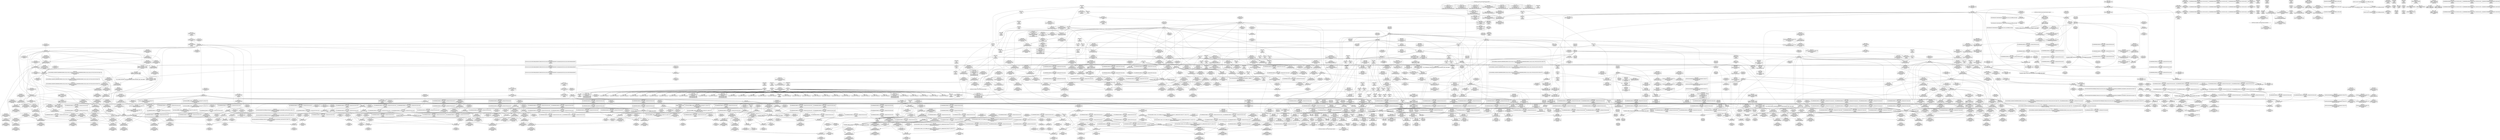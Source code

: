 digraph {
	CE0x51fb0c0 [shape=record,shape=Mrecord,label="{CE0x51fb0c0|rcu_read_unlock:_do.body|*SummSink*}"]
	CE0x51b3a30 [shape=record,shape=Mrecord,label="{CE0x51b3a30|rcu_read_lock:_if.then|*SummSource*}"]
	CE0x51d70a0 [shape=record,shape=Mrecord,label="{CE0x51d70a0|rcu_read_lock:_tmp6|include/linux/rcupdate.h,882|*SummSource*}"]
	CE0x51e5b00 [shape=record,shape=Mrecord,label="{CE0x51e5b00|rcu_read_lock:_tmp16|include/linux/rcupdate.h,882|*SummSink*}"]
	CE0x5149640 [shape=record,shape=Mrecord,label="{CE0x5149640|GLOBAL:_sock_has_perm|*Constant*|*SummSink*}"]
	CE0x51a2b30 [shape=record,shape=Mrecord,label="{CE0x51a2b30|rcu_read_lock:_tmp9|include/linux/rcupdate.h,882|*SummSink*}"]
	CE0x51b0270 [shape=record,shape=Mrecord,label="{CE0x51b0270|task_sid:_tmp8|security/selinux/hooks.c,208|*SummSource*}"]
	CE0x5200ae0 [shape=record,shape=Mrecord,label="{CE0x5200ae0|rcu_read_unlock:_tmp21|include/linux/rcupdate.h,935}"]
	CE0x51afc80 [shape=record,shape=Mrecord,label="{CE0x51afc80|cred_sid:_tmp1}"]
	CE0x5196c10 [shape=record,shape=Mrecord,label="{CE0x5196c10|rcu_lock_acquire:_tmp1|*SummSource*}"]
	CE0x51fb480 [shape=record,shape=Mrecord,label="{CE0x51fb480|rcu_lock_release:_tmp2|*SummSource*}"]
	CE0x511af20 [shape=record,shape=Mrecord,label="{CE0x511af20|selinux_socket_shutdown:_tmp4|*LoadInst*|security/selinux/hooks.c,4253}"]
	CE0x513bd20 [shape=record,shape=Mrecord,label="{CE0x513bd20|sock_has_perm:_tmp20|security/selinux/hooks.c,3977|*SummSource*}"]
	CE0x51eaa80 [shape=record,shape=Mrecord,label="{CE0x51eaa80|i64*_getelementptr_inbounds_(_11_x_i64_,_11_x_i64_*___llvm_gcov_ctr127,_i64_0,_i64_10)|*Constant*}"]
	CE0x51e5620 [shape=record,shape=Mrecord,label="{CE0x51e5620|rcu_read_lock:_tmp15|include/linux/rcupdate.h,882|*SummSink*}"]
	CE0x51281b0 [shape=record,shape=Mrecord,label="{CE0x51281b0|_call_void_mcount()_#3|*SummSource*}"]
	CE0x511ed70 [shape=record,shape=Mrecord,label="{CE0x511ed70|GLOBAL:_lock_release|*Constant*|*SummSource*}"]
	CE0x511e860 [shape=record,shape=Mrecord,label="{CE0x511e860|_call_void_lock_release(%struct.lockdep_map*_%map,_i32_1,_i64_ptrtoint_(i8*_blockaddress(_rcu_lock_release,_%__here)_to_i64))_#10,_!dbg_!27716|include/linux/rcupdate.h,423|*SummSink*}"]
	CE0x5132d10 [shape=record,shape=Mrecord,label="{CE0x5132d10|task_sid:_if.then}"]
	CE0x5184570 [shape=record,shape=Mrecord,label="{CE0x5184570|task_sid:_tmp24|security/selinux/hooks.c,208}"]
	CE0x51fe0c0 [shape=record,shape=Mrecord,label="{CE0x51fe0c0|rcu_read_unlock:_tmp16|include/linux/rcupdate.h,933|*SummSource*}"]
	CE0x51b15d0 [shape=record,shape=Mrecord,label="{CE0x51b15d0|rcu_read_lock:_tobool|include/linux/rcupdate.h,882|*SummSource*}"]
	CE0x51bb420 [shape=record,shape=Mrecord,label="{CE0x51bb420|i64_6|*Constant*|*SummSink*}"]
	CE0x51cb5e0 [shape=record,shape=Mrecord,label="{CE0x51cb5e0|COLLAPSED:_GCMRE___llvm_gcov_ctr130_internal_global_4_x_i64_zeroinitializer:_elem_0:default:}"]
	CE0x5151ab0 [shape=record,shape=Mrecord,label="{CE0x5151ab0|task_sid:_tmp9|security/selinux/hooks.c,208|*SummSink*}"]
	CE0x510f650 [shape=record,shape=Mrecord,label="{CE0x510f650|selinux_socket_shutdown:_bb|*SummSink*}"]
	CE0x5197d50 [shape=record,shape=Mrecord,label="{CE0x5197d50|8:_%struct.sock*,_:_SCME_35,36_}"]
	CE0x5158310 [shape=record,shape=Mrecord,label="{CE0x5158310|sock_has_perm:_tmp18|security/selinux/hooks.c,3977}"]
	CE0x51c4c60 [shape=record,shape=Mrecord,label="{CE0x51c4c60|_call_void_mcount()_#3}"]
	CE0x51c2a60 [shape=record,shape=Mrecord,label="{CE0x51c2a60|_ret_void,_!dbg_!27717|include/linux/rcupdate.h,245|*SummSource*}"]
	CE0x51ee1b0 [shape=record,shape=Mrecord,label="{CE0x51ee1b0|__rcu_read_lock:_tmp7|include/linux/rcupdate.h,240}"]
	CE0x51b6fe0 [shape=record,shape=Mrecord,label="{CE0x51b6fe0|i64_0|*Constant*}"]
	CE0x51b8a60 [shape=record,shape=Mrecord,label="{CE0x51b8a60|rcu_read_lock:_tmp4|include/linux/rcupdate.h,882}"]
	CE0x52827c0 [shape=record,shape=Mrecord,label="{CE0x52827c0|__preempt_count_sub:_tmp1|*SummSource*}"]
	CE0x51d2150 [shape=record,shape=Mrecord,label="{CE0x51d2150|_call_void_rcu_read_unlock()_#10,_!dbg_!27748|security/selinux/hooks.c,209}"]
	CE0x5186200 [shape=record,shape=Mrecord,label="{CE0x5186200|__rcu_read_unlock:_tmp3|*SummSource*}"]
	CE0x51be2f0 [shape=record,shape=Mrecord,label="{CE0x51be2f0|_call_void_lockdep_rcu_suspicious(i8*_getelementptr_inbounds_(_25_x_i8_,_25_x_i8_*_.str3,_i32_0,_i32_0),_i32_208,_i8*_getelementptr_inbounds_(_41_x_i8_,_41_x_i8_*_.str44,_i32_0,_i32_0))_#10,_!dbg_!27732|security/selinux/hooks.c,208}"]
	CE0x51e8b20 [shape=record,shape=Mrecord,label="{CE0x51e8b20|rcu_read_lock:_tmp18|include/linux/rcupdate.h,882}"]
	CE0x51ea4a0 [shape=record,shape=Mrecord,label="{CE0x51ea4a0|rcu_read_lock:_tmp20|include/linux/rcupdate.h,882|*SummSink*}"]
	CE0x5190170 [shape=record,shape=Mrecord,label="{CE0x5190170|avc_has_perm:_entry}"]
	CE0x51fc810 [shape=record,shape=Mrecord,label="{CE0x51fc810|rcu_lock_release:_tmp|*SummSource*}"]
	CE0x51e12e0 [shape=record,shape=Mrecord,label="{CE0x51e12e0|i64*_getelementptr_inbounds_(_4_x_i64_,_4_x_i64_*___llvm_gcov_ctr135,_i64_0,_i64_2)|*Constant*|*SummSink*}"]
	CE0x51974b0 [shape=record,shape=Mrecord,label="{CE0x51974b0|8:_%struct.sock*,_:_SCME_27,28_}"]
	CE0x51483d0 [shape=record,shape=Mrecord,label="{CE0x51483d0|get_current:_bb}"]
	CE0x51d5510 [shape=record,shape=Mrecord,label="{CE0x51d5510|rcu_read_lock:_bb|*SummSource*}"]
	CE0x51161d0 [shape=record,shape=Mrecord,label="{CE0x51161d0|selinux_socket_shutdown:_entry|*SummSource*}"]
	CE0x51209f0 [shape=record,shape=Mrecord,label="{CE0x51209f0|sock_has_perm:_tmp10|security/selinux/hooks.c,3969}"]
	CE0x51910b0 [shape=record,shape=Mrecord,label="{CE0x51910b0|sock_has_perm:_net1|security/selinux/hooks.c,3973|*SummSink*}"]
	CE0x5154d20 [shape=record,shape=Mrecord,label="{CE0x5154d20|i32_0|*Constant*}"]
	CE0x51128e0 [shape=record,shape=Mrecord,label="{CE0x51128e0|get_current:_tmp2|*SummSink*}"]
	CE0x5237100 [shape=record,shape=Mrecord,label="{CE0x5237100|i64*_getelementptr_inbounds_(_4_x_i64_,_4_x_i64_*___llvm_gcov_ctr134,_i64_0,_i64_2)|*Constant*|*SummSink*}"]
	CE0x51d0170 [shape=record,shape=Mrecord,label="{CE0x51d0170|_call_void_rcu_read_unlock()_#10,_!dbg_!27748|security/selinux/hooks.c,209|*SummSink*}"]
	CE0x510f440 [shape=record,shape=Mrecord,label="{CE0x510f440|selinux_socket_shutdown:_sock|Function::selinux_socket_shutdown&Arg::sock::}"]
	CE0x51ff180 [shape=record,shape=Mrecord,label="{CE0x51ff180|i8*_getelementptr_inbounds_(_44_x_i8_,_44_x_i8_*_.str47,_i32_0,_i32_0)|*Constant*|*SummSink*}"]
	CE0x51f7db0 [shape=record,shape=Mrecord,label="{CE0x51f7db0|i64*_getelementptr_inbounds_(_4_x_i64_,_4_x_i64_*___llvm_gcov_ctr135,_i64_0,_i64_0)|*Constant*|*SummSink*}"]
	CE0x513ef30 [shape=record,shape=Mrecord,label="{CE0x513ef30|_call_void___rcu_read_lock()_#10,_!dbg_!27710|include/linux/rcupdate.h,879}"]
	CE0x51cf320 [shape=record,shape=Mrecord,label="{CE0x51cf320|rcu_lock_acquire:_indirectgoto|*SummSink*}"]
	CE0x51ee6d0 [shape=record,shape=Mrecord,label="{CE0x51ee6d0|_ret_void,_!dbg_!27719|./arch/x86/include/asm/preempt.h,73|*SummSink*}"]
	CE0x51a0370 [shape=record,shape=Mrecord,label="{CE0x51a0370|sock_has_perm:_tmp5|security/selinux/hooks.c,3966|*SummSource*}"]
	CE0x51ead60 [shape=record,shape=Mrecord,label="{CE0x51ead60|i64*_getelementptr_inbounds_(_11_x_i64_,_11_x_i64_*___llvm_gcov_ctr127,_i64_0,_i64_10)|*Constant*|*SummSource*}"]
	CE0x52394d0 [shape=record,shape=Mrecord,label="{CE0x52394d0|GLOBAL:_lock_release|*Constant*}"]
	CE0x519fce0 [shape=record,shape=Mrecord,label="{CE0x519fce0|sock_has_perm:_tmp3|security/selinux/hooks.c,3964|*SummSink*}"]
	CE0x51992b0 [shape=record,shape=Mrecord,label="{CE0x51992b0|8:_%struct.sock*,_:_SCME_53,54_}"]
	CE0x512cde0 [shape=record,shape=Mrecord,label="{CE0x512cde0|sock_has_perm:_if.end}"]
	"CONST[source:0(mediator),value:2(dynamic)][purpose:{subject}]"
	CE0x51a3950 [shape=record,shape=Mrecord,label="{CE0x51a3950|rcu_read_lock:_tmp12|include/linux/rcupdate.h,882}"]
	CE0x51b5510 [shape=record,shape=Mrecord,label="{CE0x51b5510|rcu_read_unlock:_tmp3|*SummSink*}"]
	CE0x51ef740 [shape=record,shape=Mrecord,label="{CE0x51ef740|rcu_read_unlock:_call3|include/linux/rcupdate.h,933}"]
	CE0x510c6d0 [shape=record,shape=Mrecord,label="{CE0x510c6d0|i32_5|*Constant*|*SummSource*}"]
	CE0x51b4850 [shape=record,shape=Mrecord,label="{CE0x51b4850|task_sid:_land.lhs.true2|*SummSink*}"]
	CE0x51bc600 [shape=record,shape=Mrecord,label="{CE0x51bc600|task_sid:_tmp17|security/selinux/hooks.c,208}"]
	CE0x51aaff0 [shape=record,shape=Mrecord,label="{CE0x51aaff0|i64*_getelementptr_inbounds_(_13_x_i64_,_13_x_i64_*___llvm_gcov_ctr126,_i64_0,_i64_1)|*Constant*}"]
	CE0x51b1500 [shape=record,shape=Mrecord,label="{CE0x51b1500|rcu_read_lock:_tobool|include/linux/rcupdate.h,882}"]
	CE0x51c3130 [shape=record,shape=Mrecord,label="{CE0x51c3130|rcu_lock_release:_tmp1|*SummSource*}"]
	CE0x51ecb80 [shape=record,shape=Mrecord,label="{CE0x51ecb80|rcu_lock_release:_tmp1}"]
	CE0x51d9b60 [shape=record,shape=Mrecord,label="{CE0x51d9b60|i64_0|*Constant*}"]
	CE0x5126c40 [shape=record,shape=Mrecord,label="{CE0x5126c40|cred_sid:_security|security/selinux/hooks.c,196|*SummSource*}"]
	CE0x5128600 [shape=record,shape=Mrecord,label="{CE0x5128600|i64*_getelementptr_inbounds_(_2_x_i64_,_2_x_i64_*___llvm_gcov_ctr98,_i64_0,_i64_1)|*Constant*|*SummSink*}"]
	CE0x523bc20 [shape=record,shape=Mrecord,label="{CE0x523bc20|rcu_lock_acquire:_tmp7|*SummSink*}"]
	CE0x51cb1b0 [shape=record,shape=Mrecord,label="{CE0x51cb1b0|__rcu_read_unlock:_tmp5|include/linux/rcupdate.h,244|*SummSource*}"]
	CE0x51c9610 [shape=record,shape=Mrecord,label="{CE0x51c9610|i64_1|*Constant*}"]
	CE0x51c1e50 [shape=record,shape=Mrecord,label="{CE0x51c1e50|GLOBAL:___rcu_read_unlock|*Constant*|*SummSink*}"]
	CE0x51d0090 [shape=record,shape=Mrecord,label="{CE0x51d0090|i64*_getelementptr_inbounds_(_13_x_i64_,_13_x_i64_*___llvm_gcov_ctr126,_i64_0,_i64_12)|*Constant*|*SummSink*}"]
	CE0x515c330 [shape=record,shape=Mrecord,label="{CE0x515c330|sock_has_perm:_type|security/selinux/hooks.c,3972|*SummSource*}"]
	CE0x51d9dd0 [shape=record,shape=Mrecord,label="{CE0x51d9dd0|rcu_read_unlock:_tmp6|include/linux/rcupdate.h,933|*SummSink*}"]
	CE0x51af0a0 [shape=record,shape=Mrecord,label="{CE0x51af0a0|COLLAPSED:_GCMRE___llvm_gcov_ctr126_internal_global_13_x_i64_zeroinitializer:_elem_0:default:}"]
	CE0x5239740 [shape=record,shape=Mrecord,label="{CE0x5239740|_call_void_asm_sideeffect_,_memory_,_dirflag_,_fpsr_,_flags_()_#3,_!dbg_!27711,_!srcloc_!27714|include/linux/rcupdate.h,244|*SummSink*}"]
	CE0x51b1ca0 [shape=record,shape=Mrecord,label="{CE0x51b1ca0|COLLAPSED:_CMRE:_elem_0::|security/selinux/hooks.c,196}"]
	CE0x5150200 [shape=record,shape=Mrecord,label="{CE0x5150200|i64*_getelementptr_inbounds_(_4_x_i64_,_4_x_i64_*___llvm_gcov_ctr130,_i64_0,_i64_0)|*Constant*|*SummSource*}"]
	CE0x5120ad0 [shape=record,shape=Mrecord,label="{CE0x5120ad0|sock_has_perm:_tmp10|security/selinux/hooks.c,3969|*SummSource*}"]
	CE0x51a2680 [shape=record,shape=Mrecord,label="{CE0x51a2680|__preempt_count_add:_tmp2|*SummSink*}"]
	CE0x51cf770 [shape=record,shape=Mrecord,label="{CE0x51cf770|task_sid:_tmp25|security/selinux/hooks.c,208|*SummSink*}"]
	CE0x5135190 [shape=record,shape=Mrecord,label="{CE0x5135190|32:_%struct.sock*,_:_CRE_24,32_|*MultipleSource*|security/selinux/hooks.c,4253|Function::selinux_socket_shutdown&Arg::sock::}"]
	CE0x51b3700 [shape=record,shape=Mrecord,label="{CE0x51b3700|rcu_read_lock:_if.end}"]
	CE0x51594d0 [shape=record,shape=Mrecord,label="{CE0x51594d0|GLOBAL:_rcu_read_lock|*Constant*|*SummSource*}"]
	CE0x523e0c0 [shape=record,shape=Mrecord,label="{CE0x523e0c0|__rcu_read_lock:_do.body|*SummSink*}"]
	CE0x51d76d0 [shape=record,shape=Mrecord,label="{CE0x51d76d0|_call_void_asm_sideeffect_,_memory_,_dirflag_,_fpsr_,_flags_()_#3,_!dbg_!27711,_!srcloc_!27714|include/linux/rcupdate.h,244|*SummSource*}"]
	CE0x51b0a70 [shape=record,shape=Mrecord,label="{CE0x51b0a70|rcu_read_lock:_land.lhs.true}"]
	CE0x51e63f0 [shape=record,shape=Mrecord,label="{CE0x51e63f0|i8*_getelementptr_inbounds_(_25_x_i8_,_25_x_i8_*_.str45,_i32_0,_i32_0)|*Constant*}"]
	CE0x510d3b0 [shape=record,shape=Mrecord,label="{CE0x510d3b0|selinux_socket_shutdown:_bb}"]
	CE0x51b7130 [shape=record,shape=Mrecord,label="{CE0x51b7130|cred_sid:_tmp}"]
	CE0x51e8640 [shape=record,shape=Mrecord,label="{CE0x51e8640|rcu_read_lock:_tmp17|include/linux/rcupdate.h,882|*SummSink*}"]
	CE0x51be7b0 [shape=record,shape=Mrecord,label="{CE0x51be7b0|i8*_getelementptr_inbounds_(_25_x_i8_,_25_x_i8_*_.str3,_i32_0,_i32_0)|*Constant*|*SummSource*}"]
	CE0x51830c0 [shape=record,shape=Mrecord,label="{CE0x51830c0|task_sid:_tmp21|security/selinux/hooks.c,208|*SummSource*}"]
	CE0x519d310 [shape=record,shape=Mrecord,label="{CE0x519d310|i64_2|*Constant*}"]
	CE0x51836d0 [shape=record,shape=Mrecord,label="{CE0x51836d0|i64*_getelementptr_inbounds_(_13_x_i64_,_13_x_i64_*___llvm_gcov_ctr126,_i64_0,_i64_10)|*Constant*}"]
	CE0x51ab2a0 [shape=record,shape=Mrecord,label="{CE0x51ab2a0|cred_sid:_tmp2|*SummSink*}"]
	CE0x51e8dc0 [shape=record,shape=Mrecord,label="{CE0x51e8dc0|rcu_read_lock:_tmp18|include/linux/rcupdate.h,882|*SummSink*}"]
	CE0x51f58b0 [shape=record,shape=Mrecord,label="{CE0x51f58b0|rcu_read_unlock:_if.end|*SummSource*}"]
	CE0x5110980 [shape=record,shape=Mrecord,label="{CE0x5110980|rcu_read_lock:_tmp2}"]
	CE0x5201960 [shape=record,shape=Mrecord,label="{CE0x5201960|_call_void_lockdep_rcu_suspicious(i8*_getelementptr_inbounds_(_25_x_i8_,_25_x_i8_*_.str45,_i32_0,_i32_0),_i32_934,_i8*_getelementptr_inbounds_(_44_x_i8_,_44_x_i8_*_.str47,_i32_0,_i32_0))_#10,_!dbg_!27726|include/linux/rcupdate.h,933|*SummSink*}"]
	CE0x51ba770 [shape=record,shape=Mrecord,label="{CE0x51ba770|task_sid:_call3|security/selinux/hooks.c,208|*SummSource*}"]
	CE0x51c80e0 [shape=record,shape=Mrecord,label="{CE0x51c80e0|__preempt_count_sub:_tmp|*SummSource*}"]
	CE0x51c0a60 [shape=record,shape=Mrecord,label="{CE0x51c0a60|GLOBAL:_rcu_lock_release|*Constant*|*SummSource*}"]
	CE0x51fa800 [shape=record,shape=Mrecord,label="{CE0x51fa800|rcu_read_unlock:_tmp7|include/linux/rcupdate.h,933}"]
	CE0x51ba1d0 [shape=record,shape=Mrecord,label="{CE0x51ba1d0|task_sid:_tmp13|security/selinux/hooks.c,208|*SummSource*}"]
	CE0x5240b30 [shape=record,shape=Mrecord,label="{CE0x5240b30|__preempt_count_sub:_tmp6|./arch/x86/include/asm/preempt.h,78|*SummSink*}"]
	CE0x51c2090 [shape=record,shape=Mrecord,label="{CE0x51c2090|__rcu_read_unlock:_entry|*SummSource*}"]
	CE0x523dd70 [shape=record,shape=Mrecord,label="{CE0x523dd70|rcu_lock_acquire:___here|*SummSink*}"]
	CE0x51fb4f0 [shape=record,shape=Mrecord,label="{CE0x51fb4f0|rcu_lock_release:_tmp2|*SummSink*}"]
	CE0x526b280 [shape=record,shape=Mrecord,label="{CE0x526b280|__preempt_count_sub:_do.end|*SummSink*}"]
	CE0x51fb410 [shape=record,shape=Mrecord,label="{CE0x51fb410|rcu_lock_release:_tmp2}"]
	CE0x51d27f0 [shape=record,shape=Mrecord,label="{CE0x51d27f0|rcu_read_unlock:_entry|*SummSource*}"]
	CE0x51319b0 [shape=record,shape=Mrecord,label="{CE0x51319b0|sock_has_perm:_tmp}"]
	CE0x5107d50 [shape=record,shape=Mrecord,label="{CE0x5107d50|selinux_socket_shutdown:_call|security/selinux/hooks.c,4253|*SummSource*}"]
	CE0x51c9a10 [shape=record,shape=Mrecord,label="{CE0x51c9a10|%struct.lockdep_map*_null|*Constant*|*SummSource*}"]
	CE0x514eef0 [shape=record,shape=Mrecord,label="{CE0x514eef0|%struct.task_struct*_(%struct.task_struct**)*_asm_movq_%gs:$_1:P_,$0_,_r,im,_dirflag_,_fpsr_,_flags_|*SummSource*}"]
	CE0x51ac840 [shape=record,shape=Mrecord,label="{CE0x51ac840|rcu_read_lock:_entry}"]
	CE0x51b2200 [shape=record,shape=Mrecord,label="{CE0x51b2200|rcu_read_lock:_tmp}"]
	CE0x5235ca0 [shape=record,shape=Mrecord,label="{CE0x5235ca0|_call_void_asm_addl_$1,_%gs:$0_,_*m,ri,*m,_dirflag_,_fpsr_,_flags_(i32*___preempt_count,_i32_%sub,_i32*___preempt_count)_#3,_!dbg_!27717,_!srcloc_!27718|./arch/x86/include/asm/preempt.h,77|*SummSource*}"]
	CE0x5154c10 [shape=record,shape=Mrecord,label="{CE0x5154c10|sock_has_perm:_sk_security|security/selinux/hooks.c,3964|*SummSource*}"]
	CE0x5197fb0 [shape=record,shape=Mrecord,label="{CE0x5197fb0|8:_%struct.sock*,_:_SCME_37,38_}"]
	CE0x51d1c20 [shape=record,shape=Mrecord,label="{CE0x51d1c20|_ret_i32_%tmp6,_!dbg_!27716|security/selinux/hooks.c,197}"]
	CE0x5237db0 [shape=record,shape=Mrecord,label="{CE0x5237db0|rcu_lock_release:_tmp5|include/linux/rcupdate.h,423|*SummSource*}"]
	CE0x5111f90 [shape=record,shape=Mrecord,label="{CE0x5111f90|selinux_socket_shutdown:_entry|*SummSink*}"]
	CE0x515abe0 [shape=record,shape=Mrecord,label="{CE0x515abe0|sock_has_perm:_tmp8|security/selinux/hooks.c,3969|*SummSink*}"]
	CE0x51d5a00 [shape=record,shape=Mrecord,label="{CE0x51d5a00|0:_i32,_4:_i32,_8:_i32,_12:_i32,_:_CMRE_4,8_|*MultipleSource*|security/selinux/hooks.c,196|security/selinux/hooks.c,197|*LoadInst*|security/selinux/hooks.c,196}"]
	CE0x5197760 [shape=record,shape=Mrecord,label="{CE0x5197760|8:_%struct.sock*,_:_SCME_30,31_}"]
	CE0x5192a30 [shape=record,shape=Mrecord,label="{CE0x5192a30|sock_has_perm:_sid5|security/selinux/hooks.c,3976|*SummSource*}"]
	CE0x51b59d0 [shape=record,shape=Mrecord,label="{CE0x51b59d0|GLOBAL:___llvm_gcov_ctr126|Global_var:__llvm_gcov_ctr126}"]
	CE0x5183b30 [shape=record,shape=Mrecord,label="{CE0x5183b30|task_sid:_tmp24|security/selinux/hooks.c,208|*SummSource*}"]
	CE0x5152ee0 [shape=record,shape=Mrecord,label="{CE0x5152ee0|_call_void_rcu_lock_acquire(%struct.lockdep_map*_rcu_lock_map)_#10,_!dbg_!27711|include/linux/rcupdate.h,881}"]
	CE0x51a0050 [shape=record,shape=Mrecord,label="{CE0x51a0050|sock_has_perm:_tmp4|security/selinux/hooks.c,3966|*SummSink*}"]
	CE0x5187f90 [shape=record,shape=Mrecord,label="{CE0x5187f90|i64*_getelementptr_inbounds_(_4_x_i64_,_4_x_i64_*___llvm_gcov_ctr135,_i64_0,_i64_1)|*Constant*}"]
	CE0x5235950 [shape=record,shape=Mrecord,label="{CE0x5235950|__preempt_count_sub:_tmp2|*SummSink*}"]
	CE0x519def0 [shape=record,shape=Mrecord,label="{CE0x519def0|i64_0|*Constant*|*SummSource*}"]
	CE0x4a20450 [shape=record,shape=Mrecord,label="{CE0x4a20450|sock_has_perm:_sk_security|security/selinux/hooks.c,3964|*SummSink*}"]
	CE0x51d08a0 [shape=record,shape=Mrecord,label="{CE0x51d08a0|task_sid:_tmp27|security/selinux/hooks.c,208|*SummSink*}"]
	CE0x5202380 [shape=record,shape=Mrecord,label="{CE0x5202380|i32_934|*Constant*|*SummSource*}"]
	CE0x51a31a0 [shape=record,shape=Mrecord,label="{CE0x51a31a0|rcu_read_lock:_tmp10|include/linux/rcupdate.h,882|*SummSink*}"]
	CE0x51ec940 [shape=record,shape=Mrecord,label="{CE0x51ec940|i64*_getelementptr_inbounds_(_4_x_i64_,_4_x_i64_*___llvm_gcov_ctr133,_i64_0,_i64_1)|*Constant*}"]
	CE0x5157660 [shape=record,shape=Mrecord,label="{CE0x5157660|_ret_i32_%retval.0,_!dbg_!27728|security/selinux/avc.c,775|*SummSink*}"]
	CE0x5152fa0 [shape=record,shape=Mrecord,label="{CE0x5152fa0|_ret_void,_!dbg_!27717|include/linux/rcupdate.h,240}"]
	CE0x51eaef0 [shape=record,shape=Mrecord,label="{CE0x51eaef0|rcu_read_lock:_tmp22|include/linux/rcupdate.h,884|*SummSink*}"]
	CE0x514cbf0 [shape=record,shape=Mrecord,label="{CE0x514cbf0|i32_65536|*Constant*|*SummSource*}"]
	CE0x51bb680 [shape=record,shape=Mrecord,label="{CE0x51bb680|i64_7|*Constant*|*SummSink*}"]
	CE0x51d7ca0 [shape=record,shape=Mrecord,label="{CE0x51d7ca0|GLOBAL:_rcu_read_lock.__warned|Global_var:rcu_read_lock.__warned|*SummSource*}"]
	CE0x51d7e10 [shape=record,shape=Mrecord,label="{CE0x51d7e10|GLOBAL:_rcu_read_lock.__warned|Global_var:rcu_read_lock.__warned|*SummSink*}"]
	CE0x5145ed0 [shape=record,shape=Mrecord,label="{CE0x5145ed0|i64*_getelementptr_inbounds_(_2_x_i64_,_2_x_i64_*___llvm_gcov_ctr98,_i64_0,_i64_0)|*Constant*}"]
	CE0x5127a90 [shape=record,shape=Mrecord,label="{CE0x5127a90|selinux_socket_shutdown:_tmp4|*LoadInst*|security/selinux/hooks.c,4253|*SummSource*}"]
	CE0x51334a0 [shape=record,shape=Mrecord,label="{CE0x51334a0|task_sid:_do.body5|*SummSink*}"]
	CE0x51ad430 [shape=record,shape=Mrecord,label="{CE0x51ad430|rcu_read_lock:_tmp1}"]
	CE0x52432f0 [shape=record,shape=Mrecord,label="{CE0x52432f0|__preempt_count_sub:_tmp3}"]
	CE0x510fc80 [shape=record,shape=Mrecord,label="{CE0x510fc80|i64_1|*Constant*|*SummSource*}"]
	CE0x5154240 [shape=record,shape=Mrecord,label="{CE0x5154240|get_current:_tmp}"]
	CE0x5130990 [shape=record,shape=Mrecord,label="{CE0x5130990|i32_59|*Constant*}"]
	CE0x5182870 [shape=record,shape=Mrecord,label="{CE0x5182870|i32_208|*Constant*|*SummSource*}"]
	CE0x5226df0 [shape=record,shape=Mrecord,label="{CE0x5226df0|__preempt_count_add:_tmp6|./arch/x86/include/asm/preempt.h,73|*SummSource*}"]
	CE0x5195d70 [shape=record,shape=Mrecord,label="{CE0x5195d70|_ret_i32_%retval.0,_!dbg_!27728|security/selinux/avc.c,775|*SummSource*}"]
	CE0x5151bc0 [shape=record,shape=Mrecord,label="{CE0x5151bc0|i64_4|*Constant*}"]
	CE0x5114e10 [shape=record,shape=Mrecord,label="{CE0x5114e10|get_current:_tmp4|./arch/x86/include/asm/current.h,14|*SummSource*}"]
	CE0x51e8560 [shape=record,shape=Mrecord,label="{CE0x51e8560|rcu_read_lock:_tmp17|include/linux/rcupdate.h,882}"]
	CE0x512fbf0 [shape=record,shape=Mrecord,label="{CE0x512fbf0|task_sid:_bb|*SummSink*}"]
	CE0x51d8c60 [shape=record,shape=Mrecord,label="{CE0x51d8c60|rcu_lock_acquire:_bb|*SummSink*}"]
	CE0x514a740 [shape=record,shape=Mrecord,label="{CE0x514a740|_ret_i32_%retval.0,_!dbg_!27740|security/selinux/hooks.c,3977}"]
	CE0x5186e80 [shape=record,shape=Mrecord,label="{CE0x5186e80|__preempt_count_sub:_val|Function::__preempt_count_sub&Arg::val::|*SummSink*}"]
	CE0x51579e0 [shape=record,shape=Mrecord,label="{CE0x51579e0|sock_has_perm:_retval.0|*SummSource*}"]
	"CONST[source:1(input),value:2(dynamic)][purpose:{object}]"
	CE0x513b2d0 [shape=record,shape=Mrecord,label="{CE0x513b2d0|sock_has_perm:_tmp19|security/selinux/hooks.c,3977|*SummSink*}"]
	CE0x513b6a0 [shape=record,shape=Mrecord,label="{CE0x513b6a0|sock_has_perm:_tmp19|security/selinux/hooks.c,3977}"]
	CE0x51d4a60 [shape=record,shape=Mrecord,label="{CE0x51d4a60|_call_void_rcu_lock_acquire(%struct.lockdep_map*_rcu_lock_map)_#10,_!dbg_!27711|include/linux/rcupdate.h,881|*SummSource*}"]
	CE0x5127630 [shape=record,shape=Mrecord,label="{CE0x5127630|sock_has_perm:_tmp1|*SummSource*}"]
	CE0x519b930 [shape=record,shape=Mrecord,label="{CE0x519b930|sock_has_perm:_call|security/selinux/hooks.c,3967|*SummSink*}"]
	CE0x51c0c90 [shape=record,shape=Mrecord,label="{CE0x51c0c90|rcu_lock_release:_entry|*SummSink*}"]
	CE0x51917b0 [shape=record,shape=Mrecord,label="{CE0x51917b0|sock_has_perm:_sid5|security/selinux/hooks.c,3976|*SummSink*}"]
	CE0x5199050 [shape=record,shape=Mrecord,label="{CE0x5199050|8:_%struct.sock*,_:_SCME_51,52_}"]
	CE0x5198b90 [shape=record,shape=Mrecord,label="{CE0x5198b90|8:_%struct.sock*,_:_SCME_47,48_}"]
	CE0x510c990 [shape=record,shape=Mrecord,label="{CE0x510c990|GLOBAL:_get_current|*Constant*|*SummSource*}"]
	CE0x518e200 [shape=record,shape=Mrecord,label="{CE0x518e200|i64*_getelementptr_inbounds_(_6_x_i64_,_6_x_i64_*___llvm_gcov_ctr327,_i64_0,_i64_3)|*Constant*}"]
	CE0x51986d0 [shape=record,shape=Mrecord,label="{CE0x51986d0|8:_%struct.sock*,_:_SCME_43,44_}"]
	CE0x5195340 [shape=record,shape=Mrecord,label="{CE0x5195340|i64*_getelementptr_inbounds_(_11_x_i64_,_11_x_i64_*___llvm_gcov_ctr127,_i64_0,_i64_8)|*Constant*|*SummSink*}"]
	CE0x51b1830 [shape=record,shape=Mrecord,label="{CE0x51b1830|task_sid:_tmp7|security/selinux/hooks.c,208|*SummSink*}"]
	CE0x51f27c0 [shape=record,shape=Mrecord,label="{CE0x51f27c0|rcu_read_unlock:_land.lhs.true2|*SummSink*}"]
	CE0x5153230 [shape=record,shape=Mrecord,label="{CE0x5153230|i32_77|*Constant*|*SummSink*}"]
	CE0x51b2270 [shape=record,shape=Mrecord,label="{CE0x51b2270|COLLAPSED:_GCMRE___llvm_gcov_ctr127_internal_global_11_x_i64_zeroinitializer:_elem_0:default:}"]
	CE0x5239540 [shape=record,shape=Mrecord,label="{CE0x5239540|_call_void_lock_release(%struct.lockdep_map*_%map,_i32_1,_i64_ptrtoint_(i8*_blockaddress(_rcu_lock_release,_%__here)_to_i64))_#10,_!dbg_!27716|include/linux/rcupdate.h,423|*SummSource*}"]
	CE0x514f090 [shape=record,shape=Mrecord,label="{CE0x514f090|%struct.task_struct*_(%struct.task_struct**)*_asm_movq_%gs:$_1:P_,$0_,_r,im,_dirflag_,_fpsr_,_flags_|*SummSink*}"]
	CE0x51bcd00 [shape=record,shape=Mrecord,label="{CE0x51bcd00|i64*_getelementptr_inbounds_(_13_x_i64_,_13_x_i64_*___llvm_gcov_ctr126,_i64_0,_i64_8)|*Constant*|*SummSource*}"]
	CE0x510e730 [shape=record,shape=Mrecord,label="{CE0x510e730|selinux_socket_shutdown:_call|security/selinux/hooks.c,4253|*SummSink*}"]
	CE0x51bde10 [shape=record,shape=Mrecord,label="{CE0x51bde10|i8_1|*Constant*|*SummSource*}"]
	CE0x51c2ea0 [shape=record,shape=Mrecord,label="{CE0x51c2ea0|__rcu_read_lock:_do.body}"]
	CE0x51bbe10 [shape=record,shape=Mrecord,label="{CE0x51bbe10|task_sid:_tmp15|security/selinux/hooks.c,208|*SummSource*}"]
	CE0x5118510 [shape=record,shape=Mrecord,label="{CE0x5118510|avc_has_perm:_ssid|Function::avc_has_perm&Arg::ssid::|*SummSink*}"]
	CE0x51bb2f0 [shape=record,shape=Mrecord,label="{CE0x51bb2f0|i64_6|*Constant*|*SummSource*}"]
	CE0x51b2590 [shape=record,shape=Mrecord,label="{CE0x51b2590|task_sid:_tobool1|security/selinux/hooks.c,208}"]
	CE0x51f9180 [shape=record,shape=Mrecord,label="{CE0x51f9180|__preempt_count_add:_tmp4|./arch/x86/include/asm/preempt.h,72}"]
	CE0x5225980 [shape=record,shape=Mrecord,label="{CE0x5225980|rcu_lock_release:_tmp7|*SummSource*}"]
	CE0x51c4a10 [shape=record,shape=Mrecord,label="{CE0x51c4a10|__rcu_read_lock:_tmp3|*SummSink*}"]
	CE0x5115d00 [shape=record,shape=Mrecord,label="{CE0x5115d00|get_current:_tmp4|./arch/x86/include/asm/current.h,14}"]
	CE0x51b2ad0 [shape=record,shape=Mrecord,label="{CE0x51b2ad0|rcu_lock_acquire:_map|Function::rcu_lock_acquire&Arg::map::|*SummSource*}"]
	CE0x51beaf0 [shape=record,shape=Mrecord,label="{CE0x51beaf0|i8*_getelementptr_inbounds_(_25_x_i8_,_25_x_i8_*_.str3,_i32_0,_i32_0)|*Constant*}"]
	CE0x51a4260 [shape=record,shape=Mrecord,label="{CE0x51a4260|sock_has_perm:_tmp18|security/selinux/hooks.c,3977|*SummSink*}"]
	CE0x52003f0 [shape=record,shape=Mrecord,label="{CE0x52003f0|rcu_read_unlock:_tmp20|include/linux/rcupdate.h,933|*SummSource*}"]
	CE0x5190920 [shape=record,shape=Mrecord,label="{CE0x5190920|sock_has_perm:_tmp17|security/selinux/hooks.c,3976}"]
	CE0x5118450 [shape=record,shape=Mrecord,label="{CE0x5118450|avc_has_perm:_ssid|Function::avc_has_perm&Arg::ssid::|*SummSource*}"]
	CE0x51bcba0 [shape=record,shape=Mrecord,label="{CE0x51bcba0|i64*_getelementptr_inbounds_(_13_x_i64_,_13_x_i64_*___llvm_gcov_ctr126,_i64_0,_i64_8)|*Constant*}"]
	CE0x5197890 [shape=record,shape=Mrecord,label="{CE0x5197890|8:_%struct.sock*,_:_SCME_31,32_}"]
	CE0x5191e30 [shape=record,shape=Mrecord,label="{CE0x5191e30|sock_has_perm:_tmp15|security/selinux/hooks.c,3974|*SummSource*}"]
	CE0x511ba40 [shape=record,shape=Mrecord,label="{CE0x511ba40|i32_22|*Constant*|*SummSource*}"]
	CE0x5236850 [shape=record,shape=Mrecord,label="{CE0x5236850|i64*_getelementptr_inbounds_(_4_x_i64_,_4_x_i64_*___llvm_gcov_ctr134,_i64_0,_i64_0)|*Constant*}"]
	CE0x5224910 [shape=record,shape=Mrecord,label="{CE0x5224910|i64_ptrtoint_(i8*_blockaddress(_rcu_lock_release,_%__here)_to_i64)|*Constant*}"]
	CE0x519c9c0 [shape=record,shape=Mrecord,label="{CE0x519c9c0|i64*_getelementptr_inbounds_(_6_x_i64_,_6_x_i64_*___llvm_gcov_ctr327,_i64_0,_i64_3)|*Constant*|*SummSink*}"]
	CE0x51bfc00 [shape=record,shape=Mrecord,label="{CE0x51bfc00|rcu_read_unlock:_tmp22|include/linux/rcupdate.h,935}"]
	CE0x51b7710 [shape=record,shape=Mrecord,label="{CE0x51b7710|task_sid:_do.end|*SummSink*}"]
	CE0x511a960 [shape=record,shape=Mrecord,label="{CE0x511a960|i64*_getelementptr_inbounds_(_2_x_i64_,_2_x_i64_*___llvm_gcov_ctr98,_i64_0,_i64_1)|*Constant*}"]
	CE0x5187e40 [shape=record,shape=Mrecord,label="{CE0x5187e40|i64*_getelementptr_inbounds_(_4_x_i64_,_4_x_i64_*___llvm_gcov_ctr129,_i64_0,_i64_0)|*Constant*|*SummSource*}"]
	CE0x51fa930 [shape=record,shape=Mrecord,label="{CE0x51fa930|rcu_read_unlock:_tmp7|include/linux/rcupdate.h,933|*SummSource*}"]
	CE0x512c670 [shape=record,shape=Mrecord,label="{CE0x512c670|avc_has_perm:_tclass|Function::avc_has_perm&Arg::tclass::}"]
	CE0x51d25b0 [shape=record,shape=Mrecord,label="{CE0x51d25b0|GLOBAL:_rcu_read_unlock|*Constant*|*SummSink*}"]
	CE0x510f020 [shape=record,shape=Mrecord,label="{CE0x510f020|i64*_getelementptr_inbounds_(_2_x_i64_,_2_x_i64_*___llvm_gcov_ctr367,_i64_0,_i64_1)|*Constant*}"]
	CE0x52247e0 [shape=record,shape=Mrecord,label="{CE0x52247e0|i32_1|*Constant*}"]
	CE0x5152ca0 [shape=record,shape=Mrecord,label="{CE0x5152ca0|task_sid:_tmp4|*LoadInst*|security/selinux/hooks.c,208|*SummSource*}"]
	CE0x5258cc0 [shape=record,shape=Mrecord,label="{CE0x5258cc0|__rcu_read_unlock:_tmp7|include/linux/rcupdate.h,245|*SummSink*}"]
	CE0x5133ce0 [shape=record,shape=Mrecord,label="{CE0x5133ce0|i64_5|*Constant*}"]
	CE0x51d9080 [shape=record,shape=Mrecord,label="{CE0x51d9080|rcu_read_lock:_tmp5|include/linux/rcupdate.h,882|*SummSource*}"]
	CE0x5223970 [shape=record,shape=Mrecord,label="{CE0x5223970|void_(i32*,_i32,_i32*)*_asm_addl_$1,_%gs:$0_,_*m,ri,*m,_dirflag_,_fpsr_,_flags_}"]
	CE0x51c0840 [shape=record,shape=Mrecord,label="{CE0x51c0840|GLOBAL:_rcu_lock_release|*Constant*|*SummSink*}"]
	CE0x5197c20 [shape=record,shape=Mrecord,label="{CE0x5197c20|8:_%struct.sock*,_:_SCME_34,35_}"]
	CE0x51f0e70 [shape=record,shape=Mrecord,label="{CE0x51f0e70|rcu_lock_acquire:_tmp2}"]
	CE0x519b670 [shape=record,shape=Mrecord,label="{CE0x519b670|i64_56|*Constant*|*SummSink*}"]
	CE0x5130370 [shape=record,shape=Mrecord,label="{CE0x5130370|rcu_read_unlock:_tmp1}"]
	CE0x51d3500 [shape=record,shape=Mrecord,label="{CE0x51d3500|rcu_read_lock:_land.lhs.true2|*SummSink*}"]
	CE0x52599e0 [shape=record,shape=Mrecord,label="{CE0x52599e0|i64*_getelementptr_inbounds_(_4_x_i64_,_4_x_i64_*___llvm_gcov_ctr129,_i64_0,_i64_3)|*Constant*}"]
	CE0x51d7900 [shape=record,shape=Mrecord,label="{CE0x51d7900|i64*_getelementptr_inbounds_(_11_x_i64_,_11_x_i64_*___llvm_gcov_ctr132,_i64_0,_i64_1)|*Constant*|*SummSink*}"]
	CE0x5134ae0 [shape=record,shape=Mrecord,label="{CE0x5134ae0|sock_has_perm:_bb|*SummSource*}"]
	CE0x5197660 [shape=record,shape=Mrecord,label="{CE0x5197660|8:_%struct.sock*,_:_SCME_29,30_}"]
	CE0x51f0030 [shape=record,shape=Mrecord,label="{CE0x51f0030|GLOBAL:___llvm_gcov_ctr132|Global_var:__llvm_gcov_ctr132}"]
	CE0x5258e60 [shape=record,shape=Mrecord,label="{CE0x5258e60|__rcu_read_unlock:_tmp7|include/linux/rcupdate.h,245}"]
	CE0x51f6aa0 [shape=record,shape=Mrecord,label="{CE0x51f6aa0|rcu_read_unlock:_land.lhs.true|*SummSource*}"]
	CE0x511b570 [shape=record,shape=Mrecord,label="{CE0x511b570|i32_0|*Constant*}"]
	CE0x5192290 [shape=record,shape=Mrecord,label="{CE0x5192290|sock_has_perm:_sk4|security/selinux/hooks.c,3974|*SummSource*}"]
	CE0x51e6640 [shape=record,shape=Mrecord,label="{CE0x51e6640|i8*_getelementptr_inbounds_(_25_x_i8_,_25_x_i8_*_.str45,_i32_0,_i32_0)|*Constant*|*SummSource*}"]
	CE0x51b8220 [shape=record,shape=Mrecord,label="{CE0x51b8220|i64*_getelementptr_inbounds_(_2_x_i64_,_2_x_i64_*___llvm_gcov_ctr131,_i64_0,_i64_0)|*Constant*}"]
	CE0x511afe0 [shape=record,shape=Mrecord,label="{CE0x511afe0|get_current:_tmp1|*SummSource*}"]
	CE0x5191330 [shape=record,shape=Mrecord,label="{CE0x5191330|sock_has_perm:_u2|security/selinux/hooks.c,3974}"]
	CE0x51f0510 [shape=record,shape=Mrecord,label="{CE0x51f0510|GLOBAL:___preempt_count_add|*Constant*|*SummSource*}"]
	CE0x5114f60 [shape=record,shape=Mrecord,label="{CE0x5114f60|%struct.task_struct*_(%struct.task_struct**)*_asm_movq_%gs:$_1:P_,$0_,_r,im,_dirflag_,_fpsr_,_flags_}"]
	CE0x51f5290 [shape=record,shape=Mrecord,label="{CE0x51f5290|rcu_read_unlock:_tmp4|include/linux/rcupdate.h,933}"]
	CE0x515bcb0 [shape=record,shape=Mrecord,label="{CE0x515bcb0|sock_has_perm:_tmp14|security/selinux/hooks.c,3972}"]
	CE0x51da500 [shape=record,shape=Mrecord,label="{CE0x51da500|i64*_getelementptr_inbounds_(_4_x_i64_,_4_x_i64_*___llvm_gcov_ctr128,_i64_0,_i64_2)|*Constant*|*SummSink*}"]
	CE0x523dd00 [shape=record,shape=Mrecord,label="{CE0x523dd00|rcu_lock_release:_bb|*SummSource*}"]
	CE0x51e0130 [shape=record,shape=Mrecord,label="{CE0x51e0130|GLOBAL:___llvm_gcov_ctr127|Global_var:__llvm_gcov_ctr127}"]
	CE0x51effc0 [shape=record,shape=Mrecord,label="{CE0x51effc0|rcu_read_unlock:_tobool|include/linux/rcupdate.h,933|*SummSink*}"]
	CE0x5147070 [shape=record,shape=Mrecord,label="{CE0x5147070|_ret_i32_%call1,_!dbg_!27716|security/selinux/hooks.c,4253|*SummSource*}"]
	CE0x510d280 [shape=record,shape=Mrecord,label="{CE0x510d280|_call_void_mcount()_#3|*SummSink*}"]
	CE0x51c3590 [shape=record,shape=Mrecord,label="{CE0x51c3590|_call_void_lock_acquire(%struct.lockdep_map*_%map,_i32_0,_i32_0,_i32_2,_i32_0,_%struct.lockdep_map*_null,_i64_ptrtoint_(i8*_blockaddress(_rcu_lock_acquire,_%__here)_to_i64))_#10,_!dbg_!27716|include/linux/rcupdate.h,418|*SummSource*}"]
	CE0x5190f80 [shape=record,shape=Mrecord,label="{CE0x5190f80|sock_has_perm:_net1|security/selinux/hooks.c,3973|*SummSource*}"]
	CE0x51e9d80 [shape=record,shape=Mrecord,label="{CE0x51e9d80|rcu_read_lock:_tmp19|include/linux/rcupdate.h,882}"]
	CE0x5119200 [shape=record,shape=Mrecord,label="{CE0x5119200|sock_has_perm:_tmp9|security/selinux/hooks.c,3969}"]
	CE0x51864c0 [shape=record,shape=Mrecord,label="{CE0x51864c0|i64*_getelementptr_inbounds_(_4_x_i64_,_4_x_i64_*___llvm_gcov_ctr129,_i64_0,_i64_1)|*Constant*|*SummSource*}"]
	CE0x52399d0 [shape=record,shape=Mrecord,label="{CE0x52399d0|_call_void___preempt_count_sub(i32_1)_#10,_!dbg_!27715|include/linux/rcupdate.h,244|*SummSource*}"]
	CE0x51931a0 [shape=record,shape=Mrecord,label="{CE0x51931a0|sock_has_perm:_sclass|security/selinux/hooks.c,3976}"]
	CE0x51f9c40 [shape=record,shape=Mrecord,label="{CE0x51f9c40|_call_void___preempt_count_add(i32_1)_#10,_!dbg_!27711|include/linux/rcupdate.h,239}"]
	CE0x51c0140 [shape=record,shape=Mrecord,label="{CE0x51c0140|GLOBAL:_rcu_lock_release|*Constant*}"]
	CE0x51d2780 [shape=record,shape=Mrecord,label="{CE0x51d2780|GLOBAL:_rcu_read_unlock|*Constant*|*SummSource*}"]
	CE0x5196140 [shape=record,shape=Mrecord,label="{CE0x5196140|8:_%struct.sock*,_:_SCME_0,4_|*MultipleSource*|security/selinux/hooks.c, 3966|security/selinux/hooks.c,3966|security/selinux/hooks.c,3966}"]
	CE0x5119460 [shape=record,shape=Mrecord,label="{CE0x5119460|selinux_socket_shutdown:_tmp2|*SummSink*}"]
	CE0x51ab1c0 [shape=record,shape=Mrecord,label="{CE0x51ab1c0|cred_sid:_tmp2}"]
	CE0x51f5ee0 [shape=record,shape=Mrecord,label="{CE0x51f5ee0|rcu_read_unlock:_tmp4|include/linux/rcupdate.h,933|*SummSink*}"]
	CE0x519a0f0 [shape=record,shape=Mrecord,label="{CE0x519a0f0|task_sid:_task|Function::task_sid&Arg::task::|*SummSink*}"]
	CE0x5186d10 [shape=record,shape=Mrecord,label="{CE0x5186d10|GLOBAL:___preempt_count_sub|*Constant*|*SummSink*}"]
	CE0x512a7c0 [shape=record,shape=Mrecord,label="{CE0x512a7c0|sock_has_perm:_bb}"]
	CE0x51824a0 [shape=record,shape=Mrecord,label="{CE0x51824a0|i32_208|*Constant*}"]
	CE0x51109f0 [shape=record,shape=Mrecord,label="{CE0x51109f0|rcu_read_lock:_tmp2|*SummSource*}"]
	CE0x51ce810 [shape=record,shape=Mrecord,label="{CE0x51ce810|rcu_lock_release:_tmp4|include/linux/rcupdate.h,423|*SummSource*}"]
	CE0x5111760 [shape=record,shape=Mrecord,label="{CE0x5111760|i64*_getelementptr_inbounds_(_11_x_i64_,_11_x_i64_*___llvm_gcov_ctr127,_i64_0,_i64_0)|*Constant*|*SummSink*}"]
	CE0x51c9020 [shape=record,shape=Mrecord,label="{CE0x51c9020|GLOBAL:_lock_acquire|*Constant*|*SummSink*}"]
	CE0x51d63a0 [shape=record,shape=Mrecord,label="{CE0x51d63a0|rcu_read_unlock:_tmp}"]
	CE0x515a410 [shape=record,shape=Mrecord,label="{CE0x515a410|_ret_void,_!dbg_!27735|include/linux/rcupdate.h,884|*SummSource*}"]
	CE0x51c2390 [shape=record,shape=Mrecord,label="{CE0x51c2390|__rcu_read_unlock:_entry|*SummSink*}"]
	CE0x51a2770 [shape=record,shape=Mrecord,label="{CE0x51a2770|i64*_getelementptr_inbounds_(_4_x_i64_,_4_x_i64_*___llvm_gcov_ctr129,_i64_0,_i64_2)|*Constant*}"]
	CE0x51d7210 [shape=record,shape=Mrecord,label="{CE0x51d7210|rcu_read_lock:_tmp6|include/linux/rcupdate.h,882|*SummSink*}"]
	CE0x5115840 [shape=record,shape=Mrecord,label="{CE0x5115840|i64*_getelementptr_inbounds_(_13_x_i64_,_13_x_i64_*___llvm_gcov_ctr126,_i64_0,_i64_0)|*Constant*}"]
	CE0x51eb6b0 [shape=record,shape=Mrecord,label="{CE0x51eb6b0|rcu_read_lock:_tmp22|include/linux/rcupdate.h,884|*SummSource*}"]
	CE0x51c1650 [shape=record,shape=Mrecord,label="{CE0x51c1650|_ret_void,_!dbg_!27717|include/linux/rcupdate.h,424|*SummSource*}"]
	CE0x51948f0 [shape=record,shape=Mrecord,label="{CE0x51948f0|rcu_read_lock:_tmp8|include/linux/rcupdate.h,882|*SummSink*}"]
	CE0x51172c0 [shape=record,shape=Mrecord,label="{CE0x51172c0|selinux_socket_shutdown:_call1|security/selinux/hooks.c,4253|*SummSink*}"]
	CE0x5156df0 [shape=record,shape=Mrecord,label="{CE0x5156df0|get_current:_tmp3|*SummSink*}"]
	CE0x5198210 [shape=record,shape=Mrecord,label="{CE0x5198210|8:_%struct.sock*,_:_SCME_39,40_}"]
	CE0x51d7660 [shape=record,shape=Mrecord,label="{CE0x51d7660|__rcu_read_unlock:_tmp5|include/linux/rcupdate.h,244|*SummSink*}"]
	CE0x5120880 [shape=record,shape=Mrecord,label="{CE0x5120880|get_current:_entry|*SummSink*}"]
	CE0x5196960 [shape=record,shape=Mrecord,label="{CE0x5196960|rcu_lock_acquire:_tmp|*SummSink*}"]
	CE0x51d12c0 [shape=record,shape=Mrecord,label="{CE0x51d12c0|GLOBAL:_cred_sid|*Constant*|*SummSource*}"]
	CE0x51cb780 [shape=record,shape=Mrecord,label="{CE0x51cb780|__rcu_read_lock:_tmp1|*SummSource*}"]
	CE0x51c14e0 [shape=record,shape=Mrecord,label="{CE0x51c14e0|_ret_void,_!dbg_!27717|include/linux/rcupdate.h,424}"]
	CE0x512ea80 [shape=record,shape=Mrecord,label="{CE0x512ea80|_call_void_mcount()_#3}"]
	CE0x519f2c0 [shape=record,shape=Mrecord,label="{CE0x519f2c0|i64*_getelementptr_inbounds_(_6_x_i64_,_6_x_i64_*___llvm_gcov_ctr327,_i64_0,_i64_4)|*Constant*|*SummSource*}"]
	CE0x51ac7d0 [shape=record,shape=Mrecord,label="{CE0x51ac7d0|_ret_void,_!dbg_!27735|include/linux/rcupdate.h,884|*SummSink*}"]
	CE0x5115c30 [shape=record,shape=Mrecord,label="{CE0x5115c30|get_current:_tmp2|*SummSource*}"]
	CE0x525a8a0 [shape=record,shape=Mrecord,label="{CE0x525a8a0|i32_0|*Constant*}"]
	CE0x51c2020 [shape=record,shape=Mrecord,label="{CE0x51c2020|__rcu_read_unlock:_entry}"]
	CE0x519be40 [shape=record,shape=Mrecord,label="{CE0x519be40|i32_2|*Constant*|*SummSource*}"]
	CE0x5157e80 [shape=record,shape=Mrecord,label="{CE0x5157e80|i64*_getelementptr_inbounds_(_6_x_i64_,_6_x_i64_*___llvm_gcov_ctr327,_i64_0,_i64_5)|*Constant*}"]
	CE0x5236bb0 [shape=record,shape=Mrecord,label="{CE0x5236bb0|i64*_getelementptr_inbounds_(_4_x_i64_,_4_x_i64_*___llvm_gcov_ctr134,_i64_0,_i64_0)|*Constant*|*SummSource*}"]
	CE0x52258c0 [shape=record,shape=Mrecord,label="{CE0x52258c0|rcu_lock_release:_tmp7}"]
	CE0x523a610 [shape=record,shape=Mrecord,label="{CE0x523a610|void_(i32*,_i32,_i32*)*_asm_addl_$1,_%gs:$0_,_*m,ri,*m,_dirflag_,_fpsr_,_flags_|*SummSink*}"]
	CE0x51d1160 [shape=record,shape=Mrecord,label="{CE0x51d1160|GLOBAL:_cred_sid|*Constant*}"]
	CE0x519daa0 [shape=record,shape=Mrecord,label="{CE0x519daa0|GLOBAL:___llvm_gcov_ctr327|Global_var:__llvm_gcov_ctr327|*SummSource*}"]
	CE0x5132bf0 [shape=record,shape=Mrecord,label="{CE0x5132bf0|task_sid:_do.end6|*SummSink*}"]
	CE0x510d120 [shape=record,shape=Mrecord,label="{CE0x510d120|selinux_socket_shutdown:_tmp1|*SummSource*}"]
	CE0x514ba80 [shape=record,shape=Mrecord,label="{CE0x514ba80|sock_has_perm:_perms|Function::sock_has_perm&Arg::perms::|*SummSink*}"]
	CE0x51f1a20 [shape=record,shape=Mrecord,label="{CE0x51f1a20|rcu_read_unlock:_tobool1|include/linux/rcupdate.h,933|*SummSource*}"]
	CE0x5229030 [shape=record,shape=Mrecord,label="{CE0x5229030|i64*_getelementptr_inbounds_(_4_x_i64_,_4_x_i64_*___llvm_gcov_ctr134,_i64_0,_i64_1)|*Constant*}"]
	CE0x51bb880 [shape=record,shape=Mrecord,label="{CE0x51bb880|task_sid:_tmp14|security/selinux/hooks.c,208|*SummSource*}"]
	CE0x5157470 [shape=record,shape=Mrecord,label="{CE0x5157470|avc_has_perm:_entry|*SummSink*}"]
	CE0x510f860 [shape=record,shape=Mrecord,label="{CE0x510f860|get_current:_entry}"]
	CE0x51e9e60 [shape=record,shape=Mrecord,label="{CE0x51e9e60|rcu_read_lock:_tmp19|include/linux/rcupdate.h,882|*SummSink*}"]
	CE0x51e7d60 [shape=record,shape=Mrecord,label="{CE0x51e7d60|i64*_getelementptr_inbounds_(_11_x_i64_,_11_x_i64_*___llvm_gcov_ctr127,_i64_0,_i64_9)|*Constant*}"]
	CE0x51cf260 [shape=record,shape=Mrecord,label="{CE0x51cf260|rcu_lock_acquire:_indirectgoto|*SummSource*}"]
	CE0x523c820 [shape=record,shape=Mrecord,label="{CE0x523c820|i8*_undef|*Constant*|*SummSink*}"]
	CE0x51d13f0 [shape=record,shape=Mrecord,label="{CE0x51d13f0|GLOBAL:_cred_sid|*Constant*|*SummSink*}"]
	CE0x511e9d0 [shape=record,shape=Mrecord,label="{CE0x511e9d0|i64*_getelementptr_inbounds_(_4_x_i64_,_4_x_i64_*___llvm_gcov_ctr133,_i64_0,_i64_3)|*Constant*}"]
	CE0x51bfd70 [shape=record,shape=Mrecord,label="{CE0x51bfd70|rcu_read_unlock:_tmp22|include/linux/rcupdate.h,935|*SummSource*}"]
	CE0x51b1720 [shape=record,shape=Mrecord,label="{CE0x51b1720|task_sid:_tmp6|security/selinux/hooks.c,208|*SummSink*}"]
	CE0x51b4d10 [shape=record,shape=Mrecord,label="{CE0x51b4d10|_call_void_mcount()_#3|*SummSink*}"]
	CE0x512fd90 [shape=record,shape=Mrecord,label="{CE0x512fd90|task_sid:_land.lhs.true|*SummSource*}"]
	CE0x51d0d10 [shape=record,shape=Mrecord,label="{CE0x51d0d10|task_sid:_call7|security/selinux/hooks.c,208|*SummSource*}"]
	CE0x51958e0 [shape=record,shape=Mrecord,label="{CE0x51958e0|avc_has_perm:_auditdata|Function::avc_has_perm&Arg::auditdata::}"]
	CE0x51ca8d0 [shape=record,shape=Mrecord,label="{CE0x51ca8d0|rcu_lock_acquire:_tmp6|*SummSource*}"]
	CE0x51e7f60 [shape=record,shape=Mrecord,label="{CE0x51e7f60|i64*_getelementptr_inbounds_(_11_x_i64_,_11_x_i64_*___llvm_gcov_ctr127,_i64_0,_i64_9)|*Constant*|*SummSink*}"]
	CE0x51e6e90 [shape=record,shape=Mrecord,label="{CE0x51e6e90|i32_883|*Constant*}"]
	CE0x51f04a0 [shape=record,shape=Mrecord,label="{CE0x51f04a0|GLOBAL:___preempt_count_add|*Constant*|*SummSink*}"]
	CE0x51b7510 [shape=record,shape=Mrecord,label="{CE0x51b7510|task_sid:_do.end6}"]
	CE0x5111950 [shape=record,shape=Mrecord,label="{CE0x5111950|rcu_read_lock:_entry|*SummSink*}"]
	CE0x51d85b0 [shape=record,shape=Mrecord,label="{CE0x51d85b0|rcu_read_unlock:_tmp5|include/linux/rcupdate.h,933|*SummSource*}"]
	CE0x51d61f0 [shape=record,shape=Mrecord,label="{CE0x51d61f0|_ret_void,_!dbg_!27719|./arch/x86/include/asm/preempt.h,73|*SummSource*}"]
	CE0x51346d0 [shape=record,shape=Mrecord,label="{CE0x51346d0|GLOBAL:_rcu_read_lock|*Constant*}"]
	CE0x51b5890 [shape=record,shape=Mrecord,label="{CE0x51b5890|i64_3|*Constant*|*SummSink*}"]
	CE0x526b550 [shape=record,shape=Mrecord,label="{CE0x526b550|i64*_getelementptr_inbounds_(_4_x_i64_,_4_x_i64_*___llvm_gcov_ctr135,_i64_0,_i64_0)|*Constant*}"]
	CE0x523a090 [shape=record,shape=Mrecord,label="{CE0x523a090|i64*_getelementptr_inbounds_(_4_x_i64_,_4_x_i64_*___llvm_gcov_ctr134,_i64_0,_i64_1)|*Constant*|*SummSource*}"]
	CE0x51998a0 [shape=record,shape=Mrecord,label="{CE0x51998a0|i32_8|*Constant*|*SummSink*}"]
	CE0x5128110 [shape=record,shape=Mrecord,label="{CE0x5128110|sock_has_perm:_entry|*SummSink*}"]
	CE0x5226e60 [shape=record,shape=Mrecord,label="{CE0x5226e60|__preempt_count_add:_tmp6|./arch/x86/include/asm/preempt.h,73|*SummSink*}"]
	CE0x5226d80 [shape=record,shape=Mrecord,label="{CE0x5226d80|__preempt_count_add:_tmp6|./arch/x86/include/asm/preempt.h,73}"]
	CE0x5201550 [shape=record,shape=Mrecord,label="{CE0x5201550|rcu_read_unlock:_tmp18|include/linux/rcupdate.h,933|*SummSink*}"]
	CE0x51c4910 [shape=record,shape=Mrecord,label="{CE0x51c4910|rcu_lock_release:_indirectgoto|*SummSink*}"]
	CE0x51e0a30 [shape=record,shape=Mrecord,label="{CE0x51e0a30|__preempt_count_sub:_tmp2}"]
	CE0x523be50 [shape=record,shape=Mrecord,label="{CE0x523be50|i8*_undef|*Constant*}"]
	CE0x51f4b30 [shape=record,shape=Mrecord,label="{CE0x51f4b30|rcu_read_unlock:_land.lhs.true2|*SummSource*}"]
	CE0x5127110 [shape=record,shape=Mrecord,label="{CE0x5127110|sock_has_perm:_ad|security/selinux/hooks.c, 3965}"]
	CE0x51f0960 [shape=record,shape=Mrecord,label="{CE0x51f0960|i64*_getelementptr_inbounds_(_4_x_i64_,_4_x_i64_*___llvm_gcov_ctr130,_i64_0,_i64_1)|*Constant*|*SummSource*}"]
	CE0x51a0510 [shape=record,shape=Mrecord,label="{CE0x51a0510|sock_has_perm:_tmp5|security/selinux/hooks.c,3966|*SummSink*}"]
	CE0x51ebaf0 [shape=record,shape=Mrecord,label="{CE0x51ebaf0|cred_sid:_bb}"]
	CE0x5225cb0 [shape=record,shape=Mrecord,label="{CE0x5225cb0|i8*_undef|*Constant*}"]
	CE0x51fa310 [shape=record,shape=Mrecord,label="{CE0x51fa310|rcu_read_unlock:_bb}"]
	CE0x51947d0 [shape=record,shape=Mrecord,label="{CE0x51947d0|rcu_read_lock:_tmp8|include/linux/rcupdate.h,882|*SummSource*}"]
	CE0x51d6930 [shape=record,shape=Mrecord,label="{CE0x51d6930|_ret_void,_!dbg_!27719|./arch/x86/include/asm/preempt.h,73}"]
	CE0x510cdb0 [shape=record,shape=Mrecord,label="{CE0x510cdb0|32:_%struct.sock*,_:_CRE_0,4_|*MultipleSource*|security/selinux/hooks.c,4253|Function::selinux_socket_shutdown&Arg::sock::}"]
	CE0x51822b0 [shape=record,shape=Mrecord,label="{CE0x51822b0|GLOBAL:_lockdep_rcu_suspicious|*Constant*|*SummSink*}"]
	CE0x51a98e0 [shape=record,shape=Mrecord,label="{CE0x51a98e0|rcu_read_lock:_tmp1|*SummSource*}"]
	CE0x51ed4b0 [shape=record,shape=Mrecord,label="{CE0x51ed4b0|rcu_read_unlock:_tmp13|include/linux/rcupdate.h,933}"]
	CE0x5223310 [shape=record,shape=Mrecord,label="{CE0x5223310|__rcu_read_lock:_tmp3}"]
	CE0x5158c90 [shape=record,shape=Mrecord,label="{CE0x5158c90|_call_void_rcu_read_lock()_#10,_!dbg_!27712|security/selinux/hooks.c,207|*SummSink*}"]
	CE0x51b30f0 [shape=record,shape=Mrecord,label="{CE0x51b30f0|_call_void_mcount()_#3|*SummSink*}"]
	CE0x51fc7a0 [shape=record,shape=Mrecord,label="{CE0x51fc7a0|COLLAPSED:_GCMRE___llvm_gcov_ctr133_internal_global_4_x_i64_zeroinitializer:_elem_0:default:}"]
	CE0x5190e00 [shape=record,shape=Mrecord,label="{CE0x5190e00|sock_has_perm:_net1|security/selinux/hooks.c,3973}"]
	CE0x51c43c0 [shape=record,shape=Mrecord,label="{CE0x51c43c0|rcu_lock_acquire:_tmp4|include/linux/rcupdate.h,418}"]
	CE0x51121a0 [shape=record,shape=Mrecord,label="{CE0x51121a0|_ret_%struct.task_struct*_%tmp4,_!dbg_!27714|./arch/x86/include/asm/current.h,14|*SummSource*}"]
	CE0x51d0bb0 [shape=record,shape=Mrecord,label="{CE0x51d0bb0|task_sid:_call7|security/selinux/hooks.c,208}"]
	CE0x51971b0 [shape=record,shape=Mrecord,label="{CE0x51971b0|8:_%struct.sock*,_:_SCME_25,26_}"]
	CE0x51945f0 [shape=record,shape=Mrecord,label="{CE0x51945f0|0:_i8,_:_GCMR_rcu_read_lock.__warned_internal_global_i8_0,_section_.data.unlikely_,_align_1:_elem_0:default:}"]
	CE0x51fa1d0 [shape=record,shape=Mrecord,label="{CE0x51fa1d0|rcu_read_unlock:_if.then|*SummSink*}"]
	CE0x51b88f0 [shape=record,shape=Mrecord,label="{CE0x51b88f0|rcu_read_lock:_tobool1|include/linux/rcupdate.h,882|*SummSink*}"]
	CE0x51c4800 [shape=record,shape=Mrecord,label="{CE0x51c4800|rcu_lock_release:_indirectgoto|*SummSource*}"]
	CE0x51914a0 [shape=record,shape=Mrecord,label="{CE0x51914a0|sock_has_perm:_u2|security/selinux/hooks.c,3974|*SummSource*}"]
	CE0x5198f20 [shape=record,shape=Mrecord,label="{CE0x5198f20|8:_%struct.sock*,_:_SCME_50,51_}"]
	CE0x515b6b0 [shape=record,shape=Mrecord,label="{CE0x515b6b0|sock_has_perm:_tmp13|security/selinux/hooks.c,3972|*SummSink*}"]
	CE0x51fa000 [shape=record,shape=Mrecord,label="{CE0x51fa000|rcu_read_unlock:_if.then}"]
	CE0x51bc760 [shape=record,shape=Mrecord,label="{CE0x51bc760|task_sid:_tmp17|security/selinux/hooks.c,208|*SummSource*}"]
	CE0x513cea0 [shape=record,shape=Mrecord,label="{CE0x513cea0|sock_has_perm:_tmp20|security/selinux/hooks.c,3977|*SummSink*}"]
	CE0x51cb060 [shape=record,shape=Mrecord,label="{CE0x51cb060|__rcu_read_unlock:_tmp5|include/linux/rcupdate.h,244}"]
	CE0x51961b0 [shape=record,shape=Mrecord,label="{CE0x51961b0|8:_%struct.sock*,_:_SCME_8,16_|*MultipleSource*|security/selinux/hooks.c, 3966|security/selinux/hooks.c,3966|security/selinux/hooks.c,3966}"]
	CE0x51969d0 [shape=record,shape=Mrecord,label="{CE0x51969d0|i64*_getelementptr_inbounds_(_4_x_i64_,_4_x_i64_*___llvm_gcov_ctr130,_i64_0,_i64_1)|*Constant*|*SummSink*}"]
	CE0x51d14c0 [shape=record,shape=Mrecord,label="{CE0x51d14c0|cred_sid:_entry}"]
	CE0x5236210 [shape=record,shape=Mrecord,label="{CE0x5236210|_call_void_mcount()_#3|*SummSource*}"]
	CE0x51a3030 [shape=record,shape=Mrecord,label="{CE0x51a3030|rcu_read_lock:_tmp10|include/linux/rcupdate.h,882|*SummSource*}"]
	CE0x51126a0 [shape=record,shape=Mrecord,label="{CE0x51126a0|8:_%struct.sock*,_:_SCME_16,18_|*MultipleSource*|security/selinux/hooks.c, 3966|security/selinux/hooks.c,3966|security/selinux/hooks.c,3966}"]
	CE0x51f5370 [shape=record,shape=Mrecord,label="{CE0x51f5370|rcu_read_unlock:_tobool|include/linux/rcupdate.h,933}"]
	CE0x51bb170 [shape=record,shape=Mrecord,label="{CE0x51bb170|i64_6|*Constant*}"]
	CE0x5151630 [shape=record,shape=Mrecord,label="{CE0x5151630|rcu_read_unlock:_do.end|*SummSource*}"]
	CE0x5194100 [shape=record,shape=Mrecord,label="{CE0x5194100|i32_(i32,_i32,_i16,_i32,_%struct.common_audit_data*)*_bitcast_(i32_(i32,_i32,_i16,_i32,_%struct.common_audit_data.495*)*_avc_has_perm_to_i32_(i32,_i32,_i16,_i32,_%struct.common_audit_data*)*)|*Constant*}"]
	CE0x51181e0 [shape=record,shape=Mrecord,label="{CE0x51181e0|avc_has_perm:_ssid|Function::avc_has_perm&Arg::ssid::}"]
	CE0x51196e0 [shape=record,shape=Mrecord,label="{CE0x51196e0|COLLAPSED:_GCMRE_current_task_external_global_%struct.task_struct*:_elem_0:default:}"]
	CE0x51338a0 [shape=record,shape=Mrecord,label="{CE0x51338a0|i64_2|*Constant*}"]
	CE0x51d1eb0 [shape=record,shape=Mrecord,label="{CE0x51d1eb0|_ret_i32_%tmp6,_!dbg_!27716|security/selinux/hooks.c,197|*SummSink*}"]
	CE0x51f3770 [shape=record,shape=Mrecord,label="{CE0x51f3770|__rcu_read_lock:_tmp5|include/linux/rcupdate.h,239}"]
	CE0x5182be0 [shape=record,shape=Mrecord,label="{CE0x5182be0|i32_208|*Constant*|*SummSink*}"]
	CE0x5159d40 [shape=record,shape=Mrecord,label="{CE0x5159d40|_call_void_mcount()_#3}"]
	CE0x51cabc0 [shape=record,shape=Mrecord,label="{CE0x51cabc0|i64*_getelementptr_inbounds_(_4_x_i64_,_4_x_i64_*___llvm_gcov_ctr133,_i64_0,_i64_0)|*Constant*|*SummSink*}"]
	CE0x518c6d0 [shape=record,shape=Mrecord,label="{CE0x518c6d0|__preempt_count_sub:_tmp1|*SummSink*}"]
	CE0x51af8c0 [shape=record,shape=Mrecord,label="{CE0x51af8c0|task_sid:_call|security/selinux/hooks.c,208|*SummSink*}"]
	CE0x5201830 [shape=record,shape=Mrecord,label="{CE0x5201830|_call_void_lockdep_rcu_suspicious(i8*_getelementptr_inbounds_(_25_x_i8_,_25_x_i8_*_.str45,_i32_0,_i32_0),_i32_934,_i8*_getelementptr_inbounds_(_44_x_i8_,_44_x_i8_*_.str47,_i32_0,_i32_0))_#10,_!dbg_!27726|include/linux/rcupdate.h,933|*SummSource*}"]
	CE0x52411d0 [shape=record,shape=Mrecord,label="{CE0x52411d0|__preempt_count_sub:_val|Function::__preempt_count_sub&Arg::val::|*SummSource*}"]
	CE0x52366b0 [shape=record,shape=Mrecord,label="{CE0x52366b0|__preempt_count_add:_tmp1|*SummSource*}"]
	CE0x52377e0 [shape=record,shape=Mrecord,label="{CE0x52377e0|__rcu_read_unlock:_tmp|*SummSource*}"]
	CE0x51c1930 [shape=record,shape=Mrecord,label="{CE0x51c1930|_call_void___rcu_read_unlock()_#10,_!dbg_!27734|include/linux/rcupdate.h,937|*SummSink*}"]
	CE0x51b9ec0 [shape=record,shape=Mrecord,label="{CE0x51b9ec0|task_sid:_tmp12|security/selinux/hooks.c,208|*SummSink*}"]
	CE0x5186d80 [shape=record,shape=Mrecord,label="{CE0x5186d80|GLOBAL:___preempt_count_sub|*Constant*|*SummSource*}"]
	CE0x51fbad0 [shape=record,shape=Mrecord,label="{CE0x51fbad0|__rcu_read_lock:_tmp4|include/linux/rcupdate.h,239}"]
	CE0x5156c40 [shape=record,shape=Mrecord,label="{CE0x5156c40|sock_has_perm:_cleanup}"]
	CE0x51b8060 [shape=record,shape=Mrecord,label="{CE0x51b8060|task_sid:_tmp7|security/selinux/hooks.c,208}"]
	CE0x51bd5a0 [shape=record,shape=Mrecord,label="{CE0x51bd5a0|GLOBAL:_lockdep_rcu_suspicious|*Constant*}"]
	CE0x51b7210 [shape=record,shape=Mrecord,label="{CE0x51b7210|cred_sid:_tmp|*SummSource*}"]
	CE0x5241790 [shape=record,shape=Mrecord,label="{CE0x5241790|GLOBAL:___preempt_count|Global_var:__preempt_count|*SummSink*}"]
	CE0x512c910 [shape=record,shape=Mrecord,label="{CE0x512c910|avc_has_perm:_tclass|Function::avc_has_perm&Arg::tclass::|*SummSink*}"]
	CE0x51d4710 [shape=record,shape=Mrecord,label="{CE0x51d4710|cred_sid:_tmp5|security/selinux/hooks.c,196|*SummSink*}"]
	CE0x513c5a0 [shape=record,shape=Mrecord,label="{CE0x513c5a0|rcu_read_unlock:_tmp11|include/linux/rcupdate.h,933}"]
	CE0x6edb9c0 [shape=record,shape=Mrecord,label="{CE0x6edb9c0|GLOBAL:_sock_has_perm|*Constant*}"]
	CE0x5237c40 [shape=record,shape=Mrecord,label="{CE0x5237c40|rcu_lock_release:_tmp5|include/linux/rcupdate.h,423}"]
	CE0x515b960 [shape=record,shape=Mrecord,label="{CE0x515b960|sock_has_perm:_tmp14|security/selinux/hooks.c,3972|*SummSink*}"]
	CE0x52231c0 [shape=record,shape=Mrecord,label="{CE0x52231c0|i64*_getelementptr_inbounds_(_4_x_i64_,_4_x_i64_*___llvm_gcov_ctr128,_i64_0,_i64_2)|*Constant*}"]
	CE0x51b8c00 [shape=record,shape=Mrecord,label="{CE0x51b8c00|rcu_read_lock:_tmp4|include/linux/rcupdate.h,882|*SummSource*}"]
	CE0x5111c20 [shape=record,shape=Mrecord,label="{CE0x5111c20|i64*_getelementptr_inbounds_(_6_x_i64_,_6_x_i64_*___llvm_gcov_ctr327,_i64_0,_i64_0)|*Constant*|*SummSink*}"]
	CE0x51b0340 [shape=record,shape=Mrecord,label="{CE0x51b0340|GLOBAL:_task_sid.__warned|Global_var:task_sid.__warned}"]
	CE0x519b600 [shape=record,shape=Mrecord,label="{CE0x519b600|i64_56|*Constant*|*SummSource*}"]
	CE0x5187c30 [shape=record,shape=Mrecord,label="{CE0x5187c30|i64*_getelementptr_inbounds_(_4_x_i64_,_4_x_i64_*___llvm_gcov_ctr129,_i64_0,_i64_0)|*Constant*}"]
	CE0x51cdee0 [shape=record,shape=Mrecord,label="{CE0x51cdee0|i64*_getelementptr_inbounds_(_4_x_i64_,_4_x_i64_*___llvm_gcov_ctr133,_i64_0,_i64_2)|*Constant*|*SummSource*}"]
	CE0x519a2a0 [shape=record,shape=Mrecord,label="{CE0x519a2a0|_ret_i32_%call7,_!dbg_!27749|security/selinux/hooks.c,210}"]
	CE0x51ab230 [shape=record,shape=Mrecord,label="{CE0x51ab230|cred_sid:_tmp2|*SummSource*}"]
	CE0x5157f40 [shape=record,shape=Mrecord,label="{CE0x5157f40|i64*_getelementptr_inbounds_(_6_x_i64_,_6_x_i64_*___llvm_gcov_ctr327,_i64_0,_i64_5)|*Constant*|*SummSource*}"]
	CE0x51d2930 [shape=record,shape=Mrecord,label="{CE0x51d2930|rcu_read_unlock:_entry}"]
	CE0x51ed040 [shape=record,shape=Mrecord,label="{CE0x51ed040|rcu_read_unlock:_call3|include/linux/rcupdate.h,933|*SummSink*}"]
	CE0x5153ad0 [shape=record,shape=Mrecord,label="{CE0x5153ad0|task_sid:_tmp2|*SummSource*}"]
	CE0x51bd930 [shape=record,shape=Mrecord,label="{CE0x51bd930|task_sid:_tmp19|security/selinux/hooks.c,208|*SummSource*}"]
	CE0x51c1800 [shape=record,shape=Mrecord,label="{CE0x51c1800|_call_void___rcu_read_unlock()_#10,_!dbg_!27734|include/linux/rcupdate.h,937|*SummSource*}"]
	CE0x5182f40 [shape=record,shape=Mrecord,label="{CE0x5182f40|i8*_getelementptr_inbounds_(_41_x_i8_,_41_x_i8_*_.str44,_i32_0,_i32_0)|*Constant*|*SummSink*}"]
	CE0x5193d90 [shape=record,shape=Mrecord,label="{CE0x5193d90|sock_has_perm:_call6|security/selinux/hooks.c,3976|*SummSource*}"]
	CE0x51aa450 [shape=record,shape=Mrecord,label="{CE0x51aa450|i32_1|*Constant*}"]
	CE0x519edb0 [shape=record,shape=Mrecord,label="{CE0x519edb0|sock_has_perm:_tmp12|security/selinux/hooks.c,3970|*SummSource*}"]
	CE0x51af9f0 [shape=record,shape=Mrecord,label="{CE0x51af9f0|task_sid:_tobool|security/selinux/hooks.c,208|*SummSink*}"]
	CE0x5227e20 [shape=record,shape=Mrecord,label="{CE0x5227e20|i64_1|*Constant*}"]
	CE0x5259350 [shape=record,shape=Mrecord,label="{CE0x5259350|__preempt_count_add:_do.body|*SummSource*}"]
	CE0x5115ee0 [shape=record,shape=Mrecord,label="{CE0x5115ee0|get_current:_bb|*SummSink*}"]
	CE0x51b62d0 [shape=record,shape=Mrecord,label="{CE0x51b62d0|task_sid:_do.body|*SummSink*}"]
	CE0x5108210 [shape=record,shape=Mrecord,label="{CE0x5108210|selinux_socket_shutdown:_sk|security/selinux/hooks.c,4253|*SummSource*}"]
	CE0x51ac330 [shape=record,shape=Mrecord,label="{CE0x51ac330|__rcu_read_lock:_entry}"]
	CE0x519e230 [shape=record,shape=Mrecord,label="{CE0x519e230|sock_has_perm:_tmp8|security/selinux/hooks.c,3969|*SummSource*}"]
	CE0x5115930 [shape=record,shape=Mrecord,label="{CE0x5115930|i64*_getelementptr_inbounds_(_13_x_i64_,_13_x_i64_*___llvm_gcov_ctr126,_i64_0,_i64_0)|*Constant*|*SummSource*}"]
	CE0x51ca620 [shape=record,shape=Mrecord,label="{CE0x51ca620|rcu_lock_acquire:_tmp6}"]
	CE0x51b0200 [shape=record,shape=Mrecord,label="{CE0x51b0200|task_sid:_tmp8|security/selinux/hooks.c,208|*SummSink*}"]
	CE0x5197560 [shape=record,shape=Mrecord,label="{CE0x5197560|8:_%struct.sock*,_:_SCME_28,29_}"]
	CE0x51831f0 [shape=record,shape=Mrecord,label="{CE0x51831f0|task_sid:_tmp21|security/selinux/hooks.c,208|*SummSink*}"]
	CE0x51abfe0 [shape=record,shape=Mrecord,label="{CE0x51abfe0|task_sid:_tmp1}"]
	CE0x51eee40 [shape=record,shape=Mrecord,label="{CE0x51eee40|__rcu_read_lock:_tmp6|include/linux/rcupdate.h,240|*SummSink*}"]
	CE0x51a8af0 [shape=record,shape=Mrecord,label="{CE0x51a8af0|_call_void_mcount()_#3}"]
	CE0x5199770 [shape=record,shape=Mrecord,label="{CE0x5199770|i32_8|*Constant*|*SummSource*}"]
	CE0x5200cf0 [shape=record,shape=Mrecord,label="{CE0x5200cf0|rcu_read_unlock:_tmp17|include/linux/rcupdate.h,933}"]
	CE0x51f0650 [shape=record,shape=Mrecord,label="{CE0x51f0650|rcu_lock_acquire:_tmp1|*SummSink*}"]
	CE0x5193c60 [shape=record,shape=Mrecord,label="{CE0x5193c60|sock_has_perm:_call6|security/selinux/hooks.c,3976}"]
	CE0x51bb780 [shape=record,shape=Mrecord,label="{CE0x51bb780|task_sid:_tmp14|security/selinux/hooks.c,208}"]
	CE0x5192160 [shape=record,shape=Mrecord,label="{CE0x5192160|sock_has_perm:_sk4|security/selinux/hooks.c,3974}"]
	CE0x5128670 [shape=record,shape=Mrecord,label="{CE0x5128670|get_current:_tmp|*SummSink*}"]
	CE0x519c520 [shape=record,shape=Mrecord,label="{CE0x519c520|sock_has_perm:_tmp6|security/selinux/hooks.c,3969}"]
	CE0x5110a60 [shape=record,shape=Mrecord,label="{CE0x5110a60|rcu_read_lock:_tmp2|*SummSink*}"]
	CE0x5132de0 [shape=record,shape=Mrecord,label="{CE0x5132de0|task_sid:_if.then|*SummSource*}"]
	CE0x51b7ff0 [shape=record,shape=Mrecord,label="{CE0x51b7ff0|task_sid:_tmp6|security/selinux/hooks.c,208}"]
	CE0x5132f00 [shape=record,shape=Mrecord,label="{CE0x5132f00|cred_sid:_tmp4|*LoadInst*|security/selinux/hooks.c,196|*SummSink*}"]
	CE0x51aac70 [shape=record,shape=Mrecord,label="{CE0x51aac70|task_sid:_tmp1|*SummSource*}"]
	CE0x5119f10 [shape=record,shape=Mrecord,label="{CE0x5119f10|GLOBAL:_get_current|*Constant*}"]
	CE0x51f6bd0 [shape=record,shape=Mrecord,label="{CE0x51f6bd0|i64*_getelementptr_inbounds_(_4_x_i64_,_4_x_i64_*___llvm_gcov_ctr133,_i64_0,_i64_1)|*Constant*|*SummSource*}"]
	CE0x51980e0 [shape=record,shape=Mrecord,label="{CE0x51980e0|8:_%struct.sock*,_:_SCME_38,39_}"]
	CE0x51f6760 [shape=record,shape=Mrecord,label="{CE0x51f6760|rcu_read_unlock:_bb|*SummSource*}"]
	CE0x519b860 [shape=record,shape=Mrecord,label="{CE0x519b860|sock_has_perm:_call|security/selinux/hooks.c,3967|*SummSource*}"]
	CE0x5223ec0 [shape=record,shape=Mrecord,label="{CE0x5223ec0|_call_void_mcount()_#3}"]
	CE0x51d4820 [shape=record,shape=Mrecord,label="{CE0x51d4820|cred_sid:_sid|security/selinux/hooks.c,197|*SummSource*}"]
	CE0x51bf100 [shape=record,shape=Mrecord,label="{CE0x51bf100|rcu_read_lock:_tobool|include/linux/rcupdate.h,882|*SummSink*}"]
	CE0x515ad80 [shape=record,shape=Mrecord,label="{CE0x515ad80|_call_void_mcount()_#3|*SummSink*}"]
	CE0x5229d10 [shape=record,shape=Mrecord,label="{CE0x5229d10|rcu_lock_acquire:_tmp5|include/linux/rcupdate.h,418|*SummSource*}"]
	CE0x5258930 [shape=record,shape=Mrecord,label="{CE0x5258930|__rcu_read_unlock:_tmp6|include/linux/rcupdate.h,245|*SummSource*}"]
	CE0x515a210 [shape=record,shape=Mrecord,label="{CE0x515a210|__rcu_read_lock:_entry|*SummSource*}"]
	CE0x510c610 [shape=record,shape=Mrecord,label="{CE0x510c610|selinux_socket_shutdown:_tmp2}"]
	CE0x52262a0 [shape=record,shape=Mrecord,label="{CE0x52262a0|__rcu_read_unlock:_do.body}"]
	CE0x5186e10 [shape=record,shape=Mrecord,label="{CE0x5186e10|__preempt_count_sub:_entry}"]
	CE0x5243c50 [shape=record,shape=Mrecord,label="{CE0x5243c50|__preempt_count_add:_bb|*SummSource*}"]
	CE0x519a020 [shape=record,shape=Mrecord,label="{CE0x519a020|task_sid:_task|Function::task_sid&Arg::task::|*SummSource*}"]
	CE0x5197330 [shape=record,shape=Mrecord,label="{CE0x5197330|8:_%struct.sock*,_:_SCME_26,27_}"]
	CE0x51c0d00 [shape=record,shape=Mrecord,label="{CE0x51c0d00|_ret_void,_!dbg_!27717|include/linux/rcupdate.h,424|*SummSink*}"]
	CE0x5131a20 [shape=record,shape=Mrecord,label="{CE0x5131a20|COLLAPSED:_GCMRE___llvm_gcov_ctr327_internal_global_6_x_i64_zeroinitializer:_elem_0:default:}"]
	CE0x51f0ee0 [shape=record,shape=Mrecord,label="{CE0x51f0ee0|rcu_lock_acquire:_tmp2|*SummSource*}"]
	CE0x519b590 [shape=record,shape=Mrecord,label="{CE0x519b590|i64_56|*Constant*}"]
	CE0x5183440 [shape=record,shape=Mrecord,label="{CE0x5183440|task_sid:_tmp22|security/selinux/hooks.c,208}"]
	CE0x5134170 [shape=record,shape=Mrecord,label="{CE0x5134170|task_sid:_tmp10|security/selinux/hooks.c,208|*SummSink*}"]
	CE0x51bdcb0 [shape=record,shape=Mrecord,label="{CE0x51bdcb0|i8_1|*Constant*}"]
	CE0x51c13f0 [shape=record,shape=Mrecord,label="{CE0x51c13f0|GLOBAL:___rcu_read_unlock|*Constant*}"]
	CE0x513ec20 [shape=record,shape=Mrecord,label="{CE0x513ec20|_call_void___rcu_read_lock()_#10,_!dbg_!27710|include/linux/rcupdate.h,879|*SummSource*}"]
	CE0x51f22d0 [shape=record,shape=Mrecord,label="{CE0x51f22d0|rcu_read_unlock:_call|include/linux/rcupdate.h,933|*SummSource*}"]
	CE0x51c4150 [shape=record,shape=Mrecord,label="{CE0x51c4150|i64*_getelementptr_inbounds_(_4_x_i64_,_4_x_i64_*___llvm_gcov_ctr130,_i64_0,_i64_2)|*Constant*|*SummSink*}"]
	CE0x51bf5e0 [shape=record,shape=Mrecord,label="{CE0x51bf5e0|rcu_read_unlock:_tmp21|include/linux/rcupdate.h,935|*SummSink*}"]
	CE0x51b0920 [shape=record,shape=Mrecord,label="{CE0x51b0920|rcu_read_unlock:_tmp6|include/linux/rcupdate.h,933}"]
	CE0x5199960 [shape=record,shape=Mrecord,label="{CE0x5199960|GLOBAL:_task_sid|*Constant*}"]
	CE0x51d4ce0 [shape=record,shape=Mrecord,label="{CE0x51d4ce0|GLOBAL:_rcu_lock_acquire|*Constant*}"]
	CE0x5194d90 [shape=record,shape=Mrecord,label="{CE0x5194d90|rcu_read_lock:_tobool1|include/linux/rcupdate.h,882|*SummSource*}"]
	CE0x5193210 [shape=record,shape=Mrecord,label="{CE0x5193210|sock_has_perm:_tmp16|security/selinux/hooks.c,3976}"]
	CE0x5180790 [shape=record,shape=Mrecord,label="{CE0x5180790|1216:_i8*,_:_CRE_1216,1224_|*MultipleSource*|Function::sock_has_perm&Arg::sk::|security/selinux/hooks.c,3964|*LoadInst*|security/selinux/hooks.c,4253}"]
	CE0x5198930 [shape=record,shape=Mrecord,label="{CE0x5198930|8:_%struct.sock*,_:_SCME_45,46_}"]
	CE0x51ec510 [shape=record,shape=Mrecord,label="{CE0x51ec510|rcu_read_unlock:_tmp14|include/linux/rcupdate.h,933|*SummSink*}"]
	CE0x5197af0 [shape=record,shape=Mrecord,label="{CE0x5197af0|8:_%struct.sock*,_:_SCME_33,34_}"]
	CE0x5192dd0 [shape=record,shape=Mrecord,label="{CE0x5192dd0|sock_has_perm:_sclass|security/selinux/hooks.c,3976|*SummSink*}"]
	CE0x51e4a90 [shape=record,shape=Mrecord,label="{CE0x51e4a90|rcu_read_lock:_tmp13|include/linux/rcupdate.h,882|*SummSink*}"]
	CE0x518ce20 [shape=record,shape=Mrecord,label="{CE0x518ce20|__preempt_count_add:_tmp5|./arch/x86/include/asm/preempt.h,72}"]
	CE0x51d3020 [shape=record,shape=Mrecord,label="{CE0x51d3020|_ret_void,_!dbg_!27735|include/linux/rcupdate.h,938|*SummSource*}"]
	CE0x6c08800 [shape=record,shape=Mrecord,label="{CE0x6c08800|sock_has_perm:_task|Function::sock_has_perm&Arg::task::|*SummSink*}"]
	CE0x51d7890 [shape=record,shape=Mrecord,label="{CE0x51d7890|rcu_read_unlock:_tmp|*SummSink*}"]
	CE0x513c280 [shape=record,shape=Mrecord,label="{CE0x513c280|i64_6|*Constant*}"]
	CE0x5111cd0 [shape=record,shape=Mrecord,label="{CE0x5111cd0|sock_has_perm:_if.then}"]
	CE0x51875d0 [shape=record,shape=Mrecord,label="{CE0x51875d0|i64*_getelementptr_inbounds_(_4_x_i64_,_4_x_i64_*___llvm_gcov_ctr135,_i64_0,_i64_3)|*Constant*|*SummSink*}"]
	CE0x513b810 [shape=record,shape=Mrecord,label="{CE0x513b810|sock_has_perm:_tmp19|security/selinux/hooks.c,3977|*SummSource*}"]
	CE0x511bae0 [shape=record,shape=Mrecord,label="{CE0x511bae0|i32_22|*Constant*|*SummSink*}"]
	CE0x52438f0 [shape=record,shape=Mrecord,label="{CE0x52438f0|i64*_getelementptr_inbounds_(_4_x_i64_,_4_x_i64_*___llvm_gcov_ctr129,_i64_0,_i64_2)|*Constant*|*SummSource*}"]
	CE0x51afac0 [shape=record,shape=Mrecord,label="{CE0x51afac0|GLOBAL:___llvm_gcov_ctr126|Global_var:__llvm_gcov_ctr126|*SummSource*}"]
	CE0x51f2910 [shape=record,shape=Mrecord,label="{CE0x51f2910|i64*_getelementptr_inbounds_(_11_x_i64_,_11_x_i64_*___llvm_gcov_ctr132,_i64_0,_i64_0)|*Constant*}"]
	CE0x51c4590 [shape=record,shape=Mrecord,label="{CE0x51c4590|rcu_lock_acquire:_tmp4|include/linux/rcupdate.h,418|*SummSink*}"]
	CE0x51eef10 [shape=record,shape=Mrecord,label="{CE0x51eef10|__rcu_read_lock:_tmp7|include/linux/rcupdate.h,240|*SummSink*}"]
	CE0x51ae390 [shape=record,shape=Mrecord,label="{CE0x51ae390|GLOBAL:_rcu_lock_map|Global_var:rcu_lock_map|*SummSource*}"]
	CE0x510f910 [shape=record,shape=Mrecord,label="{CE0x510f910|COLLAPSED:_GCMRE___llvm_gcov_ctr367_internal_global_2_x_i64_zeroinitializer:_elem_0:default:}"]
	CE0x51eece0 [shape=record,shape=Mrecord,label="{CE0x51eece0|rcu_read_unlock:_tmp2|*SummSink*}"]
	CE0x5194fe0 [shape=record,shape=Mrecord,label="{CE0x5194fe0|rcu_read_lock:_tmp9|include/linux/rcupdate.h,882|*SummSource*}"]
	CE0x51c3830 [shape=record,shape=Mrecord,label="{CE0x51c3830|i64*_getelementptr_inbounds_(_4_x_i64_,_4_x_i64_*___llvm_gcov_ctr130,_i64_0,_i64_3)|*Constant*}"]
	CE0x51b9d90 [shape=record,shape=Mrecord,label="{CE0x51b9d90|task_sid:_tmp12|security/selinux/hooks.c,208|*SummSource*}"]
	CE0x5188410 [shape=record,shape=Mrecord,label="{CE0x5188410|__preempt_count_add:_do.end|*SummSink*}"]
	CE0x51cb6c0 [shape=record,shape=Mrecord,label="{CE0x51cb6c0|__rcu_read_lock:_tmp1}"]
	CE0x51e7950 [shape=record,shape=Mrecord,label="{CE0x51e7950|i8*_getelementptr_inbounds_(_42_x_i8_,_42_x_i8_*_.str46,_i32_0,_i32_0)|*Constant*|*SummSink*}"]
	CE0x51a8b60 [shape=record,shape=Mrecord,label="{CE0x51a8b60|_call_void_mcount()_#3|*SummSource*}"]
	CE0x5198800 [shape=record,shape=Mrecord,label="{CE0x5198800|8:_%struct.sock*,_:_SCME_44,45_}"]
	CE0x5152b20 [shape=record,shape=Mrecord,label="{CE0x5152b20|task_sid:_tmp4|*LoadInst*|security/selinux/hooks.c,208}"]
	CE0x51d9c60 [shape=record,shape=Mrecord,label="{CE0x51d9c60|rcu_read_unlock:_tmp6|include/linux/rcupdate.h,933|*SummSource*}"]
	CE0x512fe50 [shape=record,shape=Mrecord,label="{CE0x512fe50|task_sid:_land.lhs.true|*SummSink*}"]
	CE0x51a90e0 [shape=record,shape=Mrecord,label="{CE0x51a90e0|i64*_getelementptr_inbounds_(_11_x_i64_,_11_x_i64_*___llvm_gcov_ctr127,_i64_0,_i64_1)|*Constant*|*SummSource*}"]
	CE0x5241950 [shape=record,shape=Mrecord,label="{CE0x5241950|i64*_getelementptr_inbounds_(_4_x_i64_,_4_x_i64_*___llvm_gcov_ctr134,_i64_0,_i64_2)|*Constant*}"]
	CE0x5147160 [shape=record,shape=Mrecord,label="{CE0x5147160|_ret_i32_%call1,_!dbg_!27716|security/selinux/hooks.c,4253|*SummSink*}"]
	CE0x523cc50 [shape=record,shape=Mrecord,label="{CE0x523cc50|rcu_lock_release:___here|*SummSource*}"]
	CE0x5118710 [shape=record,shape=Mrecord,label="{CE0x5118710|avc_has_perm:_tsid|Function::avc_has_perm&Arg::tsid::}"]
	CE0x51f4a40 [shape=record,shape=Mrecord,label="{CE0x51f4a40|rcu_read_unlock:_land.lhs.true2}"]
	CE0x51ec9b0 [shape=record,shape=Mrecord,label="{CE0x51ec9b0|i64_1|*Constant*}"]
	CE0x51ca940 [shape=record,shape=Mrecord,label="{CE0x51ca940|rcu_lock_acquire:_tmp6|*SummSink*}"]
	CE0x51bf570 [shape=record,shape=Mrecord,label="{CE0x51bf570|rcu_read_unlock:_tmp21|include/linux/rcupdate.h,935|*SummSource*}"]
	CE0x5186a10 [shape=record,shape=Mrecord,label="{CE0x5186a10|__rcu_read_unlock:_tmp}"]
	CE0x51d6410 [shape=record,shape=Mrecord,label="{CE0x51d6410|COLLAPSED:_GCMRE___llvm_gcov_ctr132_internal_global_11_x_i64_zeroinitializer:_elem_0:default:}"]
	CE0x5183a50 [shape=record,shape=Mrecord,label="{CE0x5183a50|i64*_getelementptr_inbounds_(_13_x_i64_,_13_x_i64_*___llvm_gcov_ctr126,_i64_0,_i64_10)|*Constant*|*SummSink*}"]
	CE0x5115300 [shape=record,shape=Mrecord,label="{CE0x5115300|selinux_socket_shutdown:_tmp1}"]
	CE0x526b310 [shape=record,shape=Mrecord,label="{CE0x526b310|__preempt_count_sub:_do.body}"]
	CE0x51f7c40 [shape=record,shape=Mrecord,label="{CE0x51f7c40|rcu_read_unlock:_tmp10|include/linux/rcupdate.h,933}"]
	CE0x5151ce0 [shape=record,shape=Mrecord,label="{CE0x5151ce0|i64*_getelementptr_inbounds_(_13_x_i64_,_13_x_i64_*___llvm_gcov_ctr126,_i64_0,_i64_8)|*Constant*|*SummSink*}"]
	CE0x51c4cd0 [shape=record,shape=Mrecord,label="{CE0x51c4cd0|_call_void_mcount()_#3|*SummSource*}"]
	CE0x5153510 [shape=record,shape=Mrecord,label="{CE0x5153510|i32_0|*Constant*}"]
	CE0x51dfb90 [shape=record,shape=Mrecord,label="{CE0x51dfb90|__preempt_count_add:_do.end}"]
	CE0x5149570 [shape=record,shape=Mrecord,label="{CE0x5149570|GLOBAL:_sock_has_perm|*Constant*|*SummSource*}"]
	CE0x51d6f70 [shape=record,shape=Mrecord,label="{CE0x51d6f70|rcu_read_lock:_tmp6|include/linux/rcupdate.h,882}"]
	CE0x525a2e0 [shape=record,shape=Mrecord,label="{CE0x525a2e0|__preempt_count_sub:_sub|./arch/x86/include/asm/preempt.h,77|*SummSource*}"]
	CE0x51df130 [shape=record,shape=Mrecord,label="{CE0x51df130|__preempt_count_add:_do.body|*SummSink*}"]
	CE0x510de40 [shape=record,shape=Mrecord,label="{CE0x510de40|selinux_socket_shutdown:_tmp|*SummSink*}"]
	CE0x5243d40 [shape=record,shape=Mrecord,label="{CE0x5243d40|__preempt_count_add:_tmp5|./arch/x86/include/asm/preempt.h,72|*SummSource*}"]
	CE0x523dc30 [shape=record,shape=Mrecord,label="{CE0x523dc30|rcu_lock_release:_bb}"]
	CE0x51e03d0 [shape=record,shape=Mrecord,label="{CE0x51e03d0|GLOBAL:___llvm_gcov_ctr127|Global_var:__llvm_gcov_ctr127|*SummSink*}"]
	CE0x51d66d0 [shape=record,shape=Mrecord,label="{CE0x51d66d0|__preempt_count_add:_entry|*SummSink*}"]
	CE0x51d5620 [shape=record,shape=Mrecord,label="{CE0x51d5620|rcu_read_lock:_bb|*SummSink*}"]
	CE0x51d6c90 [shape=record,shape=Mrecord,label="{CE0x51d6c90|GLOBAL:___llvm_gcov_ctr132|Global_var:__llvm_gcov_ctr132|*SummSource*}"]
	CE0x51c0be0 [shape=record,shape=Mrecord,label="{CE0x51c0be0|rcu_lock_release:_entry}"]
	CE0x510ec00 [shape=record,shape=Mrecord,label="{CE0x510ec00|selinux_socket_shutdown:_sk|security/selinux/hooks.c,4253}"]
	CE0x5158a80 [shape=record,shape=Mrecord,label="{CE0x5158a80|GLOBAL:_current_task|Global_var:current_task|*SummSink*}"]
	CE0x51ec3a0 [shape=record,shape=Mrecord,label="{CE0x51ec3a0|rcu_read_unlock:_tmp14|include/linux/rcupdate.h,933|*SummSource*}"]
	CE0x514ba10 [shape=record,shape=Mrecord,label="{CE0x514ba10|_ret_i32_%retval.0,_!dbg_!27740|security/selinux/hooks.c,3977|*SummSource*}"]
	CE0x51515a0 [shape=record,shape=Mrecord,label="{CE0x51515a0|rcu_read_unlock:_do.end|*SummSink*}"]
	CE0x51271f0 [shape=record,shape=Mrecord,label="{CE0x51271f0|sock_has_perm:_ad|security/selinux/hooks.c, 3965|*SummSink*}"]
	CE0x5181c30 [shape=record,shape=Mrecord,label="{CE0x5181c30|sock_has_perm:_tmp2|*LoadInst*|security/selinux/hooks.c,3964}"]
	CE0x52415c0 [shape=record,shape=Mrecord,label="{CE0x52415c0|GLOBAL:___preempt_count|Global_var:__preempt_count|*SummSource*}"]
	CE0x512a710 [shape=record,shape=Mrecord,label="{CE0x512a710|sock_has_perm:_if.then|*SummSink*}"]
	CE0x52269d0 [shape=record,shape=Mrecord,label="{CE0x52269d0|__preempt_count_add:_tmp5|./arch/x86/include/asm/preempt.h,72|*SummSink*}"]
	CE0x51c7a00 [shape=record,shape=Mrecord,label="{CE0x51c7a00|__preempt_count_sub:_tmp5|./arch/x86/include/asm/preempt.h,77}"]
	CE0x51c3520 [shape=record,shape=Mrecord,label="{CE0x51c3520|GLOBAL:_lock_acquire|*Constant*}"]
	CE0x51b4aa0 [shape=record,shape=Mrecord,label="{CE0x51b4aa0|task_sid:_bb|*SummSource*}"]
	CE0x5232470 [shape=record,shape=Mrecord,label="{CE0x5232470|__preempt_count_add:_tmp|*SummSource*}"]
	CE0x518e8f0 [shape=record,shape=Mrecord,label="{CE0x518e8f0|sock_has_perm:_tmp11|security/selinux/hooks.c,3970}"]
	CE0x5114b10 [shape=record,shape=Mrecord,label="{CE0x5114b10|task_sid:_tmp3}"]
	CE0x5107b60 [shape=record,shape=Mrecord,label="{CE0x5107b60|selinux_socket_shutdown:_tmp|*SummSource*}"]
	CE0x51c4430 [shape=record,shape=Mrecord,label="{CE0x51c4430|rcu_lock_acquire:_tmp4|include/linux/rcupdate.h,418|*SummSource*}"]
	CE0x5109aa0 [shape=record,shape=Mrecord,label="{CE0x5109aa0|sock_has_perm:_task|Function::sock_has_perm&Arg::task::}"]
	CE0x51ae110 [shape=record,shape=Mrecord,label="{CE0x51ae110|task_sid:_tmp|*SummSink*}"]
	CE0x51adb70 [shape=record,shape=Mrecord,label="{CE0x51adb70|cred_sid:_tmp1|*SummSource*}"]
	CE0x513ca20 [shape=record,shape=Mrecord,label="{CE0x513ca20|rcu_read_unlock:_tmp12|include/linux/rcupdate.h,933}"]
	CE0x51bae00 [shape=record,shape=Mrecord,label="{CE0x51bae00|task_sid:_tobool4|security/selinux/hooks.c,208|*SummSource*}"]
	CE0x51acbe0 [shape=record,shape=Mrecord,label="{CE0x51acbe0|i64*_getelementptr_inbounds_(_2_x_i64_,_2_x_i64_*___llvm_gcov_ctr131,_i64_0,_i64_1)|*Constant*|*SummSource*}"]
	CE0x519ca30 [shape=record,shape=Mrecord,label="{CE0x519ca30|sock_has_perm:_tmp7|security/selinux/hooks.c,3969|*SummSource*}"]
	CE0x512f320 [shape=record,shape=Mrecord,label="{CE0x512f320|_call_void_mcount()_#3}"]
	CE0x5197060 [shape=record,shape=Mrecord,label="{CE0x5197060|8:_%struct.sock*,_:_SCME_24,25_}"]
	CE0x51b6b50 [shape=record,shape=Mrecord,label="{CE0x51b6b50|rcu_lock_acquire:_entry}"]
	CE0x51e5990 [shape=record,shape=Mrecord,label="{CE0x51e5990|rcu_read_lock:_tmp16|include/linux/rcupdate.h,882|*SummSource*}"]
	CE0x523cb90 [shape=record,shape=Mrecord,label="{CE0x523cb90|rcu_lock_release:___here}"]
	CE0x519d440 [shape=record,shape=Mrecord,label="{CE0x519d440|i64_2|*Constant*|*SummSource*}"]
	CE0x51b66c0 [shape=record,shape=Mrecord,label="{CE0x51b66c0|cred_sid:_tmp|*SummSink*}"]
	CE0x51577e0 [shape=record,shape=Mrecord,label="{CE0x51577e0|i64*_getelementptr_inbounds_(_6_x_i64_,_6_x_i64_*___llvm_gcov_ctr327,_i64_0,_i64_5)|*Constant*|*SummSink*}"]
	CE0x51a2610 [shape=record,shape=Mrecord,label="{CE0x51a2610|__preempt_count_add:_tmp2|*SummSource*}"]
	CE0x526b3e0 [shape=record,shape=Mrecord,label="{CE0x526b3e0|__preempt_count_sub:_do.body|*SummSource*}"]
	CE0x51f9260 [shape=record,shape=Mrecord,label="{CE0x51f9260|__preempt_count_add:_tmp4|./arch/x86/include/asm/preempt.h,72|*SummSink*}"]
	CE0x5157bf0 [shape=record,shape=Mrecord,label="{CE0x5157bf0|sock_has_perm:_retval.0|*SummSink*}"]
	CE0x518d120 [shape=record,shape=Mrecord,label="{CE0x518d120|_call_void_mcount()_#3}"]
	CE0x51bdf40 [shape=record,shape=Mrecord,label="{CE0x51bdf40|i8_1|*Constant*|*SummSink*}"]
	CE0x51b69d0 [shape=record,shape=Mrecord,label="{CE0x51b69d0|GLOBAL:_rcu_lock_acquire|*Constant*|*SummSource*}"]
	CE0x5199ae0 [shape=record,shape=Mrecord,label="{CE0x5199ae0|GLOBAL:_task_sid|*Constant*|*SummSource*}"]
	CE0x5222e30 [shape=record,shape=Mrecord,label="{CE0x5222e30|__rcu_read_lock:_do.body|*SummSource*}"]
	CE0x52427c0 [shape=record,shape=Mrecord,label="{CE0x52427c0|COLLAPSED:_GCMRE___llvm_gcov_ctr129_internal_global_4_x_i64_zeroinitializer:_elem_0:default:}"]
	CE0x51d8f70 [shape=record,shape=Mrecord,label="{CE0x51d8f70|rcu_read_lock:_tmp5|include/linux/rcupdate.h,882}"]
	CE0x51f5e50 [shape=record,shape=Mrecord,label="{CE0x51f5e50|__rcu_read_lock:_tmp6|include/linux/rcupdate.h,240}"]
	CE0x519fdb0 [shape=record,shape=Mrecord,label="{CE0x519fdb0|sock_has_perm:_tmp4|security/selinux/hooks.c,3966}"]
	CE0x51bd7d0 [shape=record,shape=Mrecord,label="{CE0x51bd7d0|task_sid:_tmp19|security/selinux/hooks.c,208}"]
	CE0x5183e50 [shape=record,shape=Mrecord,label="{CE0x5183e50|task_sid:_tmp23|security/selinux/hooks.c,208|*SummSource*}"]
	CE0x51f2080 [shape=record,shape=Mrecord,label="{CE0x51f2080|rcu_read_unlock:_tobool|include/linux/rcupdate.h,933|*SummSource*}"]
	CE0x5190d90 [shape=record,shape=Mrecord,label="{CE0x5190d90|sock_has_perm:_u2|security/selinux/hooks.c,3974|*SummSink*}"]
	CE0x51a0670 [shape=record,shape=Mrecord,label="{CE0x51a0670|i8_0|*Constant*}"]
	CE0x5158b90 [shape=record,shape=Mrecord,label="{CE0x5158b90|_call_void_rcu_read_lock()_#10,_!dbg_!27712|security/selinux/hooks.c,207|*SummSource*}"]
	CE0x512cb50 [shape=record,shape=Mrecord,label="{CE0x512cb50|_ret_i32_%retval.0,_!dbg_!27728|security/selinux/avc.c,775}"]
	CE0x51c1ec0 [shape=record,shape=Mrecord,label="{CE0x51c1ec0|_ret_void,_!dbg_!27717|include/linux/rcupdate.h,245|*SummSink*}"]
	CE0x522a4a0 [shape=record,shape=Mrecord,label="{CE0x522a4a0|_call_void_asm_addl_$1,_%gs:$0_,_*m,ri,*m,_dirflag_,_fpsr_,_flags_(i32*___preempt_count,_i32_%val,_i32*___preempt_count)_#3,_!dbg_!27714,_!srcloc_!27717|./arch/x86/include/asm/preempt.h,72|*SummSink*}"]
	CE0x511f860 [shape=record,shape=Mrecord,label="{CE0x511f860|sock_has_perm:_sid|security/selinux/hooks.c,3969|*SummSource*}"]
	CE0x51bbcb0 [shape=record,shape=Mrecord,label="{CE0x51bbcb0|task_sid:_tmp15|security/selinux/hooks.c,208}"]
	CE0x5130600 [shape=record,shape=Mrecord,label="{CE0x5130600|rcu_read_unlock:_tmp1|*SummSink*}"]
	CE0x513f6d0 [shape=record,shape=Mrecord,label="{CE0x513f6d0|i64*_getelementptr_inbounds_(_2_x_i64_,_2_x_i64_*___llvm_gcov_ctr98,_i64_0,_i64_0)|*Constant*|*SummSink*}"]
	CE0x51cfa80 [shape=record,shape=Mrecord,label="{CE0x51cfa80|task_sid:_tmp26|security/selinux/hooks.c,208}"]
	CE0x510f390 [shape=record,shape=Mrecord,label="{CE0x510f390|_ret_%struct.task_struct*_%tmp4,_!dbg_!27714|./arch/x86/include/asm/current.h,14|*SummSink*}"]
	CE0x51535b0 [shape=record,shape=Mrecord,label="{CE0x51535b0|rcu_read_lock:_tmp3|*SummSource*}"]
	CE0x5152680 [shape=record,shape=Mrecord,label="{CE0x5152680|rcu_read_lock:_do.body|*SummSink*}"]
	CE0x513bbf0 [shape=record,shape=Mrecord,label="{CE0x513bbf0|sock_has_perm:_tmp20|security/selinux/hooks.c,3977}"]
	CE0x5194c20 [shape=record,shape=Mrecord,label="{CE0x5194c20|rcu_read_lock:_tobool1|include/linux/rcupdate.h,882}"]
	CE0x51b1f40 [shape=record,shape=Mrecord,label="{CE0x51b1f40|cred_sid:_tmp4|*LoadInst*|security/selinux/hooks.c,196|*SummSource*}"]
	CE0x51ea7e0 [shape=record,shape=Mrecord,label="{CE0x51ea7e0|rcu_read_lock:_tmp21|include/linux/rcupdate.h,884}"]
	CE0x5114c50 [shape=record,shape=Mrecord,label="{CE0x5114c50|task_sid:_tmp3|*SummSink*}"]
	CE0x5151860 [shape=record,shape=Mrecord,label="{CE0x5151860|rcu_read_unlock:_do.body}"]
	CE0x513e370 [shape=record,shape=Mrecord,label="{CE0x513e370|i64*_getelementptr_inbounds_(_11_x_i64_,_11_x_i64_*___llvm_gcov_ctr132,_i64_0,_i64_1)|*Constant*}"]
	CE0x51bc450 [shape=record,shape=Mrecord,label="{CE0x51bc450|task_sid:_tmp16|security/selinux/hooks.c,208|*SummSink*}"]
	CE0x51863f0 [shape=record,shape=Mrecord,label="{CE0x51863f0|i64*_getelementptr_inbounds_(_4_x_i64_,_4_x_i64_*___llvm_gcov_ctr129,_i64_0,_i64_1)|*Constant*}"]
	CE0x51aab90 [shape=record,shape=Mrecord,label="{CE0x51aab90|rcu_read_lock:_call|include/linux/rcupdate.h,882|*SummSink*}"]
	CE0x5186310 [shape=record,shape=Mrecord,label="{CE0x5186310|__rcu_read_unlock:_tmp3|*SummSink*}"]
	CE0x5186190 [shape=record,shape=Mrecord,label="{CE0x5186190|__rcu_read_unlock:_tmp3}"]
	CE0x51ad3c0 [shape=record,shape=Mrecord,label="{CE0x51ad3c0|i64_1|*Constant*}"]
	CE0x5240ea0 [shape=record,shape=Mrecord,label="{CE0x5240ea0|__preempt_count_sub:_entry|*SummSink*}"]
	CE0x519d640 [shape=record,shape=Mrecord,label="{CE0x519d640|sock_has_perm:_tmp7|security/selinux/hooks.c,3969|*SummSink*}"]
	CE0x5193830 [shape=record,shape=Mrecord,label="{CE0x5193830|i32_4|*Constant*|*SummSource*}"]
	CE0x51a9af0 [shape=record,shape=Mrecord,label="{CE0x51a9af0|rcu_read_lock:_tmp1|*SummSink*}"]
	CE0x51dac30 [shape=record,shape=Mrecord,label="{CE0x51dac30|_call_void_asm_sideeffect_,_memory_,_dirflag_,_fpsr_,_flags_()_#3,_!dbg_!27711,_!srcloc_!27714|include/linux/rcupdate.h,244}"]
	CE0x51fe870 [shape=record,shape=Mrecord,label="{CE0x51fe870|i64*_getelementptr_inbounds_(_11_x_i64_,_11_x_i64_*___llvm_gcov_ctr132,_i64_0,_i64_8)|*Constant*|*SummSink*}"]
	CE0x51b3990 [shape=record,shape=Mrecord,label="{CE0x51b3990|rcu_read_lock:_if.then}"]
	CE0x51c4790 [shape=record,shape=Mrecord,label="{CE0x51c4790|rcu_lock_release:_indirectgoto}"]
	CE0x5108510 [shape=record,shape=Mrecord,label="{CE0x5108510|selinux_socket_shutdown:_tmp}"]
	CE0x51ae970 [shape=record,shape=Mrecord,label="{CE0x51ae970|task_sid:_call|security/selinux/hooks.c,208|*SummSource*}"]
	CE0x51588f0 [shape=record,shape=Mrecord,label="{CE0x51588f0|GLOBAL:_current_task|Global_var:current_task}"]
	CE0x51bed40 [shape=record,shape=Mrecord,label="{CE0x51bed40|i8*_getelementptr_inbounds_(_25_x_i8_,_25_x_i8_*_.str3,_i32_0,_i32_0)|*Constant*|*SummSink*}"]
	CE0x522aec0 [shape=record,shape=Mrecord,label="{CE0x522aec0|__preempt_count_sub:_tmp4|./arch/x86/include/asm/preempt.h,77}"]
	CE0x5227860 [shape=record,shape=Mrecord,label="{CE0x5227860|__preempt_count_sub:_tmp7|./arch/x86/include/asm/preempt.h,78|*SummSource*}"]
	CE0x51faf50 [shape=record,shape=Mrecord,label="{CE0x51faf50|_call_void_mcount()_#3|*SummSource*}"]
	CE0x51b4740 [shape=record,shape=Mrecord,label="{CE0x51b4740|task_sid:_land.lhs.true2|*SummSource*}"]
	CE0x5131a90 [shape=record,shape=Mrecord,label="{CE0x5131a90|sock_has_perm:_tmp|*SummSource*}"]
	CE0x519bd10 [shape=record,shape=Mrecord,label="{CE0x519bd10|i32_2|*Constant*}"]
	CE0x51b18a0 [shape=record,shape=Mrecord,label="{CE0x51b18a0|task_sid:_tmp7|security/selinux/hooks.c,208|*SummSource*}"]
	CE0x5153700 [shape=record,shape=Mrecord,label="{CE0x5153700|rcu_read_lock:_tmp3|*SummSink*}"]
	CE0x515b4a0 [shape=record,shape=Mrecord,label="{CE0x515b4a0|i32_59|*Constant*|*SummSink*}"]
	CE0x51188b0 [shape=record,shape=Mrecord,label="{CE0x51188b0|avc_has_perm:_tsid|Function::avc_has_perm&Arg::tsid::|*SummSink*}"]
	CE0x5128000 [shape=record,shape=Mrecord,label="{CE0x5128000|sock_has_perm:_entry}"]
	CE0x51b78b0 [shape=record,shape=Mrecord,label="{CE0x51b78b0|_ret_void,_!dbg_!27717|include/linux/rcupdate.h,419|*SummSink*}"]
	CE0x51e5860 [shape=record,shape=Mrecord,label="{CE0x51e5860|rcu_read_lock:_tmp16|include/linux/rcupdate.h,882}"]
	CE0x515b400 [shape=record,shape=Mrecord,label="{CE0x515b400|sock_has_perm:_cleanup|*SummSink*}"]
	CE0x5199510 [shape=record,shape=Mrecord,label="{CE0x5199510|8:_%struct.sock*,_:_SCME_55,56_}"]
	CE0x51bf760 [shape=record,shape=Mrecord,label="{CE0x51bf760|rcu_read_unlock:_tmp22|include/linux/rcupdate.h,935|*SummSink*}"]
	CE0x51bb990 [shape=record,shape=Mrecord,label="{CE0x51bb990|task_sid:_tmp14|security/selinux/hooks.c,208|*SummSink*}"]
	CE0x513be20 [shape=record,shape=Mrecord,label="{CE0x513be20|rcu_read_lock:_call3|include/linux/rcupdate.h,882|*SummSink*}"]
	CE0x51599a0 [shape=record,shape=Mrecord,label="{CE0x51599a0|cred_sid:_tmp6|security/selinux/hooks.c,197|*SummSink*}"]
	CE0x51c9ff0 [shape=record,shape=Mrecord,label="{CE0x51c9ff0|i64_ptrtoint_(i8*_blockaddress(_rcu_lock_acquire,_%__here)_to_i64)|*Constant*|*SummSink*}"]
	"CONST[source:0(mediator),value:2(dynamic)][purpose:{object}]"
	CE0x515c4a0 [shape=record,shape=Mrecord,label="{CE0x515c4a0|sock_has_perm:_type|security/selinux/hooks.c,3972|*SummSink*}"]
	CE0x51d6180 [shape=record,shape=Mrecord,label="{CE0x51d6180|_call_void_asm_sideeffect_,_memory_,_dirflag_,_fpsr_,_flags_()_#3,_!dbg_!27714,_!srcloc_!27715|include/linux/rcupdate.h,239|*SummSource*}"]
	CE0x519dde0 [shape=record,shape=Mrecord,label="{CE0x519dde0|i64_0|*Constant*}"]
	CE0x5226230 [shape=record,shape=Mrecord,label="{CE0x5226230|__rcu_read_unlock:_bb|*SummSource*}"]
	CE0x51be410 [shape=record,shape=Mrecord,label="{CE0x51be410|_call_void_lockdep_rcu_suspicious(i8*_getelementptr_inbounds_(_25_x_i8_,_25_x_i8_*_.str3,_i32_0,_i32_0),_i32_208,_i8*_getelementptr_inbounds_(_41_x_i8_,_41_x_i8_*_.str44,_i32_0,_i32_0))_#10,_!dbg_!27732|security/selinux/hooks.c,208|*SummSink*}"]
	CE0x51ed910 [shape=record,shape=Mrecord,label="{CE0x51ed910|__preempt_count_add:_val|Function::__preempt_count_add&Arg::val::|*SummSink*}"]
	CE0x518a420 [shape=record,shape=Mrecord,label="{CE0x518a420|__preempt_count_sub:_tmp5|./arch/x86/include/asm/preempt.h,77|*SummSink*}"]
	CE0x51fbef0 [shape=record,shape=Mrecord,label="{CE0x51fbef0|rcu_read_unlock:_tmp8|include/linux/rcupdate.h,933|*SummSink*}"]
	CE0x51d02f0 [shape=record,shape=Mrecord,label="{CE0x51d02f0|task_sid:_tmp27|security/selinux/hooks.c,208}"]
	CE0x512fd20 [shape=record,shape=Mrecord,label="{CE0x512fd20|task_sid:_land.lhs.true}"]
	CE0x519d5b0 [shape=record,shape=Mrecord,label="{CE0x519d5b0|i64_2|*Constant*|*SummSink*}"]
	CE0x51e9fd0 [shape=record,shape=Mrecord,label="{CE0x51e9fd0|rcu_read_lock:_tmp21|include/linux/rcupdate.h,884|*SummSource*}"]
	CE0x51b99b0 [shape=record,shape=Mrecord,label="{CE0x51b99b0|task_sid:_tmp11|security/selinux/hooks.c,208|*SummSink*}"]
	CE0x5185c50 [shape=record,shape=Mrecord,label="{CE0x5185c50|task_sid:_tmp20|security/selinux/hooks.c,208|*SummSource*}"]
	CE0x51a3710 [shape=record,shape=Mrecord,label="{CE0x51a3710|rcu_read_lock:_tmp11|include/linux/rcupdate.h,882|*SummSink*}"]
	CE0x51b7650 [shape=record,shape=Mrecord,label="{CE0x51b7650|task_sid:_do.end|*SummSource*}"]
	CE0x51b2d30 [shape=record,shape=Mrecord,label="{CE0x51b2d30|rcu_read_lock:_call|include/linux/rcupdate.h,882}"]
	CE0x51e6ce0 [shape=record,shape=Mrecord,label="{CE0x51e6ce0|GLOBAL:_lockdep_rcu_suspicious|*Constant*}"]
	CE0x5184c60 [shape=record,shape=Mrecord,label="{CE0x5184c60|task_sid:_tmp26|security/selinux/hooks.c,208|*SummSource*}"]
	CE0x51e9100 [shape=record,shape=Mrecord,label="{CE0x51e9100|i8_1|*Constant*}"]
	CE0x51a9480 [shape=record,shape=Mrecord,label="{CE0x51a9480|task_sid:_real_cred|security/selinux/hooks.c,208}"]
	CE0x51d15d0 [shape=record,shape=Mrecord,label="{CE0x51d15d0|cred_sid:_entry|*SummSource*}"]
	CE0x51e7dd0 [shape=record,shape=Mrecord,label="{CE0x51e7dd0|i64*_getelementptr_inbounds_(_11_x_i64_,_11_x_i64_*___llvm_gcov_ctr127,_i64_0,_i64_9)|*Constant*|*SummSource*}"]
	CE0x5131260 [shape=record,shape=Mrecord,label="{CE0x5131260|i64*_getelementptr_inbounds_(_6_x_i64_,_6_x_i64_*___llvm_gcov_ctr327,_i64_0,_i64_0)|*Constant*}"]
	CE0x51ad130 [shape=record,shape=Mrecord,label="{CE0x51ad130|task_sid:_tmp6|security/selinux/hooks.c,208|*SummSource*}"]
	CE0x518e960 [shape=record,shape=Mrecord,label="{CE0x518e960|sock_has_perm:_tmp11|security/selinux/hooks.c,3970|*SummSource*}"]
	CE0x51fdd50 [shape=record,shape=Mrecord,label="{CE0x51fdd50|rcu_read_unlock:_tmp15|include/linux/rcupdate.h,933|*SummSink*}"]
	CE0x51b1930 [shape=record,shape=Mrecord,label="{CE0x51b1930|task_sid:_tmp9|security/selinux/hooks.c,208}"]
	CE0x515ae80 [shape=record,shape=Mrecord,label="{CE0x515ae80|i32_59|*Constant*|*SummSource*}"]
	CE0x5193390 [shape=record,shape=Mrecord,label="{CE0x5193390|sock_has_perm:_tmp16|security/selinux/hooks.c,3976|*SummSource*}"]
	CE0x51bd310 [shape=record,shape=Mrecord,label="{CE0x51bd310|task_sid:_tmp18|security/selinux/hooks.c,208|*SummSink*}"]
	CE0x515b390 [shape=record,shape=Mrecord,label="{CE0x515b390|sock_has_perm:_if.end|*SummSink*}"]
	CE0x519a400 [shape=record,shape=Mrecord,label="{CE0x519a400|_ret_i32_%call7,_!dbg_!27749|security/selinux/hooks.c,210|*SummSource*}"]
	CE0x51b5d20 [shape=record,shape=Mrecord,label="{CE0x51b5d20|GLOBAL:___rcu_read_lock|*Constant*}"]
	CE0x51f1900 [shape=record,shape=Mrecord,label="{CE0x51f1900|rcu_read_unlock:_tobool1|include/linux/rcupdate.h,933}"]
	CE0x51d19f0 [shape=record,shape=Mrecord,label="{CE0x51d19f0|cred_sid:_cred|Function::cred_sid&Arg::cred::|*SummSink*}"]
	CE0x5240db0 [shape=record,shape=Mrecord,label="{CE0x5240db0|__preempt_count_sub:_entry|*SummSource*}"]
	CE0x523b380 [shape=record,shape=Mrecord,label="{CE0x523b380|__rcu_read_lock:_tmp1|*SummSink*}"]
	CE0x5151530 [shape=record,shape=Mrecord,label="{CE0x5151530|rcu_read_unlock:_do.end}"]
	CE0x5133aa0 [shape=record,shape=Mrecord,label="{CE0x5133aa0|i64_4|*Constant*|*SummSource*}"]
	CE0x5229aa0 [shape=record,shape=Mrecord,label="{CE0x5229aa0|rcu_lock_release:_bb|*SummSink*}"]
	CE0x51287c0 [shape=record,shape=Mrecord,label="{CE0x51287c0|sock_has_perm:_sk|Function::sock_has_perm&Arg::sk::|*SummSink*}"]
	CE0x51b53e0 [shape=record,shape=Mrecord,label="{CE0x51b53e0|rcu_read_unlock:_tmp3|*SummSource*}"]
	CE0x5153f20 [shape=record,shape=Mrecord,label="{CE0x5153f20|i64*_getelementptr_inbounds_(_4_x_i64_,_4_x_i64_*___llvm_gcov_ctr128,_i64_0,_i64_0)|*Constant*}"]
	CE0x513bb80 [shape=record,shape=Mrecord,label="{CE0x513bb80|task_sid:_if.end}"]
	CE0x51ba300 [shape=record,shape=Mrecord,label="{CE0x51ba300|task_sid:_tmp13|security/selinux/hooks.c,208|*SummSink*}"]
	CE0x5258a50 [shape=record,shape=Mrecord,label="{CE0x5258a50|__rcu_read_unlock:_tmp6|include/linux/rcupdate.h,245|*SummSink*}"]
	CE0x51943a0 [shape=record,shape=Mrecord,label="{CE0x51943a0|i32_(i32,_i32,_i16,_i32,_%struct.common_audit_data*)*_bitcast_(i32_(i32,_i32,_i16,_i32,_%struct.common_audit_data.495*)*_avc_has_perm_to_i32_(i32,_i32,_i16,_i32,_%struct.common_audit_data*)*)|*Constant*|*SummSink*}"]
	CE0x5133e60 [shape=record,shape=Mrecord,label="{CE0x5133e60|i64_5|*Constant*|*SummSink*}"]
	CE0x51d9580 [shape=record,shape=Mrecord,label="{CE0x51d9580|__rcu_read_lock:_do.end|*SummSink*}"]
	"CONST[source:0(mediator),value:0(static)][purpose:{operation}]"
	CE0x5111b60 [shape=record,shape=Mrecord,label="{CE0x5111b60|i32_77|*Constant*}"]
	CE0x5130500 [shape=record,shape=Mrecord,label="{CE0x5130500|rcu_read_unlock:_tmp1|*SummSource*}"]
	CE0x51d3420 [shape=record,shape=Mrecord,label="{CE0x51d3420|rcu_read_lock:_land.lhs.true2|*SummSource*}"]
	CE0x512e3f0 [shape=record,shape=Mrecord,label="{CE0x512e3f0|i64_1|*Constant*|*SummSink*}"]
	CE0x513e3e0 [shape=record,shape=Mrecord,label="{CE0x513e3e0|i64*_getelementptr_inbounds_(_11_x_i64_,_11_x_i64_*___llvm_gcov_ctr132,_i64_0,_i64_1)|*Constant*|*SummSource*}"]
	CE0x51bf900 [shape=record,shape=Mrecord,label="{CE0x51bf900|_call_void_rcu_lock_release(%struct.lockdep_map*_rcu_lock_map)_#10,_!dbg_!27733|include/linux/rcupdate.h,935}"]
	CE0x51bb530 [shape=record,shape=Mrecord,label="{CE0x51bb530|i64_7|*Constant*}"]
	CE0x51eae80 [shape=record,shape=Mrecord,label="{CE0x51eae80|rcu_read_lock:_tmp21|include/linux/rcupdate.h,884|*SummSink*}"]
	CE0x5228650 [shape=record,shape=Mrecord,label="{CE0x5228650|_call_void_mcount()_#3|*SummSource*}"]
	CE0x5133d50 [shape=record,shape=Mrecord,label="{CE0x5133d50|i64_5|*Constant*|*SummSource*}"]
	CE0x523b190 [shape=record,shape=Mrecord,label="{CE0x523b190|__rcu_read_unlock:_tmp|*SummSink*}"]
	CE0x5120de0 [shape=record,shape=Mrecord,label="{CE0x5120de0|sock_has_perm:_task|Function::sock_has_perm&Arg::task::|*SummSource*}"]
	CE0x51acb70 [shape=record,shape=Mrecord,label="{CE0x51acb70|i64*_getelementptr_inbounds_(_2_x_i64_,_2_x_i64_*___llvm_gcov_ctr131,_i64_0,_i64_1)|*Constant*}"]
	CE0x51c9c00 [shape=record,shape=Mrecord,label="{CE0x51c9c00|%struct.lockdep_map*_null|*Constant*|*SummSink*}"]
	CE0x518e330 [shape=record,shape=Mrecord,label="{CE0x518e330|i64*_getelementptr_inbounds_(_6_x_i64_,_6_x_i64_*___llvm_gcov_ctr327,_i64_0,_i64_3)|*Constant*|*SummSource*}"]
	CE0x51a3420 [shape=record,shape=Mrecord,label="{CE0x51a3420|rcu_read_lock:_tmp11|include/linux/rcupdate.h,882}"]
	CE0x51fc730 [shape=record,shape=Mrecord,label="{CE0x51fc730|rcu_lock_release:_tmp}"]
	CE0x510ae80 [shape=record,shape=Mrecord,label="{CE0x510ae80|32:_%struct.sock*,_:_CRE_16,24_|*MultipleSource*|security/selinux/hooks.c,4253|Function::selinux_socket_shutdown&Arg::sock::}"]
	CE0x510d670 [shape=record,shape=Mrecord,label="{CE0x510d670|i64*_getelementptr_inbounds_(_2_x_i64_,_2_x_i64_*___llvm_gcov_ctr367,_i64_0,_i64_1)|*Constant*|*SummSink*}"]
	CE0x5198470 [shape=record,shape=Mrecord,label="{CE0x5198470|8:_%struct.sock*,_:_SCME_41,42_}"]
	CE0x51ea330 [shape=record,shape=Mrecord,label="{CE0x51ea330|rcu_read_lock:_tmp20|include/linux/rcupdate.h,882|*SummSource*}"]
	CE0x518a540 [shape=record,shape=Mrecord,label="{CE0x518a540|COLLAPSED:_GCMRE___llvm_gcov_ctr135_internal_global_4_x_i64_zeroinitializer:_elem_0:default:}"]
	CE0x510ce60 [shape=record,shape=Mrecord,label="{CE0x510ce60|i32_0|*Constant*|*SummSource*}"]
	CE0x51e9230 [shape=record,shape=Mrecord,label="{CE0x51e9230|_call_void_lockdep_rcu_suspicious(i8*_getelementptr_inbounds_(_25_x_i8_,_25_x_i8_*_.str45,_i32_0,_i32_0),_i32_883,_i8*_getelementptr_inbounds_(_42_x_i8_,_42_x_i8_*_.str46,_i32_0,_i32_0))_#10,_!dbg_!27728|include/linux/rcupdate.h,882}"]
	CE0x51f5550 [shape=record,shape=Mrecord,label="{CE0x51f5550|__rcu_read_lock:_tmp5|include/linux/rcupdate.h,239|*SummSource*}"]
	CE0x523cf50 [shape=record,shape=Mrecord,label="{CE0x523cf50|i64*_getelementptr_inbounds_(_4_x_i64_,_4_x_i64_*___llvm_gcov_ctr133,_i64_0,_i64_2)|*Constant*}"]
	CE0x510fde0 [shape=record,shape=Mrecord,label="{CE0x510fde0|selinux_socket_shutdown:_bb|*SummSource*}"]
	CE0x5241860 [shape=record,shape=Mrecord,label="{CE0x5241860|__rcu_read_unlock:_tmp2|*SummSink*}"]
	CE0x5152750 [shape=record,shape=Mrecord,label="{CE0x5152750|i64*_getelementptr_inbounds_(_11_x_i64_,_11_x_i64_*___llvm_gcov_ctr127,_i64_0,_i64_0)|*Constant*}"]
	CE0x5113e40 [shape=record,shape=Mrecord,label="{CE0x5113e40|COLLAPSED:_GCMRE___llvm_gcov_ctr98_internal_global_2_x_i64_zeroinitializer:_elem_0:default:}"]
	CE0x51b2430 [shape=record,shape=Mrecord,label="{CE0x51b2430|0:_i8,_:_GCMR_task_sid.__warned_internal_global_i8_0,_section_.data.unlikely_,_align_1:_elem_0:default:}"]
	CE0x513c840 [shape=record,shape=Mrecord,label="{CE0x513c840|rcu_read_unlock:_tmp11|include/linux/rcupdate.h,933|*SummSink*}"]
	CE0x51aa5d0 [shape=record,shape=Mrecord,label="{CE0x51aa5d0|cred_sid:_tmp5|security/selinux/hooks.c,196|*SummSource*}"]
	CE0x51bf500 [shape=record,shape=Mrecord,label="{CE0x51bf500|i64*_getelementptr_inbounds_(_11_x_i64_,_11_x_i64_*___llvm_gcov_ctr132,_i64_0,_i64_10)|*Constant*|*SummSink*}"]
	CE0x519c360 [shape=record,shape=Mrecord,label="{CE0x519c360|16:_i32,_24:_i16,_:_CRE_24,26_|*MultipleSource*|security/selinux/hooks.c,3969|*LoadInst*|security/selinux/hooks.c,3964|security/selinux/hooks.c,3964}"]
	CE0x511ff30 [shape=record,shape=Mrecord,label="{CE0x511ff30|16:_i32,_24:_i16,_:_CRE_16,20_|*MultipleSource*|security/selinux/hooks.c,3969|*LoadInst*|security/selinux/hooks.c,3964|security/selinux/hooks.c,3964}"]
	CE0x5110630 [shape=record,shape=Mrecord,label="{CE0x5110630|sock_has_perm:_net|security/selinux/hooks.c, 3966}"]
	CE0x515c8e0 [shape=record,shape=Mrecord,label="{CE0x515c8e0|0:_i8,_8:_%struct.lsm_network_audit*,_24:_%struct.selinux_audit_data*,_:_SCMRE_0,1_|*MultipleSource*|security/selinux/hooks.c,3972|security/selinux/hooks.c, 3965}"]
	CE0x515ec10 [shape=record,shape=Mrecord,label="{CE0x515ec10|sock_has_perm:_u|security/selinux/hooks.c,3973|*SummSink*}"]
	CE0x51d4410 [shape=record,shape=Mrecord,label="{CE0x51d4410|rcu_read_lock:_do.end|*SummSource*}"]
	CE0x51d2b50 [shape=record,shape=Mrecord,label="{CE0x51d2b50|_ret_void,_!dbg_!27735|include/linux/rcupdate.h,938|*SummSink*}"]
	CE0x52548c0 [shape=record,shape=Mrecord,label="{CE0x52548c0|i64*_getelementptr_inbounds_(_4_x_i64_,_4_x_i64_*___llvm_gcov_ctr134,_i64_0,_i64_3)|*Constant*}"]
	CE0x512ec60 [shape=record,shape=Mrecord,label="{CE0x512ec60|i64*_getelementptr_inbounds_(_2_x_i64_,_2_x_i64_*___llvm_gcov_ctr367,_i64_0,_i64_1)|*Constant*|*SummSource*}"]
	CE0x5198340 [shape=record,shape=Mrecord,label="{CE0x5198340|8:_%struct.sock*,_:_SCME_40,41_}"]
	CE0x5191820 [shape=record,shape=Mrecord,label="{CE0x5191820|sock_has_perm:_net3|security/selinux/hooks.c,3974}"]
	CE0x5152840 [shape=record,shape=Mrecord,label="{CE0x5152840|i64*_getelementptr_inbounds_(_11_x_i64_,_11_x_i64_*___llvm_gcov_ctr127,_i64_0,_i64_0)|*Constant*|*SummSource*}"]
	CE0x51d6480 [shape=record,shape=Mrecord,label="{CE0x51d6480|rcu_read_unlock:_tmp|*SummSource*}"]
	CE0x51cecd0 [shape=record,shape=Mrecord,label="{CE0x51cecd0|rcu_lock_release:_tmp5|include/linux/rcupdate.h,423|*SummSink*}"]
	CE0x5223380 [shape=record,shape=Mrecord,label="{CE0x5223380|__rcu_read_lock:_tmp3|*SummSource*}"]
	CE0x5189a90 [shape=record,shape=Mrecord,label="{CE0x5189a90|i64*_getelementptr_inbounds_(_4_x_i64_,_4_x_i64_*___llvm_gcov_ctr134,_i64_0,_i64_0)|*Constant*|*SummSink*}"]
	CE0x5193700 [shape=record,shape=Mrecord,label="{CE0x5193700|i32_4|*Constant*}"]
	CE0x52363e0 [shape=record,shape=Mrecord,label="{CE0x52363e0|__rcu_read_unlock:_do.end}"]
	CE0x5236450 [shape=record,shape=Mrecord,label="{CE0x5236450|__preempt_count_add:_tmp|*SummSink*}"]
	CE0x51a07a0 [shape=record,shape=Mrecord,label="{CE0x51a07a0|i8_0|*Constant*|*SummSource*}"]
	CE0x51e7080 [shape=record,shape=Mrecord,label="{CE0x51e7080|i32_883|*Constant*|*SummSource*}"]
	CE0x51b22e0 [shape=record,shape=Mrecord,label="{CE0x51b22e0|rcu_read_lock:_tmp|*SummSource*}"]
	CE0x523cd10 [shape=record,shape=Mrecord,label="{CE0x523cd10|rcu_lock_release:___here|*SummSink*}"]
	CE0x51c2630 [shape=record,shape=Mrecord,label="{CE0x51c2630|_ret_void,_!dbg_!27717|include/linux/rcupdate.h,245}"]
	CE0x51e7820 [shape=record,shape=Mrecord,label="{CE0x51e7820|i8*_getelementptr_inbounds_(_42_x_i8_,_42_x_i8_*_.str46,_i32_0,_i32_0)|*Constant*}"]
	CE0x51d3c00 [shape=record,shape=Mrecord,label="{CE0x51d3c00|rcu_read_lock:_tmp7|include/linux/rcupdate.h,882|*SummSource*}"]
	CE0x5236140 [shape=record,shape=Mrecord,label="{CE0x5236140|_call_void_mcount()_#3}"]
	CE0x51a3f90 [shape=record,shape=Mrecord,label="{CE0x51a3f90|rcu_read_lock:_call3|include/linux/rcupdate.h,882}"]
	CE0x51fe5d0 [shape=record,shape=Mrecord,label="{CE0x51fe5d0|i64*_getelementptr_inbounds_(_11_x_i64_,_11_x_i64_*___llvm_gcov_ctr132,_i64_0,_i64_8)|*Constant*|*SummSource*}"]
	CE0x5152160 [shape=record,shape=Mrecord,label="{CE0x5152160|_call_void_asm_sideeffect_,_memory_,_dirflag_,_fpsr_,_flags_()_#3,_!dbg_!27714,_!srcloc_!27715|include/linux/rcupdate.h,239|*SummSink*}"]
	CE0x51f8010 [shape=record,shape=Mrecord,label="{CE0x51f8010|__preempt_count_sub:_bb|*SummSource*}"]
	CE0x5184bf0 [shape=record,shape=Mrecord,label="{CE0x5184bf0|task_sid:_tmp24|security/selinux/hooks.c,208|*SummSink*}"]
	CE0x51bda60 [shape=record,shape=Mrecord,label="{CE0x51bda60|task_sid:_tmp19|security/selinux/hooks.c,208|*SummSink*}"]
	CE0x5145e60 [shape=record,shape=Mrecord,label="{CE0x5145e60|get_current:_bb|*SummSource*}"]
	CE0x5192400 [shape=record,shape=Mrecord,label="{CE0x5192400|sock_has_perm:_sk4|security/selinux/hooks.c,3974|*SummSink*}"]
	CE0x513cd30 [shape=record,shape=Mrecord,label="{CE0x513cd30|rcu_read_lock:_tmp13|include/linux/rcupdate.h,882}"]
	CE0x51954b0 [shape=record,shape=Mrecord,label="{CE0x51954b0|avc_has_perm:_requested|Function::avc_has_perm&Arg::requested::}"]
	CE0x51c01b0 [shape=record,shape=Mrecord,label="{CE0x51c01b0|_call_void_rcu_lock_release(%struct.lockdep_map*_rcu_lock_map)_#10,_!dbg_!27733|include/linux/rcupdate.h,935|*SummSource*}"]
	CE0x5120c40 [shape=record,shape=Mrecord,label="{CE0x5120c40|sock_has_perm:_net|security/selinux/hooks.c, 3966|*SummSource*}"]
	CE0x5258fd0 [shape=record,shape=Mrecord,label="{CE0x5258fd0|__rcu_read_unlock:_tmp7|include/linux/rcupdate.h,245|*SummSource*}"]
	CE0x5240fb0 [shape=record,shape=Mrecord,label="{CE0x5240fb0|_ret_void,_!dbg_!27720|./arch/x86/include/asm/preempt.h,78}"]
	CE0x5131300 [shape=record,shape=Mrecord,label="{CE0x5131300|i64*_getelementptr_inbounds_(_6_x_i64_,_6_x_i64_*___llvm_gcov_ctr327,_i64_0,_i64_0)|*Constant*|*SummSource*}"]
	CE0x5126bd0 [shape=record,shape=Mrecord,label="{CE0x5126bd0|cred_sid:_security|security/selinux/hooks.c,196}"]
	CE0x51eb210 [shape=record,shape=Mrecord,label="{CE0x51eb210|rcu_read_lock:_tmp22|include/linux/rcupdate.h,884}"]
	CE0x5134b70 [shape=record,shape=Mrecord,label="{CE0x5134b70|sock_has_perm:_bb|*SummSink*}"]
	CE0x51d84a0 [shape=record,shape=Mrecord,label="{CE0x51d84a0|rcu_read_unlock:_tmp5|include/linux/rcupdate.h,933}"]
	CE0x51c8240 [shape=record,shape=Mrecord,label="{CE0x51c8240|__preempt_count_sub:_tmp7|./arch/x86/include/asm/preempt.h,78|*SummSink*}"]
	CE0x5236350 [shape=record,shape=Mrecord,label="{CE0x5236350|__rcu_read_unlock:_do.body|*SummSink*}"]
	CE0x51eedd0 [shape=record,shape=Mrecord,label="{CE0x51eedd0|__rcu_read_lock:_tmp6|include/linux/rcupdate.h,240|*SummSource*}"]
	CE0x51e5070 [shape=record,shape=Mrecord,label="{CE0x51e5070|rcu_read_lock:_tmp14|include/linux/rcupdate.h,882|*SummSink*}"]
	CE0x51ea1b0 [shape=record,shape=Mrecord,label="{CE0x51ea1b0|rcu_read_lock:_tmp20|include/linux/rcupdate.h,882}"]
	CE0x522a930 [shape=record,shape=Mrecord,label="{CE0x522a930|i64*_getelementptr_inbounds_(_4_x_i64_,_4_x_i64_*___llvm_gcov_ctr133,_i64_0,_i64_0)|*Constant*}"]
	CE0x51522d0 [shape=record,shape=Mrecord,label="{CE0x51522d0|i64*_getelementptr_inbounds_(_4_x_i64_,_4_x_i64_*___llvm_gcov_ctr128,_i64_0,_i64_3)|*Constant*}"]
	CE0x5193500 [shape=record,shape=Mrecord,label="{CE0x5193500|sock_has_perm:_tmp16|security/selinux/hooks.c,3976|*SummSink*}"]
	CE0x51f33f0 [shape=record,shape=Mrecord,label="{CE0x51f33f0|__rcu_read_lock:_tmp5|include/linux/rcupdate.h,239|*SummSink*}"]
	CE0x51b0bf0 [shape=record,shape=Mrecord,label="{CE0x51b0bf0|rcu_read_lock:_land.lhs.true|*SummSink*}"]
	CE0x51e4f00 [shape=record,shape=Mrecord,label="{CE0x51e4f00|rcu_read_lock:_tmp14|include/linux/rcupdate.h,882|*SummSource*}"]
	CE0x5225a80 [shape=record,shape=Mrecord,label="{CE0x5225a80|rcu_lock_release:_tmp7|*SummSink*}"]
	CE0x511d850 [shape=record,shape=Mrecord,label="{CE0x511d850|get_current:_tmp3|*SummSource*}"]
	CE0x51f26f0 [shape=record,shape=Mrecord,label="{CE0x51f26f0|rcu_lock_acquire:_bb|*SummSource*}"]
	CE0x5128750 [shape=record,shape=Mrecord,label="{CE0x5128750|sock_has_perm:_perms|Function::sock_has_perm&Arg::perms::}"]
	CE0x5198df0 [shape=record,shape=Mrecord,label="{CE0x5198df0|8:_%struct.sock*,_:_SCME_49,50_}"]
	CE0x51a8430 [shape=record,shape=Mrecord,label="{CE0x51a8430|i32_77|*Constant*|*SummSource*}"]
	CE0x51951d0 [shape=record,shape=Mrecord,label="{CE0x51951d0|rcu_read_lock:_tmp9|include/linux/rcupdate.h,882}"]
	CE0x51af030 [shape=record,shape=Mrecord,label="{CE0x51af030|task_sid:_tmp}"]
	CE0x52230c0 [shape=record,shape=Mrecord,label="{CE0x52230c0|__rcu_read_lock:_tmp2|*SummSource*}"]
	CE0x5258d30 [shape=record,shape=Mrecord,label="{CE0x5258d30|__preempt_count_add:_do.body}"]
	CE0x51fe230 [shape=record,shape=Mrecord,label="{CE0x51fe230|rcu_read_unlock:_tmp16|include/linux/rcupdate.h,933|*SummSink*}"]
	CE0x52236f0 [shape=record,shape=Mrecord,label="{CE0x52236f0|__rcu_read_lock:_tmp}"]
	CE0x51adcf0 [shape=record,shape=Mrecord,label="{CE0x51adcf0|cred_sid:_tmp1|*SummSink*}"]
	CE0x51b7920 [shape=record,shape=Mrecord,label="{CE0x51b7920|rcu_lock_acquire:_entry|*SummSink*}"]
	CE0x51aae90 [shape=record,shape=Mrecord,label="{CE0x51aae90|task_sid:_tmp1|*SummSink*}"]
	CE0x5199bc0 [shape=record,shape=Mrecord,label="{CE0x5199bc0|GLOBAL:_task_sid|*Constant*|*SummSink*}"]
	CE0x51e9760 [shape=record,shape=Mrecord,label="{CE0x51e9760|_call_void_lockdep_rcu_suspicious(i8*_getelementptr_inbounds_(_25_x_i8_,_25_x_i8_*_.str45,_i32_0,_i32_0),_i32_883,_i8*_getelementptr_inbounds_(_42_x_i8_,_42_x_i8_*_.str46,_i32_0,_i32_0))_#10,_!dbg_!27728|include/linux/rcupdate.h,882|*SummSink*}"]
	CE0x51d3d70 [shape=record,shape=Mrecord,label="{CE0x51d3d70|rcu_read_lock:_tmp7|include/linux/rcupdate.h,882|*SummSink*}"]
	CE0x5152570 [shape=record,shape=Mrecord,label="{CE0x5152570|rcu_read_lock:_do.body|*SummSource*}"]
	CE0x518d2b0 [shape=record,shape=Mrecord,label="{CE0x518d2b0|__preempt_count_add:_tmp3|*SummSource*}"]
	CE0x51df920 [shape=record,shape=Mrecord,label="{CE0x51df920|__preempt_count_add:_tmp7|./arch/x86/include/asm/preempt.h,73|*SummSource*}"]
	CE0x519dc10 [shape=record,shape=Mrecord,label="{CE0x519dc10|GLOBAL:___llvm_gcov_ctr327|Global_var:__llvm_gcov_ctr327|*SummSink*}"]
	CE0x519c920 [shape=record,shape=Mrecord,label="{CE0x519c920|sock_has_perm:_tmp6|security/selinux/hooks.c,3969|*SummSink*}"]
	CE0x51330d0 [shape=record,shape=Mrecord,label="{CE0x51330d0|cred_sid:_tmp5|security/selinux/hooks.c,196}"]
	CE0x51cea90 [shape=record,shape=Mrecord,label="{CE0x51cea90|rcu_lock_release:_tmp4|include/linux/rcupdate.h,423|*SummSink*}"]
	CE0x511a090 [shape=record,shape=Mrecord,label="{CE0x511a090|i64*_getelementptr_inbounds_(_2_x_i64_,_2_x_i64_*___llvm_gcov_ctr98,_i64_0,_i64_1)|*Constant*|*SummSource*}"]
	CE0x51d73c0 [shape=record,shape=Mrecord,label="{CE0x51d73c0|rcu_read_lock:_tmp7|include/linux/rcupdate.h,882}"]
	CE0x5184800 [shape=record,shape=Mrecord,label="{CE0x5184800|i64*_getelementptr_inbounds_(_13_x_i64_,_13_x_i64_*___llvm_gcov_ctr126,_i64_0,_i64_11)|*Constant*}"]
	CE0x51f0f50 [shape=record,shape=Mrecord,label="{CE0x51f0f50|i64*_getelementptr_inbounds_(_4_x_i64_,_4_x_i64_*___llvm_gcov_ctr130,_i64_0,_i64_2)|*Constant*}"]
	CE0x51d4520 [shape=record,shape=Mrecord,label="{CE0x51d4520|rcu_read_lock:_do.end|*SummSink*}"]
	CE0x51d0e40 [shape=record,shape=Mrecord,label="{CE0x51d0e40|task_sid:_call7|security/selinux/hooks.c,208|*SummSink*}"]
	CE0x5196360 [shape=record,shape=Mrecord,label="{CE0x5196360|sock_has_perm:_tmp10|security/selinux/hooks.c,3969|*SummSink*}"]
	CE0x5196ee0 [shape=record,shape=Mrecord,label="{CE0x5196ee0|8:_%struct.sock*,_:_SCME_20,22_|*MultipleSource*|security/selinux/hooks.c, 3966|security/selinux/hooks.c,3966|security/selinux/hooks.c,3966}"]
	CE0x510ff20 [shape=record,shape=Mrecord,label="{CE0x510ff20|selinux_socket_shutdown:_sock|Function::selinux_socket_shutdown&Arg::sock::|*SummSink*}"]
	CE0x51f00a0 [shape=record,shape=Mrecord,label="{CE0x51f00a0|rcu_read_unlock:_tmp4|include/linux/rcupdate.h,933|*SummSource*}"]
	CE0x5199d00 [shape=record,shape=Mrecord,label="{CE0x5199d00|task_sid:_entry|*SummSource*}"]
	CE0x523b540 [shape=record,shape=Mrecord,label="{CE0x523b540|i64*_getelementptr_inbounds_(_4_x_i64_,_4_x_i64_*___llvm_gcov_ctr128,_i64_0,_i64_1)|*Constant*|*SummSource*}"]
	CE0x522aca0 [shape=record,shape=Mrecord,label="{CE0x522aca0|rcu_lock_acquire:___here|*SummSource*}"]
	CE0x51b2bb0 [shape=record,shape=Mrecord,label="{CE0x51b2bb0|rcu_lock_acquire:_map|Function::rcu_lock_acquire&Arg::map::|*SummSink*}"]
	CE0x51ee320 [shape=record,shape=Mrecord,label="{CE0x51ee320|__rcu_read_lock:_tmp7|include/linux/rcupdate.h,240|*SummSource*}"]
	CE0x5231f60 [shape=record,shape=Mrecord,label="{CE0x5231f60|__preempt_count_sub:_tmp3|*SummSink*}"]
	CE0x5190410 [shape=record,shape=Mrecord,label="{CE0x5190410|sock_has_perm:_tmp17|security/selinux/hooks.c,3976|*SummSink*}"]
	CE0x523ba60 [shape=record,shape=Mrecord,label="{CE0x523ba60|rcu_lock_acquire:_tmp7}"]
	CE0x51b7d50 [shape=record,shape=Mrecord,label="{CE0x51b7d50|task_sid:_tmp8|security/selinux/hooks.c,208}"]
	CE0x51ce7a0 [shape=record,shape=Mrecord,label="{CE0x51ce7a0|rcu_lock_release:_tmp4|include/linux/rcupdate.h,423}"]
	CE0x52256e0 [shape=record,shape=Mrecord,label="{CE0x52256e0|__rcu_read_unlock:_bb|*SummSink*}"]
	CE0x5259590 [shape=record,shape=Mrecord,label="{CE0x5259590|i64_1|*Constant*}"]
	CE0x5133390 [shape=record,shape=Mrecord,label="{CE0x5133390|task_sid:_do.body5|*SummSource*}"]
	CE0x51ec8d0 [shape=record,shape=Mrecord,label="{CE0x51ec8d0|rcu_lock_release:_tmp|*SummSink*}"]
	CE0x51c2dc0 [shape=record,shape=Mrecord,label="{CE0x51c2dc0|__rcu_read_lock:_bb|*SummSink*}"]
	CE0x51b61c0 [shape=record,shape=Mrecord,label="{CE0x51b61c0|task_sid:_do.body|*SummSource*}"]
	CE0x51f25c0 [shape=record,shape=Mrecord,label="{CE0x51f25c0|rcu_lock_acquire:_bb}"]
	CE0x51ebc20 [shape=record,shape=Mrecord,label="{CE0x51ebc20|cred_sid:_bb|*SummSource*}"]
	CE0x51b2fd0 [shape=record,shape=Mrecord,label="{CE0x51b2fd0|_call_void_mcount()_#3|*SummSource*}"]
	CE0x51ff5d0 [shape=record,shape=Mrecord,label="{CE0x51ff5d0|i64*_getelementptr_inbounds_(_11_x_i64_,_11_x_i64_*___llvm_gcov_ctr132,_i64_0,_i64_9)|*Constant*|*SummSource*}"]
	CE0x51b0ae0 [shape=record,shape=Mrecord,label="{CE0x51b0ae0|rcu_read_lock:_land.lhs.true|*SummSource*}"]
	CE0x5224d60 [shape=record,shape=Mrecord,label="{CE0x5224d60|i64_ptrtoint_(i8*_blockaddress(_rcu_lock_release,_%__here)_to_i64)|*Constant*|*SummSink*}"]
	CE0x5108160 [shape=record,shape=Mrecord,label="{CE0x5108160|i32_5|*Constant*|*SummSink*}"]
	CE0x5200020 [shape=record,shape=Mrecord,label="{CE0x5200020|rcu_read_unlock:_tmp19|include/linux/rcupdate.h,933|*SummSink*}"]
	CE0x519c720 [shape=record,shape=Mrecord,label="{CE0x519c720|sock_has_perm:_tmp6|security/selinux/hooks.c,3969|*SummSource*}"]
	CE0x51b7be0 [shape=record,shape=Mrecord,label="{CE0x51b7be0|GLOBAL:_rcu_lock_map|Global_var:rcu_lock_map}"]
	CE0x5259b50 [shape=record,shape=Mrecord,label="{CE0x5259b50|i64*_getelementptr_inbounds_(_4_x_i64_,_4_x_i64_*___llvm_gcov_ctr129,_i64_0,_i64_3)|*Constant*|*SummSink*}"]
	CE0x51e7010 [shape=record,shape=Mrecord,label="{CE0x51e7010|i32_883|*Constant*|*SummSink*}"]
	CE0x512d0c0 [shape=record,shape=Mrecord,label="{CE0x512d0c0|i64*_getelementptr_inbounds_(_2_x_i64_,_2_x_i64_*___llvm_gcov_ctr98,_i64_0,_i64_0)|*Constant*|*SummSource*}"]
	CE0x51a8850 [shape=record,shape=Mrecord,label="{CE0x51a8850|cred_sid:_tmp3|*SummSink*}"]
	CE0x5224a20 [shape=record,shape=Mrecord,label="{CE0x5224a20|i64_ptrtoint_(i8*_blockaddress(_rcu_lock_release,_%__here)_to_i64)|*Constant*|*SummSource*}"]
	CE0x519f120 [shape=record,shape=Mrecord,label="{CE0x519f120|i64*_getelementptr_inbounds_(_6_x_i64_,_6_x_i64_*___llvm_gcov_ctr327,_i64_0,_i64_4)|*Constant*|*SummSink*}"]
	CE0x523b4d0 [shape=record,shape=Mrecord,label="{CE0x523b4d0|i64*_getelementptr_inbounds_(_4_x_i64_,_4_x_i64_*___llvm_gcov_ctr128,_i64_0,_i64_1)|*Constant*}"]
	CE0x52410c0 [shape=record,shape=Mrecord,label="{CE0x52410c0|__preempt_count_sub:_val|Function::__preempt_count_sub&Arg::val::}"]
	CE0x522d0d0 [shape=record,shape=Mrecord,label="{CE0x522d0d0|_call_void_mcount()_#3|*SummSink*}"]
	CE0x523ab50 [shape=record,shape=Mrecord,label="{CE0x523ab50|rcu_lock_acquire:_tmp5|include/linux/rcupdate.h,418|*SummSink*}"]
	CE0x51f91f0 [shape=record,shape=Mrecord,label="{CE0x51f91f0|__preempt_count_add:_tmp4|./arch/x86/include/asm/preempt.h,72|*SummSource*}"]
	CE0x51993e0 [shape=record,shape=Mrecord,label="{CE0x51993e0|8:_%struct.sock*,_:_SCME_54,55_}"]
	CE0x51a95b0 [shape=record,shape=Mrecord,label="{CE0x51a95b0|task_sid:_tobool|security/selinux/hooks.c,208|*SummSource*}"]
	CE0x51f9550 [shape=record,shape=Mrecord,label="{CE0x51f9550|rcu_lock_acquire:_tmp3}"]
	CE0x510cd00 [shape=record,shape=Mrecord,label="{CE0x510cd00|i64*_getelementptr_inbounds_(_2_x_i64_,_2_x_i64_*___llvm_gcov_ctr367,_i64_0,_i64_0)|*Constant*|*SummSink*}"]
	CE0x5254740 [shape=record,shape=Mrecord,label="{CE0x5254740|_ret_void,_!dbg_!27720|./arch/x86/include/asm/preempt.h,78|*SummSink*}"]
	CE0x51c1ca0 [shape=record,shape=Mrecord,label="{CE0x51c1ca0|GLOBAL:___rcu_read_unlock|*Constant*|*SummSource*}"]
	CE0x51afc10 [shape=record,shape=Mrecord,label="{CE0x51afc10|i64*_getelementptr_inbounds_(_2_x_i64_,_2_x_i64_*___llvm_gcov_ctr131,_i64_0,_i64_1)|*Constant*|*SummSink*}"]
	CE0x51fdbe0 [shape=record,shape=Mrecord,label="{CE0x51fdbe0|rcu_read_unlock:_tmp15|include/linux/rcupdate.h,933|*SummSource*}"]
	CE0x5195050 [shape=record,shape=Mrecord,label="{CE0x5195050|i64_5|*Constant*}"]
	CE0x5184b80 [shape=record,shape=Mrecord,label="{CE0x5184b80|i64*_getelementptr_inbounds_(_13_x_i64_,_13_x_i64_*___llvm_gcov_ctr126,_i64_0,_i64_11)|*Constant*|*SummSink*}"]
	CE0x514cb30 [shape=record,shape=Mrecord,label="{CE0x514cb30|i32_65536|*Constant*}"]
	CE0x51bf1e0 [shape=record,shape=Mrecord,label="{CE0x51bf1e0|i32_0|*Constant*}"]
	CE0x51b9c30 [shape=record,shape=Mrecord,label="{CE0x51b9c30|task_sid:_tmp12|security/selinux/hooks.c,208}"]
	CE0x52276e0 [shape=record,shape=Mrecord,label="{CE0x52276e0|__preempt_count_sub:_tmp7|./arch/x86/include/asm/preempt.h,78}"]
	CE0x5183cb0 [shape=record,shape=Mrecord,label="{CE0x5183cb0|task_sid:_tmp23|security/selinux/hooks.c,208}"]
	CE0x5186020 [shape=record,shape=Mrecord,label="{CE0x5186020|task_sid:_tmp21|security/selinux/hooks.c,208}"]
	CE0x5228740 [shape=record,shape=Mrecord,label="{CE0x5228740|_call_void_mcount()_#3|*SummSink*}"]
	CE0x5186a80 [shape=record,shape=Mrecord,label="{CE0x5186a80|COLLAPSED:_GCMRE___llvm_gcov_ctr134_internal_global_4_x_i64_zeroinitializer:_elem_0:default:}"]
	CE0x5237310 [shape=record,shape=Mrecord,label="{CE0x5237310|i64*_getelementptr_inbounds_(_4_x_i64_,_4_x_i64_*___llvm_gcov_ctr134,_i64_0,_i64_2)|*Constant*|*SummSource*}"]
	CE0x51e5fd0 [shape=record,shape=Mrecord,label="{CE0x51e5fd0|i64*_getelementptr_inbounds_(_11_x_i64_,_11_x_i64_*___llvm_gcov_ctr127,_i64_0,_i64_8)|*Constant*|*SummSource*}"]
	CE0x51ff0d0 [shape=record,shape=Mrecord,label="{CE0x51ff0d0|i8*_getelementptr_inbounds_(_44_x_i8_,_44_x_i8_*_.str47,_i32_0,_i32_0)|*Constant*|*SummSource*}"]
	CE0x51f9d70 [shape=record,shape=Mrecord,label="{CE0x51f9d70|_call_void___preempt_count_add(i32_1)_#10,_!dbg_!27711|include/linux/rcupdate.h,239|*SummSource*}"]
	CE0x518d8f0 [shape=record,shape=Mrecord,label="{CE0x518d8f0|GLOBAL:___preempt_count|Global_var:__preempt_count}"]
	CE0x51d5420 [shape=record,shape=Mrecord,label="{CE0x51d5420|rcu_read_lock:_bb}"]
	CE0x519cee0 [shape=record,shape=Mrecord,label="{CE0x519cee0|sock_has_perm:_cmp|security/selinux/hooks.c,3969}"]
	CE0x5195bb0 [shape=record,shape=Mrecord,label="{CE0x5195bb0|avc_has_perm:_auditdata|Function::avc_has_perm&Arg::auditdata::|*SummSink*}"]
	CE0x5223130 [shape=record,shape=Mrecord,label="{CE0x5223130|__rcu_read_lock:_tmp2|*SummSink*}"]
	CE0x5118350 [shape=record,shape=Mrecord,label="{CE0x5118350|avc_has_perm:_requested|Function::avc_has_perm&Arg::requested::|*SummSink*}"]
	CE0x51cef70 [shape=record,shape=Mrecord,label="{CE0x51cef70|GLOBAL:___preempt_count_sub|*Constant*}"]
	CE0x515ead0 [shape=record,shape=Mrecord,label="{CE0x515ead0|i8_2|*Constant*|*SummSource*}"]
	CE0x51ba8a0 [shape=record,shape=Mrecord,label="{CE0x51ba8a0|task_sid:_call3|security/selinux/hooks.c,208|*SummSink*}"]
	CE0x51d7460 [shape=record,shape=Mrecord,label="{CE0x51d7460|__rcu_read_unlock:_tmp4|include/linux/rcupdate.h,244|*SummSink*}"]
	CE0x51ab6f0 [shape=record,shape=Mrecord,label="{CE0x51ab6f0|GLOBAL:_task_sid.__warned|Global_var:task_sid.__warned|*SummSink*}"]
	CE0x51f3870 [shape=record,shape=Mrecord,label="{CE0x51f3870|GLOBAL:_rcu_read_unlock.__warned|Global_var:rcu_read_unlock.__warned|*SummSink*}"]
	CE0x51ee850 [shape=record,shape=Mrecord,label="{CE0x51ee850|_call_void_asm_sideeffect_,_memory_,_dirflag_,_fpsr_,_flags_()_#3,_!dbg_!27714,_!srcloc_!27715|include/linux/rcupdate.h,239}"]
	CE0x5259520 [shape=record,shape=Mrecord,label="{CE0x5259520|__preempt_count_add:_tmp1|*SummSink*}"]
	CE0x5132b30 [shape=record,shape=Mrecord,label="{CE0x5132b30|task_sid:_do.end6|*SummSource*}"]
	CE0x512a680 [shape=record,shape=Mrecord,label="{CE0x512a680|sock_has_perm:_if.then|*SummSource*}"]
	CE0x519fee0 [shape=record,shape=Mrecord,label="{CE0x519fee0|sock_has_perm:_tmp4|security/selinux/hooks.c,3966|*SummSource*}"]
	CE0x5134060 [shape=record,shape=Mrecord,label="{CE0x5134060|task_sid:_tmp10|security/selinux/hooks.c,208|*SummSource*}"]
	CE0x515a080 [shape=record,shape=Mrecord,label="{CE0x515a080|GLOBAL:___rcu_read_lock|*Constant*|*SummSink*}"]
	CE0x514ddb0 [shape=record,shape=Mrecord,label="{CE0x514ddb0|GLOBAL:_current_task|Global_var:current_task|*SummSource*}"]
	CE0x51d0490 [shape=record,shape=Mrecord,label="{CE0x51d0490|task_sid:_tmp27|security/selinux/hooks.c,208|*SummSource*}"]
	CE0x51f75e0 [shape=record,shape=Mrecord,label="{CE0x51f75e0|rcu_lock_acquire:_indirectgoto}"]
	CE0x5223b60 [shape=record,shape=Mrecord,label="{CE0x5223b60|_call_void_asm_addl_$1,_%gs:$0_,_*m,ri,*m,_dirflag_,_fpsr_,_flags_(i32*___preempt_count,_i32_%val,_i32*___preempt_count)_#3,_!dbg_!27714,_!srcloc_!27717|./arch/x86/include/asm/preempt.h,72|*SummSource*}"]
	CE0x51f93b0 [shape=record,shape=Mrecord,label="{CE0x51f93b0|rcu_lock_acquire:_tmp2|*SummSink*}"]
	CE0x51c9230 [shape=record,shape=Mrecord,label="{CE0x51c9230|i32_0|*Constant*}"]
	CE0x51f4cb0 [shape=record,shape=Mrecord,label="{CE0x51f4cb0|_call_void_mcount()_#3|*SummSink*}"]
	CE0x510cf10 [shape=record,shape=Mrecord,label="{CE0x510cf10|sock_has_perm:_perms|Function::sock_has_perm&Arg::perms::|*SummSource*}"]
	CE0x51caea0 [shape=record,shape=Mrecord,label="{CE0x51caea0|i64*_getelementptr_inbounds_(_4_x_i64_,_4_x_i64_*___llvm_gcov_ctr128,_i64_0,_i64_1)|*Constant*|*SummSink*}"]
	CE0x51a9620 [shape=record,shape=Mrecord,label="{CE0x51a9620|task_sid:_real_cred|security/selinux/hooks.c,208|*SummSink*}"]
	CE0x51d4310 [shape=record,shape=Mrecord,label="{CE0x51d4310|rcu_read_lock:_do.end}"]
	CE0x5150140 [shape=record,shape=Mrecord,label="{CE0x5150140|i64*_getelementptr_inbounds_(_4_x_i64_,_4_x_i64_*___llvm_gcov_ctr130,_i64_0,_i64_0)|*Constant*}"]
	CE0x5132930 [shape=record,shape=Mrecord,label="{CE0x5132930|selinux_socket_shutdown:_call|security/selinux/hooks.c,4253}"]
	CE0x513eff0 [shape=record,shape=Mrecord,label="{CE0x513eff0|sock_has_perm:_sid|security/selinux/hooks.c,3969|*SummSink*}"]
	CE0x51335c0 [shape=record,shape=Mrecord,label="{CE0x51335c0|task_sid:_land.lhs.true2}"]
	CE0x5118840 [shape=record,shape=Mrecord,label="{CE0x5118840|avc_has_perm:_tsid|Function::avc_has_perm&Arg::tsid::|*SummSource*}"]
	CE0x51d0100 [shape=record,shape=Mrecord,label="{CE0x51d0100|task_sid:_tmp26|security/selinux/hooks.c,208|*SummSink*}"]
	CE0x51d9850 [shape=record,shape=Mrecord,label="{CE0x51d9850|rcu_read_lock:_tmp4|include/linux/rcupdate.h,882|*SummSink*}"]
	"CONST[source:2(external),value:2(dynamic)][purpose:{subject}]"
	CE0x512d190 [shape=record,shape=Mrecord,label="{CE0x512d190|sock_has_perm:_tmp1|*SummSink*}"]
	CE0x51ebd90 [shape=record,shape=Mrecord,label="{CE0x51ebd90|cred_sid:_bb|*SummSink*}"]
	CE0x51f7bd0 [shape=record,shape=Mrecord,label="{CE0x51f7bd0|rcu_read_unlock:_tmp10|include/linux/rcupdate.h,933|*SummSink*}"]
	CE0x51c8d50 [shape=record,shape=Mrecord,label="{CE0x51c8d50|GLOBAL:_lock_acquire|*Constant*|*SummSource*}"]
	CE0x51b3620 [shape=record,shape=Mrecord,label="{CE0x51b3620|cred_sid:_tmp6|security/selinux/hooks.c,197}"]
	CE0x512b750 [shape=record,shape=Mrecord,label="{CE0x512b750|_call_void_mcount()_#3|*SummSink*}"]
	CE0x510dcf0 [shape=record,shape=Mrecord,label="{CE0x510dcf0|selinux_socket_shutdown:_sock|Function::selinux_socket_shutdown&Arg::sock::|*SummSource*}"]
	CE0x51da350 [shape=record,shape=Mrecord,label="{CE0x51da350|GLOBAL:_rcu_lock_acquire|*Constant*|*SummSink*}"]
	CE0x51c9d50 [shape=record,shape=Mrecord,label="{CE0x51c9d50|i64_ptrtoint_(i8*_blockaddress(_rcu_lock_acquire,_%__here)_to_i64)|*Constant*}"]
	CE0x523a4f0 [shape=record,shape=Mrecord,label="{CE0x523a4f0|void_(i32*,_i32,_i32*)*_asm_addl_$1,_%gs:$0_,_*m,ri,*m,_dirflag_,_fpsr_,_flags_|*SummSource*}"]
	CE0x51aede0 [shape=record,shape=Mrecord,label="{CE0x51aede0|cred_sid:_tmp6|security/selinux/hooks.c,197|*SummSource*}"]
	CE0x51d4890 [shape=record,shape=Mrecord,label="{CE0x51d4890|cred_sid:_sid|security/selinux/hooks.c,197}"]
	CE0x51f7e20 [shape=record,shape=Mrecord,label="{CE0x51f7e20|__preempt_count_sub:_bb}"]
	CE0x519d920 [shape=record,shape=Mrecord,label="{CE0x519d920|GLOBAL:___llvm_gcov_ctr327|Global_var:__llvm_gcov_ctr327}"]
	CE0x51d5fa0 [shape=record,shape=Mrecord,label="{CE0x51d5fa0|__preempt_count_add:_val|Function::__preempt_count_add&Arg::val::|*SummSource*}"]
	CE0x51fb1b0 [shape=record,shape=Mrecord,label="{CE0x51fb1b0|rcu_read_unlock:_if.end}"]
	CE0x51571b0 [shape=record,shape=Mrecord,label="{CE0x51571b0|avc_has_perm:_entry|*SummSource*}"]
	CE0x51efc50 [shape=record,shape=Mrecord,label="{CE0x51efc50|__rcu_read_lock:_tmp2}"]
	CE0x519d060 [shape=record,shape=Mrecord,label="{CE0x519d060|sock_has_perm:_cmp|security/selinux/hooks.c,3969|*SummSource*}"]
	CE0x5185b30 [shape=record,shape=Mrecord,label="{CE0x5185b30|task_sid:_tmp20|security/selinux/hooks.c,208}"]
	CE0x51ab5e0 [shape=record,shape=Mrecord,label="{CE0x51ab5e0|GLOBAL:_task_sid.__warned|Global_var:task_sid.__warned|*SummSource*}"]
	CE0x51bb5a0 [shape=record,shape=Mrecord,label="{CE0x51bb5a0|i64_7|*Constant*|*SummSource*}"]
	CE0x51ec270 [shape=record,shape=Mrecord,label="{CE0x51ec270|rcu_read_unlock:_tmp14|include/linux/rcupdate.h,933}"]
	CE0x51faaa0 [shape=record,shape=Mrecord,label="{CE0x51faaa0|rcu_read_unlock:_tmp7|include/linux/rcupdate.h,933|*SummSink*}"]
	CE0x51b7cc0 [shape=record,shape=Mrecord,label="{CE0x51b7cc0|GLOBAL:___llvm_gcov_ctr126|Global_var:__llvm_gcov_ctr126|*SummSink*}"]
	CE0x5195870 [shape=record,shape=Mrecord,label="{CE0x5195870|sock_has_perm:_retval.0}"]
	CE0x5185660 [shape=record,shape=Mrecord,label="{CE0x5185660|i64*_getelementptr_inbounds_(_13_x_i64_,_13_x_i64_*___llvm_gcov_ctr126,_i64_0,_i64_9)|*Constant*|*SummSink*}"]
	CE0x5158af0 [shape=record,shape=Mrecord,label="{CE0x5158af0|_call_void_rcu_read_lock()_#10,_!dbg_!27712|security/selinux/hooks.c,207}"]
	CE0x5153b40 [shape=record,shape=Mrecord,label="{CE0x5153b40|task_sid:_tmp2|*SummSink*}"]
	CE0x51ac570 [shape=record,shape=Mrecord,label="{CE0x51ac570|_ret_void,_!dbg_!27717|include/linux/rcupdate.h,240|*SummSink*}"]
	CE0x513cbc0 [shape=record,shape=Mrecord,label="{CE0x513cbc0|i64_7|*Constant*}"]
	CE0x51d6e00 [shape=record,shape=Mrecord,label="{CE0x51d6e00|GLOBAL:___llvm_gcov_ctr132|Global_var:__llvm_gcov_ctr132|*SummSink*}"]
	CE0x5236d20 [shape=record,shape=Mrecord,label="{CE0x5236d20|_call_void_mcount()_#3|*SummSource*}"]
	CE0x5115f50 [shape=record,shape=Mrecord,label="{CE0x5115f50|_call_void_mcount()_#3}"]
	CE0x523d0f0 [shape=record,shape=Mrecord,label="{CE0x523d0f0|rcu_lock_release:_tmp3}"]
	CE0x5107df0 [shape=record,shape=Mrecord,label="{CE0x5107df0|get_current:_entry|*SummSource*}"]
	CE0x5229ba0 [shape=record,shape=Mrecord,label="{CE0x5229ba0|rcu_lock_acquire:_tmp5|include/linux/rcupdate.h,418}"]
	CE0x51ae7a0 [shape=record,shape=Mrecord,label="{CE0x51ae7a0|task_sid:_tobool|security/selinux/hooks.c,208}"]
	CE0x51a8bf0 [shape=record,shape=Mrecord,label="{CE0x51a8bf0|i64*_getelementptr_inbounds_(_13_x_i64_,_13_x_i64_*___llvm_gcov_ctr126,_i64_0,_i64_1)|*Constant*|*SummSource*}"]
	CE0x5114b80 [shape=record,shape=Mrecord,label="{CE0x5114b80|task_sid:_tmp3|*SummSource*}"]
	CE0x51fdf90 [shape=record,shape=Mrecord,label="{CE0x51fdf90|rcu_read_unlock:_tmp16|include/linux/rcupdate.h,933}"]
	CE0x51b5370 [shape=record,shape=Mrecord,label="{CE0x51b5370|rcu_read_unlock:_tmp3}"]
	CE0x51af110 [shape=record,shape=Mrecord,label="{CE0x51af110|task_sid:_tmp|*SummSource*}"]
	CE0x51cdc80 [shape=record,shape=Mrecord,label="{CE0x51cdc80|rcu_lock_release:_tmp6|*SummSource*}"]
	CE0x511b3d0 [shape=record,shape=Mrecord,label="{CE0x511b3d0|i64_1|*Constant*}"]
	CE0x51b60f0 [shape=record,shape=Mrecord,label="{CE0x51b60f0|task_sid:_do.body}"]
	CE0x511ad80 [shape=record,shape=Mrecord,label="{CE0x511ad80|get_current:_tmp1|*SummSink*}"]
	CE0x51e68c0 [shape=record,shape=Mrecord,label="{CE0x51e68c0|i8*_getelementptr_inbounds_(_25_x_i8_,_25_x_i8_*_.str45,_i32_0,_i32_0)|*Constant*|*SummSink*}"]
	CE0x51eccc0 [shape=record,shape=Mrecord,label="{CE0x51eccc0|rcu_lock_acquire:_tmp|*SummSource*}"]
	CE0x51b37a0 [shape=record,shape=Mrecord,label="{CE0x51b37a0|rcu_read_lock:_if.end|*SummSource*}"]
	CE0x518fc40 [shape=record,shape=Mrecord,label="{CE0x518fc40|i8_2|*Constant*|*SummSink*}"]
	CE0x51ba070 [shape=record,shape=Mrecord,label="{CE0x51ba070|task_sid:_tmp13|security/selinux/hooks.c,208}"]
	CE0x51cae30 [shape=record,shape=Mrecord,label="{CE0x51cae30|__rcu_read_lock:_tmp|*SummSink*}"]
	CE0x51e49c0 [shape=record,shape=Mrecord,label="{CE0x51e49c0|rcu_read_lock:_tmp13|include/linux/rcupdate.h,882|*SummSource*}"]
	CE0x513c6d0 [shape=record,shape=Mrecord,label="{CE0x513c6d0|rcu_read_unlock:_tmp11|include/linux/rcupdate.h,933|*SummSource*}"]
	CE0x6c08870 [shape=record,shape=Mrecord,label="{CE0x6c08870|sock_has_perm:_sk|Function::sock_has_perm&Arg::sk::|*SummSource*}"]
	CE0x51f31f0 [shape=record,shape=Mrecord,label="{CE0x51f31f0|rcu_read_unlock:_call|include/linux/rcupdate.h,933}"]
	CE0x52376e0 [shape=record,shape=Mrecord,label="{CE0x52376e0|__rcu_read_lock:_do.end|*SummSource*}"]
	CE0x51f9bd0 [shape=record,shape=Mrecord,label="{CE0x51f9bd0|GLOBAL:___preempt_count_add|*Constant*}"]
	CE0x519ec40 [shape=record,shape=Mrecord,label="{CE0x519ec40|sock_has_perm:_tmp12|security/selinux/hooks.c,3970}"]
	CE0x51fbb40 [shape=record,shape=Mrecord,label="{CE0x51fbb40|__rcu_read_lock:_tmp4|include/linux/rcupdate.h,239|*SummSource*}"]
	CE0x51f9ee0 [shape=record,shape=Mrecord,label="{CE0x51f9ee0|_call_void___preempt_count_add(i32_1)_#10,_!dbg_!27711|include/linux/rcupdate.h,239|*SummSink*}"]
	CE0x51baca0 [shape=record,shape=Mrecord,label="{CE0x51baca0|task_sid:_tobool4|security/selinux/hooks.c,208}"]
	CE0x51b1dd0 [shape=record,shape=Mrecord,label="{CE0x51b1dd0|cred_sid:_tmp4|*LoadInst*|security/selinux/hooks.c,196}"]
	CE0x51b71a0 [shape=record,shape=Mrecord,label="{CE0x51b71a0|COLLAPSED:_GCMRE___llvm_gcov_ctr131_internal_global_2_x_i64_zeroinitializer:_elem_0:default:}"]
	CE0x5223550 [shape=record,shape=Mrecord,label="{CE0x5223550|__rcu_read_unlock:_tmp2}"]
	CE0x5222f70 [shape=record,shape=Mrecord,label="{CE0x5222f70|__rcu_read_unlock:_tmp1}"]
	CE0x512d440 [shape=record,shape=Mrecord,label="{CE0x512d440|i32_1|*Constant*|*SummSink*}"]
	CE0x51a0240 [shape=record,shape=Mrecord,label="{CE0x51a0240|sock_has_perm:_tmp5|security/selinux/hooks.c,3966}"]
	CE0x51d18b0 [shape=record,shape=Mrecord,label="{CE0x51d18b0|cred_sid:_cred|Function::cred_sid&Arg::cred::}"]
	CE0x519b740 [shape=record,shape=Mrecord,label="{CE0x519b740|sock_has_perm:_call|security/selinux/hooks.c,3967}"]
	CE0x515cbb0 [shape=record,shape=Mrecord,label="{CE0x515cbb0|i8_2|*Constant*}"]
	CE0x523e1c0 [shape=record,shape=Mrecord,label="{CE0x523e1c0|__rcu_read_unlock:_tmp1|*SummSink*}"]
	CE0x51b49a0 [shape=record,shape=Mrecord,label="{CE0x51b49a0|task_sid:_bb}"]
	CE0x511b180 [shape=record,shape=Mrecord,label="{CE0x511b180|selinux_socket_shutdown:_sk|security/selinux/hooks.c,4253|*SummSink*}"]
	CE0x5259450 [shape=record,shape=Mrecord,label="{CE0x5259450|__rcu_read_unlock:_do.body|*SummSource*}"]
	CE0x51853d0 [shape=record,shape=Mrecord,label="{CE0x51853d0|i64*_getelementptr_inbounds_(_13_x_i64_,_13_x_i64_*___llvm_gcov_ctr126,_i64_0,_i64_9)|*Constant*}"]
	CE0x51d4ad0 [shape=record,shape=Mrecord,label="{CE0x51d4ad0|_call_void_rcu_lock_acquire(%struct.lockdep_map*_rcu_lock_map)_#10,_!dbg_!27711|include/linux/rcupdate.h,881|*SummSink*}"]
	CE0x5132a60 [shape=record,shape=Mrecord,label="{CE0x5132a60|i64*_getelementptr_inbounds_(_13_x_i64_,_13_x_i64_*___llvm_gcov_ctr126,_i64_0,_i64_0)|*Constant*|*SummSink*}"]
	CE0x51a9040 [shape=record,shape=Mrecord,label="{CE0x51a9040|i64*_getelementptr_inbounds_(_11_x_i64_,_11_x_i64_*___llvm_gcov_ctr127,_i64_0,_i64_1)|*Constant*}"]
	CE0x5223f80 [shape=record,shape=Mrecord,label="{CE0x5223f80|_call_void_mcount()_#3|*SummSource*}"]
	CE0x514a800 [shape=record,shape=Mrecord,label="{CE0x514a800|_ret_i32_%call1,_!dbg_!27716|security/selinux/hooks.c,4253}"]
	CE0x511fc20 [shape=record,shape=Mrecord,label="{CE0x511fc20|sock_has_perm:_tmp7|security/selinux/hooks.c,3969}"]
	CE0x5235e60 [shape=record,shape=Mrecord,label="{CE0x5235e60|_call_void_asm_addl_$1,_%gs:$0_,_*m,ri,*m,_dirflag_,_fpsr_,_flags_(i32*___preempt_count,_i32_%sub,_i32*___preempt_count)_#3,_!dbg_!27717,_!srcloc_!27718|./arch/x86/include/asm/preempt.h,77|*SummSink*}"]
	CE0x525a180 [shape=record,shape=Mrecord,label="{CE0x525a180|__preempt_count_sub:_sub|./arch/x86/include/asm/preempt.h,77}"]
	CE0x51b74a0 [shape=record,shape=Mrecord,label="{CE0x51b74a0|task_sid:_if.end|*SummSink*}"]
	CE0x51839a0 [shape=record,shape=Mrecord,label="{CE0x51839a0|i64*_getelementptr_inbounds_(_13_x_i64_,_13_x_i64_*___llvm_gcov_ctr126,_i64_0,_i64_10)|*Constant*|*SummSource*}"]
	CE0x51baf30 [shape=record,shape=Mrecord,label="{CE0x51baf30|task_sid:_tobool4|security/selinux/hooks.c,208|*SummSink*}"]
	CE0x515a1a0 [shape=record,shape=Mrecord,label="{CE0x515a1a0|GLOBAL:___rcu_read_lock|*Constant*|*SummSource*}"]
	CE0x510d930 [shape=record,shape=Mrecord,label="{CE0x510d930|32:_%struct.sock*,_:_CRE_4,6_|*MultipleSource*|security/selinux/hooks.c,4253|Function::selinux_socket_shutdown&Arg::sock::}"]
	CE0x5159db0 [shape=record,shape=Mrecord,label="{CE0x5159db0|_call_void_mcount()_#3|*SummSource*}"]
	CE0x51c9e90 [shape=record,shape=Mrecord,label="{CE0x51c9e90|i64_ptrtoint_(i8*_blockaddress(_rcu_lock_acquire,_%__here)_to_i64)|*Constant*|*SummSource*}"]
	CE0x51e8c50 [shape=record,shape=Mrecord,label="{CE0x51e8c50|rcu_read_lock:_tmp18|include/linux/rcupdate.h,882|*SummSource*}"]
	CE0x5240ac0 [shape=record,shape=Mrecord,label="{CE0x5240ac0|__preempt_count_sub:_tmp6|./arch/x86/include/asm/preempt.h,78|*SummSource*}"]
	CE0x51979c0 [shape=record,shape=Mrecord,label="{CE0x51979c0|8:_%struct.sock*,_:_SCME_32,33_}"]
	CE0x52252a0 [shape=record,shape=Mrecord,label="{CE0x52252a0|i64*_getelementptr_inbounds_(_4_x_i64_,_4_x_i64_*___llvm_gcov_ctr133,_i64_0,_i64_3)|*Constant*|*SummSource*}"]
	CE0x5154150 [shape=record,shape=Mrecord,label="{CE0x5154150|8:_%struct.sock*,_:_SCME_18,20_|*MultipleSource*|security/selinux/hooks.c, 3966|security/selinux/hooks.c,3966|security/selinux/hooks.c,3966}"]
	CE0x519d140 [shape=record,shape=Mrecord,label="{CE0x519d140|sock_has_perm:_cmp|security/selinux/hooks.c,3969|*SummSink*}"]
	CE0x51eba80 [shape=record,shape=Mrecord,label="{CE0x51eba80|i64*_getelementptr_inbounds_(_2_x_i64_,_2_x_i64_*___llvm_gcov_ctr131,_i64_0,_i64_0)|*Constant*|*SummSink*}"]
	CE0x51b5fd0 [shape=record,shape=Mrecord,label="{CE0x51b5fd0|task_sid:_if.then|*SummSink*}"]
	CE0x5243ab0 [shape=record,shape=Mrecord,label="{CE0x5243ab0|i64*_getelementptr_inbounds_(_4_x_i64_,_4_x_i64_*___llvm_gcov_ctr129,_i64_0,_i64_2)|*Constant*|*SummSink*}"]
	CE0x51f8ac0 [shape=record,shape=Mrecord,label="{CE0x51f8ac0|rcu_read_unlock:_tmp10|include/linux/rcupdate.h,933|*SummSource*}"]
	CE0x519fb50 [shape=record,shape=Mrecord,label="{CE0x519fb50|sock_has_perm:_tmp3|security/selinux/hooks.c,3964|*SummSource*}"]
	CE0x51df420 [shape=record,shape=Mrecord,label="{CE0x51df420|__preempt_count_add:_bb|*SummSink*}"]
	CE0x51280a0 [shape=record,shape=Mrecord,label="{CE0x51280a0|sock_has_perm:_entry|*SummSource*}"]
	CE0x523c6d0 [shape=record,shape=Mrecord,label="{CE0x523c6d0|i8*_undef|*Constant*|*SummSource*}"]
	CE0x51be360 [shape=record,shape=Mrecord,label="{CE0x51be360|_call_void_lockdep_rcu_suspicious(i8*_getelementptr_inbounds_(_25_x_i8_,_25_x_i8_*_.str3,_i32_0,_i32_0),_i32_208,_i8*_getelementptr_inbounds_(_41_x_i8_,_41_x_i8_*_.str44,_i32_0,_i32_0))_#10,_!dbg_!27732|security/selinux/hooks.c,208|*SummSource*}"]
	CE0x51b2f40 [shape=record,shape=Mrecord,label="{CE0x51b2f40|_call_void_mcount()_#3}"]
	CE0x51a0940 [shape=record,shape=Mrecord,label="{CE0x51a0940|i8_0|*Constant*|*SummSink*}"]
	CE0x512bb60 [shape=record,shape=Mrecord,label="{CE0x512bb60|selinux_socket_shutdown:_entry}"]
	CE0x51ada20 [shape=record,shape=Mrecord,label="{CE0x51ada20|task_sid:_call|security/selinux/hooks.c,208}"]
	CE0x5184260 [shape=record,shape=Mrecord,label="{CE0x5184260|task_sid:_tmp23|security/selinux/hooks.c,208|*SummSink*}"]
	CE0x511d750 [shape=record,shape=Mrecord,label="{CE0x511d750|get_current:_tmp3}"]
	CE0x51e82f0 [shape=record,shape=Mrecord,label="{CE0x51e82f0|i64*_getelementptr_inbounds_(_4_x_i64_,_4_x_i64_*___llvm_gcov_ctr128,_i64_0,_i64_0)|*Constant*|*SummSource*}"]
	CE0x51fa550 [shape=record,shape=Mrecord,label="{CE0x51fa550|__rcu_read_unlock:_tmp4|include/linux/rcupdate.h,244}"]
	CE0x5117fa0 [shape=record,shape=Mrecord,label="{CE0x5117fa0|selinux_socket_shutdown:_tmp3}"]
	CE0x5108880 [shape=record,shape=Mrecord,label="{CE0x5108880|i64*_getelementptr_inbounds_(_2_x_i64_,_2_x_i64_*___llvm_gcov_ctr367,_i64_0,_i64_0)|*Constant*|*SummSource*}"]
	CE0x5198a60 [shape=record,shape=Mrecord,label="{CE0x5198a60|8:_%struct.sock*,_:_SCME_46,47_}"]
	CE0x52270f0 [shape=record,shape=Mrecord,label="{CE0x52270f0|__preempt_count_add:_tmp7|./arch/x86/include/asm/preempt.h,73|*SummSink*}"]
	CE0x51aaa00 [shape=record,shape=Mrecord,label="{CE0x51aaa00|_ret_void,_!dbg_!27717|include/linux/rcupdate.h,419|*SummSource*}"]
	CE0x51f7920 [shape=record,shape=Mrecord,label="{CE0x51f7920|rcu_read_unlock:_tmp9|include/linux/rcupdate.h,933|*SummSource*}"]
	CE0x5197e80 [shape=record,shape=Mrecord,label="{CE0x5197e80|8:_%struct.sock*,_:_SCME_36,37_}"]
	CE0x51b8290 [shape=record,shape=Mrecord,label="{CE0x51b8290|i64*_getelementptr_inbounds_(_2_x_i64_,_2_x_i64_*___llvm_gcov_ctr131,_i64_0,_i64_0)|*Constant*|*SummSource*}"]
	CE0x51d3190 [shape=record,shape=Mrecord,label="{CE0x51d3190|rcu_read_lock:_land.lhs.true2}"]
	CE0x5223760 [shape=record,shape=Mrecord,label="{CE0x5223760|COLLAPSED:_GCMRE___llvm_gcov_ctr128_internal_global_4_x_i64_zeroinitializer:_elem_0:default:}"]
	CE0x51abde0 [shape=record,shape=Mrecord,label="{CE0x51abde0|cred_sid:_tmp3}"]
	CE0x51a2f00 [shape=record,shape=Mrecord,label="{CE0x51a2f00|rcu_read_lock:_tmp10|include/linux/rcupdate.h,882}"]
	CE0x5109b80 [shape=record,shape=Mrecord,label="{CE0x5109b80|selinux_socket_shutdown:_tmp4|*LoadInst*|security/selinux/hooks.c,4253|*SummSink*}"]
	CE0x5223830 [shape=record,shape=Mrecord,label="{CE0x5223830|i64*_getelementptr_inbounds_(_4_x_i64_,_4_x_i64_*___llvm_gcov_ctr128,_i64_0,_i64_0)|*Constant*|*SummSink*}"]
	CE0x5185e10 [shape=record,shape=Mrecord,label="{CE0x5185e10|task_sid:_tmp22|security/selinux/hooks.c,208|*SummSource*}"]
	CE0x51c3320 [shape=record,shape=Mrecord,label="{CE0x51c3320|rcu_lock_release:_tmp1|*SummSink*}"]
	CE0x51d6820 [shape=record,shape=Mrecord,label="{CE0x51d6820|i32_1|*Constant*}"]
	CE0x5254510 [shape=record,shape=Mrecord,label="{CE0x5254510|i64*_getelementptr_inbounds_(_4_x_i64_,_4_x_i64_*___llvm_gcov_ctr134,_i64_0,_i64_3)|*Constant*|*SummSource*}"]
	CE0x51a84a0 [shape=record,shape=Mrecord,label="{CE0x51a84a0|task_sid:_real_cred|security/selinux/hooks.c,208|*SummSource*}"]
	CE0x51c36c0 [shape=record,shape=Mrecord,label="{CE0x51c36c0|_call_void_lock_acquire(%struct.lockdep_map*_%map,_i32_0,_i32_0,_i32_2,_i32_0,_%struct.lockdep_map*_null,_i64_ptrtoint_(i8*_blockaddress(_rcu_lock_acquire,_%__here)_to_i64))_#10,_!dbg_!27716|include/linux/rcupdate.h,418|*SummSink*}"]
	CE0x51fa5c0 [shape=record,shape=Mrecord,label="{CE0x51fa5c0|__rcu_read_unlock:_tmp4|include/linux/rcupdate.h,244|*SummSource*}"]
	CE0x51c11b0 [shape=record,shape=Mrecord,label="{CE0x51c11b0|rcu_lock_release:_map|Function::rcu_lock_release&Arg::map::|*SummSink*}"]
	CE0x51abf70 [shape=record,shape=Mrecord,label="{CE0x51abf70|i64_1|*Constant*}"]
	CE0x514b910 [shape=record,shape=Mrecord,label="{CE0x514b910|i32_65536|*Constant*|*SummSink*}"]
	CE0x518e9d0 [shape=record,shape=Mrecord,label="{CE0x518e9d0|sock_has_perm:_tmp11|security/selinux/hooks.c,3970|*SummSink*}"]
	CE0x51b9880 [shape=record,shape=Mrecord,label="{CE0x51b9880|task_sid:_tmp11|security/selinux/hooks.c,208|*SummSource*}"]
	CE0x510a9d0 [shape=record,shape=Mrecord,label="{CE0x510a9d0|selinux_socket_shutdown:_tmp1|*SummSink*}"]
	CE0x52299c0 [shape=record,shape=Mrecord,label="{CE0x52299c0|i64*_getelementptr_inbounds_(_4_x_i64_,_4_x_i64_*___llvm_gcov_ctr129,_i64_0,_i64_3)|*Constant*|*SummSource*}"]
	CE0x51e5ea0 [shape=record,shape=Mrecord,label="{CE0x51e5ea0|i64*_getelementptr_inbounds_(_11_x_i64_,_11_x_i64_*___llvm_gcov_ctr127,_i64_0,_i64_8)|*Constant*}"]
	CE0x51bd230 [shape=record,shape=Mrecord,label="{CE0x51bd230|task_sid:_tmp18|security/selinux/hooks.c,208}"]
	CE0x51f15d0 [shape=record,shape=Mrecord,label="{CE0x51f15d0|_call_void_mcount()_#3}"]
	CE0x5231e50 [shape=record,shape=Mrecord,label="{CE0x5231e50|__preempt_count_sub:_tmp3|*SummSource*}"]
	CE0x51fb020 [shape=record,shape=Mrecord,label="{CE0x51fb020|rcu_read_unlock:_do.body|*SummSource*}"]
	CE0x51af980 [shape=record,shape=Mrecord,label="{CE0x51af980|i64_2|*Constant*}"]
	CE0x5191b10 [shape=record,shape=Mrecord,label="{CE0x5191b10|sock_has_perm:_net3|security/selinux/hooks.c,3974|*SummSink*}"]
	CE0x5181e40 [shape=record,shape=Mrecord,label="{CE0x5181e40|sock_has_perm:_tmp2|*LoadInst*|security/selinux/hooks.c,3964|*SummSource*}"]
	CE0x5200970 [shape=record,shape=Mrecord,label="{CE0x5200970|i64*_getelementptr_inbounds_(_11_x_i64_,_11_x_i64_*___llvm_gcov_ctr132,_i64_0,_i64_10)|*Constant*}"]
	CE0x51f08a0 [shape=record,shape=Mrecord,label="{CE0x51f08a0|i64*_getelementptr_inbounds_(_4_x_i64_,_4_x_i64_*___llvm_gcov_ctr130,_i64_0,_i64_1)|*Constant*}"]
	CE0x5222f00 [shape=record,shape=Mrecord,label="{CE0x5222f00|i64*_getelementptr_inbounds_(_4_x_i64_,_4_x_i64_*___llvm_gcov_ctr134,_i64_0,_i64_1)|*Constant*|*SummSink*}"]
	CE0x51b3880 [shape=record,shape=Mrecord,label="{CE0x51b3880|rcu_read_lock:_if.end|*SummSink*}"]
	CE0x522afa0 [shape=record,shape=Mrecord,label="{CE0x522afa0|__preempt_count_sub:_tmp4|./arch/x86/include/asm/preempt.h,77|*SummSink*}"]
	CE0x51ad690 [shape=record,shape=Mrecord,label="{CE0x51ad690|rcu_read_lock:_tmp|*SummSink*}"]
	CE0x5116050 [shape=record,shape=Mrecord,label="{CE0x5116050|_call_void_mcount()_#3|*SummSource*}"]
	CE0x51ef3a0 [shape=record,shape=Mrecord,label="{CE0x51ef3a0|rcu_read_unlock:_tmp12|include/linux/rcupdate.h,933|*SummSink*}"]
	CE0x511c940 [shape=record,shape=Mrecord,label="{CE0x511c940|i32_5|*Constant*}"]
	CE0x51f2340 [shape=record,shape=Mrecord,label="{CE0x51f2340|rcu_read_unlock:_call|include/linux/rcupdate.h,933|*SummSink*}"]
	CE0x518db40 [shape=record,shape=Mrecord,label="{CE0x518db40|i64*_getelementptr_inbounds_(_4_x_i64_,_4_x_i64_*___llvm_gcov_ctr135,_i64_0,_i64_3)|*Constant*}"]
	CE0x5188380 [shape=record,shape=Mrecord,label="{CE0x5188380|__preempt_count_add:_do.end|*SummSource*}"]
	CE0x518fd40 [shape=record,shape=Mrecord,label="{CE0x518fd40|sock_has_perm:_u|security/selinux/hooks.c,3973}"]
	CE0x51f2550 [shape=record,shape=Mrecord,label="{CE0x51f2550|i64*_getelementptr_inbounds_(_4_x_i64_,_4_x_i64_*___llvm_gcov_ctr130,_i64_0,_i64_0)|*Constant*|*SummSink*}"]
	CE0x511f790 [shape=record,shape=Mrecord,label="{CE0x511f790|sock_has_perm:_sid|security/selinux/hooks.c,3969}"]
	CE0x51f44e0 [shape=record,shape=Mrecord,label="{CE0x51f44e0|i64*_getelementptr_inbounds_(_4_x_i64_,_4_x_i64_*___llvm_gcov_ctr128,_i64_0,_i64_3)|*Constant*|*SummSource*}"]
	CE0x5193f00 [shape=record,shape=Mrecord,label="{CE0x5193f00|sock_has_perm:_call6|security/selinux/hooks.c,3976|*SummSink*}"]
	CE0x5182e90 [shape=record,shape=Mrecord,label="{CE0x5182e90|i8*_getelementptr_inbounds_(_41_x_i8_,_41_x_i8_*_.str44,_i32_0,_i32_0)|*Constant*|*SummSource*}"]
	CE0x51b5960 [shape=record,shape=Mrecord,label="{CE0x51b5960|task_sid:_tmp5|security/selinux/hooks.c,208}"]
	CE0x5111810 [shape=record,shape=Mrecord,label="{CE0x5111810|rcu_read_lock:_entry|*SummSource*}"]
	CE0x51d2010 [shape=record,shape=Mrecord,label="{CE0x51d2010|GLOBAL:_rcu_read_unlock|*Constant*}"]
	CE0x51928c0 [shape=record,shape=Mrecord,label="{CE0x51928c0|sock_has_perm:_sid5|security/selinux/hooks.c,3976}"]
	CE0x510eaa0 [shape=record,shape=Mrecord,label="{CE0x510eaa0|i32_0|*Constant*|*SummSink*}"]
	CE0x518ebe0 [shape=record,shape=Mrecord,label="{CE0x518ebe0|sock_has_perm:_tmp12|security/selinux/hooks.c,3970|*SummSink*}"]
	CE0x523d1b0 [shape=record,shape=Mrecord,label="{CE0x523d1b0|rcu_lock_release:_tmp3|*SummSource*}"]
	CE0x51ab570 [shape=record,shape=Mrecord,label="{CE0x51ab570|task_sid:_tmp9|security/selinux/hooks.c,208|*SummSource*}"]
	CE0x51ffde0 [shape=record,shape=Mrecord,label="{CE0x51ffde0|rcu_read_unlock:_tmp19|include/linux/rcupdate.h,933}"]
	CE0x5194b90 [shape=record,shape=Mrecord,label="{CE0x5194b90|i64_4|*Constant*}"]
	CE0x523d300 [shape=record,shape=Mrecord,label="{CE0x523d300|rcu_lock_release:_tmp3|*SummSink*}"]
	CE0x5185440 [shape=record,shape=Mrecord,label="{CE0x5185440|i64*_getelementptr_inbounds_(_13_x_i64_,_13_x_i64_*___llvm_gcov_ctr126,_i64_0,_i64_9)|*Constant*|*SummSource*}"]
	CE0x51b7580 [shape=record,shape=Mrecord,label="{CE0x51b7580|task_sid:_do.end}"]
	CE0x5112950 [shape=record,shape=Mrecord,label="{CE0x5112950|get_current:_tmp2}"]
	CE0x51a40c0 [shape=record,shape=Mrecord,label="{CE0x51a40c0|rcu_read_lock:_call3|include/linux/rcupdate.h,882|*SummSource*}"]
	CE0x51d2230 [shape=record,shape=Mrecord,label="{CE0x51d2230|_call_void_rcu_read_unlock()_#10,_!dbg_!27748|security/selinux/hooks.c,209|*SummSource*}"]
	CE0x513e640 [shape=record,shape=Mrecord,label="{CE0x513e640|sock_has_perm:_if.end|*SummSource*}"]
	CE0x51df2a0 [shape=record,shape=Mrecord,label="{CE0x51df2a0|i64*_getelementptr_inbounds_(_4_x_i64_,_4_x_i64_*___llvm_gcov_ctr129,_i64_0,_i64_0)|*Constant*|*SummSink*}"]
	CE0x51fb950 [shape=record,shape=Mrecord,label="{CE0x51fb950|GLOBAL:_rcu_read_unlock.__warned|Global_var:rcu_read_unlock.__warned|*SummSource*}"]
	CE0x5200270 [shape=record,shape=Mrecord,label="{CE0x5200270|rcu_read_unlock:_tmp20|include/linux/rcupdate.h,933}"]
	CE0x51d4f30 [shape=record,shape=Mrecord,label="{CE0x51d4f30|rcu_read_unlock:_tmp8|include/linux/rcupdate.h,933}"]
	CE0x5109b10 [shape=record,shape=Mrecord,label="{CE0x5109b10|selinux_socket_shutdown:_call1|security/selinux/hooks.c,4253|*SummSource*}"]
	CE0x518d3a0 [shape=record,shape=Mrecord,label="{CE0x518d3a0|__preempt_count_add:_tmp3|*SummSink*}"]
	CE0x5199c70 [shape=record,shape=Mrecord,label="{CE0x5199c70|task_sid:_entry}"]
	CE0x51d4c00 [shape=record,shape=Mrecord,label="{CE0x51d4c00|rcu_lock_acquire:_entry|*SummSource*}"]
	CE0x5150f10 [shape=record,shape=Mrecord,label="{CE0x5150f10|_call_void_mcount()_#3|*SummSink*}"]
	CE0x5200560 [shape=record,shape=Mrecord,label="{CE0x5200560|rcu_read_unlock:_tmp20|include/linux/rcupdate.h,933|*SummSink*}"]
	CE0x5225430 [shape=record,shape=Mrecord,label="{CE0x5225430|i64*_getelementptr_inbounds_(_4_x_i64_,_4_x_i64_*___llvm_gcov_ctr133,_i64_0,_i64_3)|*Constant*|*SummSink*}"]
	CE0x5223900 [shape=record,shape=Mrecord,label="{CE0x5223900|_call_void_asm_addl_$1,_%gs:$0_,_*m,ri,*m,_dirflag_,_fpsr_,_flags_(i32*___preempt_count,_i32_%val,_i32*___preempt_count)_#3,_!dbg_!27714,_!srcloc_!27717|./arch/x86/include/asm/preempt.h,72}"]
	CE0x51aab20 [shape=record,shape=Mrecord,label="{CE0x51aab20|rcu_read_lock:_call|include/linux/rcupdate.h,882|*SummSource*}"]
	CE0x519e060 [shape=record,shape=Mrecord,label="{CE0x519e060|i64_0|*Constant*|*SummSink*}"]
	CE0x51150d0 [shape=record,shape=Mrecord,label="{CE0x51150d0|selinux_socket_shutdown:_tmp2|*SummSource*}"]
	CE0x51985a0 [shape=record,shape=Mrecord,label="{CE0x51985a0|8:_%struct.sock*,_:_SCME_42,43_}"]
	CE0x5236e30 [shape=record,shape=Mrecord,label="{CE0x5236e30|_call_void_mcount()_#3|*SummSink*}"]
	CE0x51cffe0 [shape=record,shape=Mrecord,label="{CE0x51cffe0|i64*_getelementptr_inbounds_(_13_x_i64_,_13_x_i64_*___llvm_gcov_ctr126,_i64_0,_i64_12)|*Constant*|*SummSource*}"]
	CE0x51f2fe0 [shape=record,shape=Mrecord,label="{CE0x51f2fe0|rcu_read_unlock:_tmp2|*SummSource*}"]
	CE0x5282750 [shape=record,shape=Mrecord,label="{CE0x5282750|__preempt_count_sub:_tmp|*SummSink*}"]
	CE0x51a35a0 [shape=record,shape=Mrecord,label="{CE0x51a35a0|rcu_read_lock:_tmp11|include/linux/rcupdate.h,882|*SummSource*}"]
	CE0x5195a30 [shape=record,shape=Mrecord,label="{CE0x5195a30|avc_has_perm:_auditdata|Function::avc_has_perm&Arg::auditdata::|*SummSource*}"]
	CE0x51bf450 [shape=record,shape=Mrecord,label="{CE0x51bf450|i64*_getelementptr_inbounds_(_11_x_i64_,_11_x_i64_*___llvm_gcov_ctr132,_i64_0,_i64_10)|*Constant*|*SummSource*}"]
	CE0x51b5ab0 [shape=record,shape=Mrecord,label="{CE0x51b5ab0|task_sid:_tmp5|security/selinux/hooks.c,208|*SummSource*}"]
	CE0x51b4b50 [shape=record,shape=Mrecord,label="{CE0x51b4b50|_call_void_mcount()_#3}"]
	CE0x5229440 [shape=record,shape=Mrecord,label="{CE0x5229440|__preempt_count_sub:_sub|./arch/x86/include/asm/preempt.h,77|*SummSink*}"]
	CE0x51517f0 [shape=record,shape=Mrecord,label="{CE0x51517f0|i64*_getelementptr_inbounds_(_11_x_i64_,_11_x_i64_*___llvm_gcov_ctr132,_i64_0,_i64_0)|*Constant*|*SummSink*}"]
	CE0x5114eb0 [shape=record,shape=Mrecord,label="{CE0x5114eb0|get_current:_tmp4|./arch/x86/include/asm/current.h,14|*SummSink*}"]
	CE0x518e110 [shape=record,shape=Mrecord,label="{CE0x518e110|__preempt_count_sub:_tmp}"]
	CE0x522aab0 [shape=record,shape=Mrecord,label="{CE0x522aab0|i64*_getelementptr_inbounds_(_4_x_i64_,_4_x_i64_*___llvm_gcov_ctr133,_i64_0,_i64_0)|*Constant*|*SummSource*}"]
	CE0x51f48e0 [shape=record,shape=Mrecord,label="{CE0x51f48e0|rcu_read_unlock:_land.lhs.true|*SummSink*}"]
	CE0x51fa0c0 [shape=record,shape=Mrecord,label="{CE0x51fa0c0|rcu_read_unlock:_if.then|*SummSource*}"]
	CE0x5184f80 [shape=record,shape=Mrecord,label="{CE0x5184f80|task_sid:_tmp25|security/selinux/hooks.c,208|*SummSource*}"]
	CE0x51fae90 [shape=record,shape=Mrecord,label="{CE0x51fae90|_call_void_mcount()_#3}"]
	CE0x5156cb0 [shape=record,shape=Mrecord,label="{CE0x5156cb0|sock_has_perm:_cleanup|*SummSource*}"]
	CE0x51ba610 [shape=record,shape=Mrecord,label="{CE0x51ba610|task_sid:_call3|security/selinux/hooks.c,208}"]
	CE0x51df760 [shape=record,shape=Mrecord,label="{CE0x51df760|__preempt_count_add:_tmp7|./arch/x86/include/asm/preempt.h,73}"]
	CE0x5182dd0 [shape=record,shape=Mrecord,label="{CE0x5182dd0|i8*_getelementptr_inbounds_(_41_x_i8_,_41_x_i8_*_.str44,_i32_0,_i32_0)|*Constant*}"]
	CE0x51103b0 [shape=record,shape=Mrecord,label="{CE0x51103b0|sock_has_perm:_tmp9|security/selinux/hooks.c,3969|*SummSink*}"]
	CE0x519f9e0 [shape=record,shape=Mrecord,label="{CE0x519f9e0|sock_has_perm:_tmp3|security/selinux/hooks.c,3964}"]
	CE0x51332c0 [shape=record,shape=Mrecord,label="{CE0x51332c0|task_sid:_do.body5}"]
	CE0x52396d0 [shape=record,shape=Mrecord,label="{CE0x52396d0|_call_void___preempt_count_sub(i32_1)_#10,_!dbg_!27715|include/linux/rcupdate.h,244|*SummSink*}"]
	CE0x51530b0 [shape=record,shape=Mrecord,label="{CE0x51530b0|_ret_void,_!dbg_!27717|include/linux/rcupdate.h,240|*SummSource*}"]
	CE0x519f870 [shape=record,shape=Mrecord,label="{CE0x519f870|sock_has_perm:_tmp13|security/selinux/hooks.c,3972|*SummSource*}"]
	CE0x51ad860 [shape=record,shape=Mrecord,label="{CE0x51ad860|task_sid:_tmp4|*LoadInst*|security/selinux/hooks.c,208|*SummSink*}"]
	CE0x51bbf40 [shape=record,shape=Mrecord,label="{CE0x51bbf40|task_sid:_tmp15|security/selinux/hooks.c,208|*SummSink*}"]
	CE0x51902c0 [shape=record,shape=Mrecord,label="{CE0x51902c0|sock_has_perm:_tmp17|security/selinux/hooks.c,3976|*SummSource*}"]
	CE0x5119fc0 [shape=record,shape=Mrecord,label="{CE0x5119fc0|selinux_socket_shutdown:_tmp3|*SummSink*}"]
	CE0x51b5780 [shape=record,shape=Mrecord,label="{CE0x51b5780|i64_3|*Constant*|*SummSource*}"]
	CE0x51eec70 [shape=record,shape=Mrecord,label="{CE0x51eec70|rcu_read_unlock:_tmp2}"]
	CE0x51b5f00 [shape=record,shape=Mrecord,label="{CE0x51b5f00|rcu_read_lock:_tmp3}"]
	CE0x512d330 [shape=record,shape=Mrecord,label="{CE0x512d330|i32_1|*Constant*|*SummSource*}"]
	CE0x5117330 [shape=record,shape=Mrecord,label="{CE0x5117330|selinux_socket_shutdown:_call1|security/selinux/hooks.c,4253}"]
	CE0x5184ad0 [shape=record,shape=Mrecord,label="{CE0x5184ad0|i64*_getelementptr_inbounds_(_13_x_i64_,_13_x_i64_*___llvm_gcov_ctr126,_i64_0,_i64_11)|*Constant*|*SummSource*}"]
	CE0x51ced40 [shape=record,shape=Mrecord,label="{CE0x51ced40|_call_void_lock_release(%struct.lockdep_map*_%map,_i32_1,_i64_ptrtoint_(i8*_blockaddress(_rcu_lock_release,_%__here)_to_i64))_#10,_!dbg_!27716|include/linux/rcupdate.h,423}"]
	CE0x522d5e0 [shape=record,shape=Mrecord,label="{CE0x522d5e0|i64*_getelementptr_inbounds_(_4_x_i64_,_4_x_i64_*___llvm_gcov_ctr134,_i64_0,_i64_3)|*Constant*|*SummSink*}"]
	CE0x513c530 [shape=record,shape=Mrecord,label="{CE0x513c530|_call_void_lockdep_rcu_suspicious(i8*_getelementptr_inbounds_(_25_x_i8_,_25_x_i8_*_.str45,_i32_0,_i32_0),_i32_934,_i8*_getelementptr_inbounds_(_44_x_i8_,_44_x_i8_*_.str47,_i32_0,_i32_0))_#10,_!dbg_!27726|include/linux/rcupdate.h,933}"]
	CE0x519f800 [shape=record,shape=Mrecord,label="{CE0x519f800|sock_has_perm:_tmp13|security/selinux/hooks.c,3972}"]
	CE0x51fbbb0 [shape=record,shape=Mrecord,label="{CE0x51fbbb0|__rcu_read_lock:_tmp4|include/linux/rcupdate.h,239|*SummSink*}"]
	CE0x5185cc0 [shape=record,shape=Mrecord,label="{CE0x5185cc0|task_sid:_tmp20|security/selinux/hooks.c,208|*SummSink*}"]
	CE0x5239820 [shape=record,shape=Mrecord,label="{CE0x5239820|_call_void___preempt_count_sub(i32_1)_#10,_!dbg_!27715|include/linux/rcupdate.h,244}"]
	CE0x51ac3a0 [shape=record,shape=Mrecord,label="{CE0x51ac3a0|__rcu_read_lock:_entry|*SummSink*}"]
	CE0x511f3f0 [shape=record,shape=Mrecord,label="{CE0x511f3f0|_ret_i32_%call7,_!dbg_!27749|security/selinux/hooks.c,210|*SummSink*}"]
	CE0x52367c0 [shape=record,shape=Mrecord,label="{CE0x52367c0|__rcu_read_unlock:_do.end|*SummSink*}"]
	CE0x5107c10 [shape=record,shape=Mrecord,label="{CE0x5107c10|GLOBAL:_get_current|*Constant*|*SummSink*}"]
	CE0x52235c0 [shape=record,shape=Mrecord,label="{CE0x52235c0|__rcu_read_unlock:_tmp2|*SummSource*}"]
	CE0x5113eb0 [shape=record,shape=Mrecord,label="{CE0x5113eb0|get_current:_tmp|*SummSource*}"]
	CE0x523e150 [shape=record,shape=Mrecord,label="{CE0x523e150|__rcu_read_lock:_do.end}"]
	CE0x5199180 [shape=record,shape=Mrecord,label="{CE0x5199180|8:_%struct.sock*,_:_SCME_52,53_}"]
	CE0x5114950 [shape=record,shape=Mrecord,label="{CE0x5114950|_call_void_mcount()_#3|*SummSink*}"]
	CE0x51d1d80 [shape=record,shape=Mrecord,label="{CE0x51d1d80|_ret_i32_%tmp6,_!dbg_!27716|security/selinux/hooks.c,197|*SummSource*}"]
	CE0x51e78e0 [shape=record,shape=Mrecord,label="{CE0x51e78e0|i8*_getelementptr_inbounds_(_42_x_i8_,_42_x_i8_*_.str46,_i32_0,_i32_0)|*Constant*|*SummSource*}"]
	CE0x5241450 [shape=record,shape=Mrecord,label="{CE0x5241450|GLOBAL:___preempt_count|Global_var:__preempt_count}"]
	CE0x5235f20 [shape=record,shape=Mrecord,label="{CE0x5235f20|__rcu_read_unlock:_tmp1|*SummSource*}"]
	CE0x51b9720 [shape=record,shape=Mrecord,label="{CE0x51b9720|task_sid:_tmp11|security/selinux/hooks.c,208}"]
	CE0x515be20 [shape=record,shape=Mrecord,label="{CE0x515be20|sock_has_perm:_tmp14|security/selinux/hooks.c,3972|*SummSource*}"]
	CE0x51e54b0 [shape=record,shape=Mrecord,label="{CE0x51e54b0|rcu_read_lock:_tmp15|include/linux/rcupdate.h,882|*SummSource*}"]
	CE0x51bc320 [shape=record,shape=Mrecord,label="{CE0x51bc320|task_sid:_tmp16|security/selinux/hooks.c,208|*SummSource*}"]
	CE0x5225ec0 [shape=record,shape=Mrecord,label="{CE0x5225ec0|__rcu_read_unlock:_bb}"]
	CE0x51eae10 [shape=record,shape=Mrecord,label="{CE0x51eae10|i64*_getelementptr_inbounds_(_11_x_i64_,_11_x_i64_*___llvm_gcov_ctr127,_i64_0,_i64_10)|*Constant*|*SummSink*}"]
	CE0x51c9360 [shape=record,shape=Mrecord,label="{CE0x51c9360|i32_2|*Constant*}"]
	CE0x5158380 [shape=record,shape=Mrecord,label="{CE0x5158380|sock_has_perm:_tmp18|security/selinux/hooks.c,3977|*SummSource*}"]
	CE0x51ac760 [shape=record,shape=Mrecord,label="{CE0x51ac760|GLOBAL:_rcu_read_lock|*Constant*|*SummSink*}"]
	CE0x526b1f0 [shape=record,shape=Mrecord,label="{CE0x526b1f0|__preempt_count_sub:_do.end|*SummSource*}"]
	CE0x512c7a0 [shape=record,shape=Mrecord,label="{CE0x512c7a0|avc_has_perm:_tclass|Function::avc_has_perm&Arg::tclass::|*SummSource*}"]
	CE0x51a25a0 [shape=record,shape=Mrecord,label="{CE0x51a25a0|__preempt_count_add:_tmp2}"]
	CE0x51c0fe0 [shape=record,shape=Mrecord,label="{CE0x51c0fe0|rcu_lock_release:_map|Function::rcu_lock_release&Arg::map::}"]
	CE0x51f6870 [shape=record,shape=Mrecord,label="{CE0x51f6870|rcu_read_unlock:_bb|*SummSink*}"]
	CE0x526b160 [shape=record,shape=Mrecord,label="{CE0x526b160|__preempt_count_sub:_do.end}"]
	CE0x5196a40 [shape=record,shape=Mrecord,label="{CE0x5196a40|rcu_lock_acquire:_tmp1}"]
	CE0x51cfd10 [shape=record,shape=Mrecord,label="{CE0x51cfd10|i64*_getelementptr_inbounds_(_13_x_i64_,_13_x_i64_*___llvm_gcov_ctr126,_i64_0,_i64_12)|*Constant*}"]
	CE0x51ca500 [shape=record,shape=Mrecord,label="{CE0x51ca500|i64*_getelementptr_inbounds_(_4_x_i64_,_4_x_i64_*___llvm_gcov_ctr130,_i64_0,_i64_3)|*Constant*|*SummSource*}"]
	CE0x5187470 [shape=record,shape=Mrecord,label="{CE0x5187470|i64*_getelementptr_inbounds_(_4_x_i64_,_4_x_i64_*___llvm_gcov_ctr135,_i64_0,_i64_3)|*Constant*|*SummSource*}"]
	CE0x51fb820 [shape=record,shape=Mrecord,label="{CE0x51fb820|GLOBAL:_rcu_read_unlock.__warned|Global_var:rcu_read_unlock.__warned}"]
	CE0x5199e10 [shape=record,shape=Mrecord,label="{CE0x5199e10|task_sid:_entry|*SummSink*}"]
	CE0x51f78b0 [shape=record,shape=Mrecord,label="{CE0x51f78b0|i64*_getelementptr_inbounds_(_11_x_i64_,_11_x_i64_*___llvm_gcov_ctr132,_i64_0,_i64_8)|*Constant*}"]
	CE0x51f6f20 [shape=record,shape=Mrecord,label="{CE0x51f6f20|rcu_lock_acquire:___here}"]
	CE0x526b620 [shape=record,shape=Mrecord,label="{CE0x526b620|i64*_getelementptr_inbounds_(_4_x_i64_,_4_x_i64_*___llvm_gcov_ctr135,_i64_0,_i64_0)|*Constant*|*SummSource*}"]
	CE0x51b2760 [shape=record,shape=Mrecord,label="{CE0x51b2760|task_sid:_tobool1|security/selinux/hooks.c,208|*SummSource*}"]
	CE0x51c94c0 [shape=record,shape=Mrecord,label="{CE0x51c94c0|%struct.lockdep_map*_null|*Constant*}"]
	CE0x5184de0 [shape=record,shape=Mrecord,label="{CE0x5184de0|task_sid:_tmp25|security/selinux/hooks.c,208}"]
	CE0x5222c70 [shape=record,shape=Mrecord,label="{CE0x5222c70|__rcu_read_lock:_tmp|*SummSource*}"]
	CE0x51b9190 [shape=record,shape=Mrecord,label="{CE0x51b9190|rcu_read_unlock:_tmp8|include/linux/rcupdate.h,933|*SummSource*}"]
	CE0x5127180 [shape=record,shape=Mrecord,label="{CE0x5127180|sock_has_perm:_ad|security/selinux/hooks.c, 3965|*SummSource*}"]
	CE0x51b41d0 [shape=record,shape=Mrecord,label="{CE0x51b41d0|i64_3|*Constant*}"]
	CE0x51c1790 [shape=record,shape=Mrecord,label="{CE0x51c1790|_call_void___rcu_read_unlock()_#10,_!dbg_!27734|include/linux/rcupdate.h,937}"]
	CE0x51939a0 [shape=record,shape=Mrecord,label="{CE0x51939a0|i32_4|*Constant*|*SummSink*}"]
	CE0x51abc20 [shape=record,shape=Mrecord,label="{CE0x51abc20|i32_22|*Constant*}"]
	CE0x519f190 [shape=record,shape=Mrecord,label="{CE0x519f190|i64*_getelementptr_inbounds_(_6_x_i64_,_6_x_i64_*___llvm_gcov_ctr327,_i64_0,_i64_4)|*Constant*}"]
	CE0x51b6ed0 [shape=record,shape=Mrecord,label="{CE0x51b6ed0|task_sid:_tmp5|security/selinux/hooks.c,208|*SummSink*}"]
	CE0x5242750 [shape=record,shape=Mrecord,label="{CE0x5242750|__preempt_count_add:_tmp}"]
	CE0x514a870 [shape=record,shape=Mrecord,label="{CE0x514a870|_ret_i32_%retval.0,_!dbg_!27740|security/selinux/hooks.c,3977|*SummSink*}"]
	CE0x510cba0 [shape=record,shape=Mrecord,label="{CE0x510cba0|32:_%struct.sock*,_:_CRE_8,16_|*MultipleSource*|security/selinux/hooks.c,4253|Function::selinux_socket_shutdown&Arg::sock::}"]
	CE0x5158560 [shape=record,shape=Mrecord,label="{CE0x5158560|sock_has_perm:_net|security/selinux/hooks.c, 3966|*SummSink*}"]
	CE0x51c2c40 [shape=record,shape=Mrecord,label="{CE0x51c2c40|__rcu_read_lock:_bb|*SummSource*}"]
	CE0x5228120 [shape=record,shape=Mrecord,label="{CE0x5228120|i64*_getelementptr_inbounds_(_4_x_i64_,_4_x_i64_*___llvm_gcov_ctr135,_i64_0,_i64_2)|*Constant*|*SummSource*}"]
	CE0x5187d30 [shape=record,shape=Mrecord,label="{CE0x5187d30|i64*_getelementptr_inbounds_(_4_x_i64_,_4_x_i64_*___llvm_gcov_ctr135,_i64_0,_i64_1)|*Constant*|*SummSource*}"]
	CE0x6c088e0 [shape=record,shape=Mrecord,label="{CE0x6c088e0|sock_has_perm:_sk|Function::sock_has_perm&Arg::sk::}"]
	CE0x51c10a0 [shape=record,shape=Mrecord,label="{CE0x51c10a0|rcu_lock_release:_map|Function::rcu_lock_release&Arg::map::|*SummSource*}"]
	CE0x5182240 [shape=record,shape=Mrecord,label="{CE0x5182240|GLOBAL:_lockdep_rcu_suspicious|*Constant*|*SummSource*}"]
	CE0x5224090 [shape=record,shape=Mrecord,label="{CE0x5224090|_call_void_mcount()_#3|*SummSink*}"]
	CE0x51c7b80 [shape=record,shape=Mrecord,label="{CE0x51c7b80|__preempt_count_sub:_tmp5|./arch/x86/include/asm/preempt.h,77|*SummSource*}"]
	CE0x515a800 [shape=record,shape=Mrecord,label="{CE0x515a800|_call_void_mcount()_#3|*SummSink*}"]
	CE0x5192d60 [shape=record,shape=Mrecord,label="{CE0x5192d60|sock_has_perm:_sclass|security/selinux/hooks.c,3976|*SummSource*}"]
	CE0x5235b10 [shape=record,shape=Mrecord,label="{CE0x5235b10|_call_void_asm_addl_$1,_%gs:$0_,_*m,ri,*m,_dirflag_,_fpsr_,_flags_(i32*___preempt_count,_i32_%sub,_i32*___preempt_count)_#3,_!dbg_!27717,_!srcloc_!27718|./arch/x86/include/asm/preempt.h,77}"]
	CE0x511bbc0 [shape=record,shape=Mrecord,label="{CE0x511bbc0|cred_sid:_security|security/selinux/hooks.c,196|*SummSink*}"]
	CE0x51ff7c0 [shape=record,shape=Mrecord,label="{CE0x51ff7c0|i64*_getelementptr_inbounds_(_11_x_i64_,_11_x_i64_*___llvm_gcov_ctr132,_i64_0,_i64_9)|*Constant*|*SummSink*}"]
	CE0x51d4050 [shape=record,shape=Mrecord,label="{CE0x51d4050|GLOBAL:_rcu_read_lock.__warned|Global_var:rcu_read_lock.__warned}"]
	CE0x5191d00 [shape=record,shape=Mrecord,label="{CE0x5191d00|sock_has_perm:_tmp15|security/selinux/hooks.c,3974}"]
	CE0x51ae5d0 [shape=record,shape=Mrecord,label="{CE0x51ae5d0|rcu_lock_acquire:_map|Function::rcu_lock_acquire&Arg::map::}"]
	CE0x51aa860 [shape=record,shape=Mrecord,label="{CE0x51aa860|_ret_void,_!dbg_!27717|include/linux/rcupdate.h,419}"]
	CE0x52358e0 [shape=record,shape=Mrecord,label="{CE0x52358e0|__preempt_count_sub:_tmp2|*SummSource*}"]
	CE0x51feba0 [shape=record,shape=Mrecord,label="{CE0x51feba0|i32_934|*Constant*|*SummSink*}"]
	CE0x51d1920 [shape=record,shape=Mrecord,label="{CE0x51d1920|cred_sid:_cred|Function::cred_sid&Arg::cred::|*SummSource*}"]
	CE0x51ff560 [shape=record,shape=Mrecord,label="{CE0x51ff560|i64*_getelementptr_inbounds_(_11_x_i64_,_11_x_i64_*___llvm_gcov_ctr132,_i64_0,_i64_9)|*Constant*}"]
	CE0x515c200 [shape=record,shape=Mrecord,label="{CE0x515c200|sock_has_perm:_type|security/selinux/hooks.c,3972}"]
	CE0x51e5380 [shape=record,shape=Mrecord,label="{CE0x51e5380|rcu_read_lock:_tmp15|include/linux/rcupdate.h,882}"]
	CE0x5227e90 [shape=record,shape=Mrecord,label="{CE0x5227e90|__preempt_count_sub:_tmp1}"]
	CE0x510eec0 [shape=record,shape=Mrecord,label="{CE0x510eec0|i64*_getelementptr_inbounds_(_2_x_i64_,_2_x_i64_*___llvm_gcov_ctr367,_i64_0,_i64_0)|*Constant*}"]
	CE0x5153a60 [shape=record,shape=Mrecord,label="{CE0x5153a60|task_sid:_tmp2}"]
	CE0x5133830 [shape=record,shape=Mrecord,label="{CE0x5133830|i64_3|*Constant*}"]
	CE0x51cdcf0 [shape=record,shape=Mrecord,label="{CE0x51cdcf0|rcu_lock_release:_tmp6|*SummSink*}"]
	CE0x51275c0 [shape=record,shape=Mrecord,label="{CE0x51275c0|sock_has_perm:_tmp1}"]
	CE0x51bc890 [shape=record,shape=Mrecord,label="{CE0x51bc890|task_sid:_tmp17|security/selinux/hooks.c,208|*SummSink*}"]
	CE0x5200d60 [shape=record,shape=Mrecord,label="{CE0x5200d60|rcu_read_unlock:_tmp17|include/linux/rcupdate.h,933|*SummSource*}"]
	CE0x511f010 [shape=record,shape=Mrecord,label="{CE0x511f010|GLOBAL:_lock_release|*Constant*|*SummSink*}"]
	CE0x51f59a0 [shape=record,shape=Mrecord,label="{CE0x51f59a0|rcu_read_unlock:_if.end|*SummSink*}"]
	CE0x5130840 [shape=record,shape=Mrecord,label="{CE0x5130840|sock_has_perm:_tmp9|security/selinux/hooks.c,3969|*SummSource*}"]
	CE0x52373d0 [shape=record,shape=Mrecord,label="{CE0x52373d0|i64*_getelementptr_inbounds_(_4_x_i64_,_4_x_i64_*___llvm_gcov_ctr129,_i64_0,_i64_1)|*Constant*|*SummSink*}"]
	CE0x51d8230 [shape=record,shape=Mrecord,label="{CE0x51d8230|rcu_read_lock:_tmp8|include/linux/rcupdate.h,882}"]
	CE0x51abf00 [shape=record,shape=Mrecord,label="{CE0x51abf00|i64*_getelementptr_inbounds_(_13_x_i64_,_13_x_i64_*___llvm_gcov_ctr126,_i64_0,_i64_1)|*Constant*|*SummSink*}"]
	CE0x52253c0 [shape=record,shape=Mrecord,label="{CE0x52253c0|rcu_lock_release:_tmp6}"]
	CE0x51f81d0 [shape=record,shape=Mrecord,label="{CE0x51f81d0|__preempt_count_sub:_bb|*SummSink*}"]
	CE0x525a830 [shape=record,shape=Mrecord,label="{CE0x525a830|void_(i32*,_i32,_i32*)*_asm_addl_$1,_%gs:$0_,_*m,ri,*m,_dirflag_,_fpsr_,_flags_}"]
	CE0x5198cc0 [shape=record,shape=Mrecord,label="{CE0x5198cc0|8:_%struct.sock*,_:_SCME_48,49_}"]
	CE0x511f540 [shape=record,shape=Mrecord,label="{CE0x511f540|i32_2|*Constant*|*SummSink*}"]
	CE0x5202630 [shape=record,shape=Mrecord,label="{CE0x5202630|i64*_getelementptr_inbounds_(_4_x_i64_,_4_x_i64_*___llvm_gcov_ctr130,_i64_0,_i64_2)|*Constant*|*SummSource*}"]
	CE0x523bb20 [shape=record,shape=Mrecord,label="{CE0x523bb20|rcu_lock_acquire:_tmp7|*SummSource*}"]
	CE0x5182050 [shape=record,shape=Mrecord,label="{CE0x5182050|sock_has_perm:_tmp2|*LoadInst*|security/selinux/hooks.c,3964|*SummSink*}"]
	CE0x5151c30 [shape=record,shape=Mrecord,label="{CE0x5151c30|task_sid:_tobool1|security/selinux/hooks.c,208|*SummSink*}"]
	CE0x51c2bd0 [shape=record,shape=Mrecord,label="{CE0x51c2bd0|__rcu_read_lock:_bb}"]
	CE0x52592e0 [shape=record,shape=Mrecord,label="{CE0x52592e0|__preempt_count_add:_bb}"]
	CE0x51f6000 [shape=record,shape=Mrecord,label="{CE0x51f6000|rcu_read_unlock:_tmp5|include/linux/rcupdate.h,933|*SummSink*}"]
	CE0x52012b0 [shape=record,shape=Mrecord,label="{CE0x52012b0|rcu_read_unlock:_tmp18|include/linux/rcupdate.h,933}"]
	CE0x51f9610 [shape=record,shape=Mrecord,label="{CE0x51f9610|rcu_lock_acquire:_tmp3|*SummSource*}"]
	CE0x51f7a60 [shape=record,shape=Mrecord,label="{CE0x51f7a60|rcu_read_unlock:_tmp9|include/linux/rcupdate.h,933|*SummSink*}"]
	CE0x51d2f10 [shape=record,shape=Mrecord,label="{CE0x51d2f10|_ret_void,_!dbg_!27735|include/linux/rcupdate.h,938}"]
	CE0x51e4dd0 [shape=record,shape=Mrecord,label="{CE0x51e4dd0|rcu_read_lock:_tmp14|include/linux/rcupdate.h,882}"]
	CE0x512c2d0 [shape=record,shape=Mrecord,label="{CE0x512c2d0|task_sid:_if.end|*SummSource*}"]
	CE0x51d4920 [shape=record,shape=Mrecord,label="{CE0x51d4920|cred_sid:_sid|security/selinux/hooks.c,197|*SummSink*}"]
	CE0x51b4bc0 [shape=record,shape=Mrecord,label="{CE0x51b4bc0|_call_void_mcount()_#3|*SummSource*}"]
	CE0x5130ac0 [shape=record,shape=Mrecord,label="{CE0x5130ac0|_call_void_mcount()_#3|*SummSource*}"]
	CE0x51c02e0 [shape=record,shape=Mrecord,label="{CE0x51c02e0|_call_void_rcu_lock_release(%struct.lockdep_map*_rcu_lock_map)_#10,_!dbg_!27733|include/linux/rcupdate.h,935|*SummSink*}"]
	CE0x51ad350 [shape=record,shape=Mrecord,label="{CE0x51ad350|i64*_getelementptr_inbounds_(_11_x_i64_,_11_x_i64_*___llvm_gcov_ctr127,_i64_0,_i64_1)|*Constant*|*SummSink*}"]
	CE0x51ffe50 [shape=record,shape=Mrecord,label="{CE0x51ffe50|rcu_read_unlock:_tmp19|include/linux/rcupdate.h,933|*SummSource*}"]
	CE0x51e93a0 [shape=record,shape=Mrecord,label="{CE0x51e93a0|_call_void_lockdep_rcu_suspicious(i8*_getelementptr_inbounds_(_25_x_i8_,_25_x_i8_*_.str45,_i32_0,_i32_0),_i32_883,_i8*_getelementptr_inbounds_(_42_x_i8_,_42_x_i8_*_.str46,_i32_0,_i32_0))_#10,_!dbg_!27728|include/linux/rcupdate.h,882|*SummSource*}"]
	CE0x51d52f0 [shape=record,shape=Mrecord,label="{CE0x51d52f0|rcu_read_lock:_if.then|*SummSink*}"]
	CE0x5187560 [shape=record,shape=Mrecord,label="{CE0x5187560|__preempt_count_sub:_tmp6|./arch/x86/include/asm/preempt.h,78}"]
	CE0x51fdab0 [shape=record,shape=Mrecord,label="{CE0x51fdab0|rcu_read_unlock:_tmp15|include/linux/rcupdate.h,933}"]
	CE0x51ce0d0 [shape=record,shape=Mrecord,label="{CE0x51ce0d0|i64*_getelementptr_inbounds_(_4_x_i64_,_4_x_i64_*___llvm_gcov_ctr133,_i64_0,_i64_2)|*Constant*|*SummSink*}"]
	CE0x515a350 [shape=record,shape=Mrecord,label="{CE0x515a350|_ret_void,_!dbg_!27735|include/linux/rcupdate.h,884}"]
	CE0x51f6b10 [shape=record,shape=Mrecord,label="{CE0x51f6b10|i64*_getelementptr_inbounds_(_4_x_i64_,_4_x_i64_*___llvm_gcov_ctr133,_i64_0,_i64_1)|*Constant*|*SummSink*}"]
	CE0x4a202b0 [shape=record,shape=Mrecord,label="{CE0x4a202b0|sock_has_perm:_sk_security|security/selinux/hooks.c,3964}"]
	CE0x51f47d0 [shape=record,shape=Mrecord,label="{CE0x51f47d0|i64*_getelementptr_inbounds_(_4_x_i64_,_4_x_i64_*___llvm_gcov_ctr128,_i64_0,_i64_3)|*Constant*|*SummSink*}"]
	CE0x511b1f0 [shape=record,shape=Mrecord,label="{CE0x511b1f0|get_current:_tmp1}"]
	CE0x5194230 [shape=record,shape=Mrecord,label="{CE0x5194230|i32_(i32,_i32,_i16,_i32,_%struct.common_audit_data*)*_bitcast_(i32_(i32,_i32,_i16,_i32,_%struct.common_audit_data.495*)*_avc_has_perm_to_i32_(i32,_i32,_i16,_i32,_%struct.common_audit_data*)*)|*Constant*|*SummSource*}"]
	CE0x51919a0 [shape=record,shape=Mrecord,label="{CE0x51919a0|sock_has_perm:_net3|security/selinux/hooks.c,3974|*SummSource*}"]
	CE0x51078c0 [shape=record,shape=Mrecord,label="{CE0x51078c0|32:_%struct.sock*,_:_CRE_32,40_|*MultipleSource*|security/selinux/hooks.c,4253|Function::selinux_socket_shutdown&Arg::sock::}"]
	CE0x51bd2a0 [shape=record,shape=Mrecord,label="{CE0x51bd2a0|task_sid:_tmp18|security/selinux/hooks.c,208|*SummSource*}"]
	CE0x5195600 [shape=record,shape=Mrecord,label="{CE0x5195600|avc_has_perm:_requested|Function::avc_has_perm&Arg::requested::|*SummSource*}"]
	CE0x5199fb0 [shape=record,shape=Mrecord,label="{CE0x5199fb0|task_sid:_task|Function::task_sid&Arg::task::}"]
	CE0x51fac10 [shape=record,shape=Mrecord,label="{CE0x51fac10|rcu_lock_acquire:_tmp3|*SummSink*}"]
	CE0x51ae480 [shape=record,shape=Mrecord,label="{CE0x51ae480|GLOBAL:_rcu_lock_map|Global_var:rcu_lock_map|*SummSink*}"]
	CE0x519e1c0 [shape=record,shape=Mrecord,label="{CE0x519e1c0|sock_has_perm:_tmp8|security/selinux/hooks.c,3969}"]
	CE0x51a3bf0 [shape=record,shape=Mrecord,label="{CE0x51a3bf0|rcu_read_lock:_tmp12|include/linux/rcupdate.h,882|*SummSink*}"]
	CE0x51ef870 [shape=record,shape=Mrecord,label="{CE0x51ef870|rcu_read_unlock:_call3|include/linux/rcupdate.h,933|*SummSource*}"]
	CE0x52368c0 [shape=record,shape=Mrecord,label="{CE0x52368c0|__preempt_count_add:_tmp1}"]
	CE0x5191fa0 [shape=record,shape=Mrecord,label="{CE0x5191fa0|sock_has_perm:_tmp15|security/selinux/hooks.c,3974|*SummSink*}"]
	CE0x51b0d80 [shape=record,shape=Mrecord,label="{CE0x51b0d80|rcu_read_lock:_do.body}"]
	CE0x522af30 [shape=record,shape=Mrecord,label="{CE0x522af30|__preempt_count_sub:_tmp4|./arch/x86/include/asm/preempt.h,77|*SummSource*}"]
	CE0x5107a10 [shape=record,shape=Mrecord,label="{CE0x5107a10|32:_%struct.sock*,_:_CRE_40,48_|*MultipleSource*|security/selinux/hooks.c,4253|Function::selinux_socket_shutdown&Arg::sock::}"]
	CE0x51ff060 [shape=record,shape=Mrecord,label="{CE0x51ff060|i8*_getelementptr_inbounds_(_44_x_i8_,_44_x_i8_*_.str47,_i32_0,_i32_0)|*Constant*}"]
	CE0x51cb570 [shape=record,shape=Mrecord,label="{CE0x51cb570|rcu_lock_acquire:_tmp}"]
	CE0x51ed5e0 [shape=record,shape=Mrecord,label="{CE0x51ed5e0|rcu_read_unlock:_tmp13|include/linux/rcupdate.h,933|*SummSource*}"]
	CE0x511f270 [shape=record,shape=Mrecord,label="{CE0x511f270|selinux_socket_shutdown:_tmp3|*SummSource*}"]
	CE0x51ca690 [shape=record,shape=Mrecord,label="{CE0x51ca690|i64*_getelementptr_inbounds_(_4_x_i64_,_4_x_i64_*___llvm_gcov_ctr130,_i64_0,_i64_3)|*Constant*|*SummSink*}"]
	CE0x52013e0 [shape=record,shape=Mrecord,label="{CE0x52013e0|rcu_read_unlock:_tmp18|include/linux/rcupdate.h,933|*SummSource*}"]
	CE0x526b470 [shape=record,shape=Mrecord,label="{CE0x526b470|__preempt_count_sub:_do.body|*SummSink*}"]
	CE0x51e85d0 [shape=record,shape=Mrecord,label="{CE0x51e85d0|rcu_read_lock:_tmp17|include/linux/rcupdate.h,882|*SummSource*}"]
	CE0x51f2a00 [shape=record,shape=Mrecord,label="{CE0x51f2a00|i64*_getelementptr_inbounds_(_11_x_i64_,_11_x_i64_*___llvm_gcov_ctr132,_i64_0,_i64_0)|*Constant*|*SummSource*}"]
	CE0x5133f60 [shape=record,shape=Mrecord,label="{CE0x5133f60|task_sid:_tmp10|security/selinux/hooks.c,208}"]
	CE0x51ed8a0 [shape=record,shape=Mrecord,label="{CE0x51ed8a0|__preempt_count_add:_entry}"]
	CE0x5201240 [shape=record,shape=Mrecord,label="{CE0x5201240|i32_934|*Constant*}"]
	CE0x510e5d0 [shape=record,shape=Mrecord,label="{CE0x510e5d0|i64_1|*Constant*}"]
	CE0x51d29a0 [shape=record,shape=Mrecord,label="{CE0x51d29a0|rcu_read_unlock:_entry|*SummSink*}"]
	CE0x51da790 [shape=record,shape=Mrecord,label="{CE0x51da790|i64*_getelementptr_inbounds_(_4_x_i64_,_4_x_i64_*___llvm_gcov_ctr128,_i64_0,_i64_2)|*Constant*|*SummSource*}"]
	CE0x51f6a00 [shape=record,shape=Mrecord,label="{CE0x51f6a00|rcu_read_unlock:_land.lhs.true}"]
	CE0x51f1870 [shape=record,shape=Mrecord,label="{CE0x51f1870|rcu_read_unlock:_tmp9|include/linux/rcupdate.h,933}"]
	CE0x51b0640 [shape=record,shape=Mrecord,label="{CE0x51b0640|rcu_read_unlock:_tobool1|include/linux/rcupdate.h,933|*SummSink*}"]
	CE0x5183ac0 [shape=record,shape=Mrecord,label="{CE0x5183ac0|task_sid:_tmp22|security/selinux/hooks.c,208|*SummSink*}"]
	CE0x52431f0 [shape=record,shape=Mrecord,label="{CE0x52431f0|i64*_getelementptr_inbounds_(_4_x_i64_,_4_x_i64_*___llvm_gcov_ctr135,_i64_0,_i64_2)|*Constant*}"]
	CE0x51edb10 [shape=record,shape=Mrecord,label="{CE0x51edb10|__preempt_count_add:_entry|*SummSource*}"]
	CE0x51ed750 [shape=record,shape=Mrecord,label="{CE0x51ed750|rcu_read_unlock:_tmp13|include/linux/rcupdate.h,933|*SummSink*}"]
	CE0x51905d0 [shape=record,shape=Mrecord,label="{CE0x51905d0|sock_has_perm:_u|security/selinux/hooks.c,3973|*SummSource*}"]
	CE0x512f290 [shape=record,shape=Mrecord,label="{CE0x512f290|sock_has_perm:_tmp|*SummSink*}"]
	CE0x51d16b0 [shape=record,shape=Mrecord,label="{CE0x51d16b0|cred_sid:_entry|*SummSink*}"]
	CE0x513ed00 [shape=record,shape=Mrecord,label="{CE0x513ed00|_call_void___rcu_read_lock()_#10,_!dbg_!27710|include/linux/rcupdate.h,879|*SummSink*}"]
	CE0x523abc0 [shape=record,shape=Mrecord,label="{CE0x523abc0|_call_void_lock_acquire(%struct.lockdep_map*_%map,_i32_0,_i32_0,_i32_2,_i32_0,_%struct.lockdep_map*_null,_i64_ptrtoint_(i8*_blockaddress(_rcu_lock_acquire,_%__here)_to_i64))_#10,_!dbg_!27716|include/linux/rcupdate.h,418}"]
	CE0x518d1e0 [shape=record,shape=Mrecord,label="{CE0x518d1e0|__preempt_count_add:_tmp3}"]
	CE0x51d6a40 [shape=record,shape=Mrecord,label="{CE0x51d6a40|__preempt_count_add:_val|Function::__preempt_count_add&Arg::val::}"]
	CE0x5236560 [shape=record,shape=Mrecord,label="{CE0x5236560|__rcu_read_unlock:_do.end|*SummSource*}"]
	CE0x51bc1c0 [shape=record,shape=Mrecord,label="{CE0x51bc1c0|task_sid:_tmp16|security/selinux/hooks.c,208}"]
	CE0x5254580 [shape=record,shape=Mrecord,label="{CE0x5254580|_ret_void,_!dbg_!27720|./arch/x86/include/asm/preempt.h,78|*SummSource*}"]
	CE0x523fae0 [shape=record,shape=Mrecord,label="{CE0x523fae0|i64*_getelementptr_inbounds_(_4_x_i64_,_4_x_i64_*___llvm_gcov_ctr135,_i64_0,_i64_1)|*Constant*|*SummSink*}"]
	CE0x51c0450 [shape=record,shape=Mrecord,label="{CE0x51c0450|rcu_lock_release:_entry|*SummSource*}"]
	CE0x52588c0 [shape=record,shape=Mrecord,label="{CE0x52588c0|__rcu_read_unlock:_tmp6|include/linux/rcupdate.h,245}"]
	CE0x5200ff0 [shape=record,shape=Mrecord,label="{CE0x5200ff0|rcu_read_unlock:_tmp17|include/linux/rcupdate.h,933|*SummSink*}"]
	CE0x51d50f0 [shape=record,shape=Mrecord,label="{CE0x51d50f0|0:_i8,_:_GCMR_rcu_read_unlock.__warned_internal_global_i8_0,_section_.data.unlikely_,_align_1:_elem_0:default:}"]
	CE0x51e9df0 [shape=record,shape=Mrecord,label="{CE0x51e9df0|rcu_read_lock:_tmp19|include/linux/rcupdate.h,882|*SummSource*}"]
	CE0x512d230 [shape=record,shape=Mrecord,label="{CE0x512d230|i32_1|*Constant*}"]
	CE0x51a3a80 [shape=record,shape=Mrecord,label="{CE0x51a3a80|rcu_read_lock:_tmp12|include/linux/rcupdate.h,882|*SummSource*}"]
	CE0x5199640 [shape=record,shape=Mrecord,label="{CE0x5199640|i32_8|*Constant*}"]
	CE0x51d91f0 [shape=record,shape=Mrecord,label="{CE0x51d91f0|rcu_read_lock:_tmp5|include/linux/rcupdate.h,882|*SummSink*}"]
	CE0x51abe50 [shape=record,shape=Mrecord,label="{CE0x51abe50|cred_sid:_tmp3|*SummSource*}"]
	CE0x511b300 [shape=record,shape=Mrecord,label="{CE0x511b300|_ret_%struct.task_struct*_%tmp4,_!dbg_!27714|./arch/x86/include/asm/current.h,14}"]
	CE0x5133bd0 [shape=record,shape=Mrecord,label="{CE0x5133bd0|i64_4|*Constant*|*SummSink*}"]
	CE0x51e02a0 [shape=record,shape=Mrecord,label="{CE0x51e02a0|GLOBAL:___llvm_gcov_ctr127|Global_var:__llvm_gcov_ctr127|*SummSource*}"]
	CE0x51ef230 [shape=record,shape=Mrecord,label="{CE0x51ef230|rcu_read_unlock:_tmp12|include/linux/rcupdate.h,933|*SummSource*}"]
	CE0x51b0a70 -> CE0x51b2270
	CE0x51a2770 -> CE0x52427c0
	CE0x51d0490 -> CE0x51d02f0
	CE0x511ba40 -> CE0x51abc20
	CE0x51c1790 -> CE0x51c1930
	CE0x51ac330 -> CE0x523e150
	CE0x51e85d0 -> CE0x51e8560
	CE0x51c3830 -> CE0x51cb5e0
	CE0x52262a0 -> CE0x5239820
	CE0x523be50 -> CE0x523c820
	CE0x51ed8a0 -> CE0x5242750
	CE0x51d9b60 -> CE0x51a2f00
	CE0x515c330 -> CE0x515c200
	CE0x519ec40 -> CE0x518ebe0
	CE0x52003f0 -> CE0x5200270
	CE0x51cb5e0 -> CE0x51c43c0
	CE0x51e82f0 -> CE0x5153f20
	CE0x51f3770 -> CE0x5223760
	CE0x51a2f00 -> CE0x51a3420
	CE0x51ec9b0 -> CE0x51ecb80
	CE0x514cbf0 -> CE0x514cb30
	CE0x51e4f00 -> CE0x51e4dd0
	CE0x510d3b0 -> CE0x512ea80
	CE0x5199640 -> CE0x51985a0
	CE0x5182870 -> CE0x51824a0
	CE0x515be20 -> CE0x515bcb0
	CE0x5111b60 -> CE0x51a9480
	CE0x5196a40 -> CE0x51cb5e0
	CE0x51c0be0 -> CE0x51ecb80
	CE0x52236f0 -> CE0x51cae30
	CE0x51ebaf0 -> CE0x51d4890
	CE0x51ef740 -> CE0x51ed4b0
	CE0x51bb530 -> CE0x51bb780
	CE0x5151860 -> CE0x51fb0c0
	CE0x51a0670 -> CE0x5198a60
	CE0x519cee0 -> CE0x5111cd0
	CE0x51abf70 -> CE0x51bd7d0
	CE0x5199c70 -> CE0x51332c0
	CE0x5199640 -> CE0x5197fb0
	CE0x512d330 -> CE0x51aa450
	"CONST[source:1(input),value:2(dynamic)][purpose:{object}]" -> CE0x510dcf0
	CE0x51f9550 -> CE0x51fac10
	CE0x51535b0 -> CE0x51b5f00
	CE0x5258e60 -> CE0x5186a80
	CE0x514ba80 -> "CONST[source:0(mediator),value:0(static)][purpose:{operation}]"
	CE0x51f8ac0 -> CE0x51f7c40
	CE0x5158af0 -> CE0x5158c90
	CE0x5153f20 -> CE0x52236f0
	CE0x51b1930 -> CE0x5151ab0
	CE0x523d0f0 -> CE0x523d300
	CE0x510c6d0 -> CE0x511c940
	CE0x51e7080 -> CE0x51e6e90
	CE0x5225cb0 -> CE0x523c820
	CE0x51c13f0 -> CE0x51c2020
	CE0x5199640 -> CE0x5197760
	CE0x51c7a00 -> CE0x518a540
	CE0x510f860 -> CE0x51483d0
	CE0x523dc30 -> CE0x51fb410
	CE0x510d120 -> CE0x5115300
	CE0x52427c0 -> CE0x5226d80
	CE0x51d5a00 -> CE0x51b3620
	CE0x51b3990 -> CE0x51945f0
	CE0x5130500 -> CE0x5130370
	CE0x512a7c0 -> CE0x511f790
	CE0x51b49a0 -> CE0x5114b10
	CE0x5199fb0 -> CE0x51a9480
	CE0x510fc80 -> CE0x5259590
	CE0x51cb780 -> CE0x51cb6c0
	CE0x5199640 -> CE0x5198cc0
	CE0x51c2bd0 -> CE0x5223310
	CE0x512a7c0 -> CE0x519f9e0
	CE0x5199770 -> CE0x5199640
	CE0x51863f0 -> CE0x52373d0
	CE0x51d5fa0 -> CE0x51d6a40
	CE0x51fa310 -> CE0x51d6410
	CE0x51f31f0 -> CE0x51f2340
	CE0x52368c0 -> CE0x5259520
	CE0x51cb060 -> CE0x5186a80
	CE0x511b3d0 -> CE0x51209f0
	CE0x51b8220 -> CE0x51b71a0
	CE0x51b0a70 -> CE0x51a3950
	CE0x51ad3c0 -> CE0x51d73c0
	CE0x51a0670 -> CE0x51971b0
	CE0x5113e40 -> CE0x5112950
	CE0x51ae7a0 -> CE0x51b5960
	CE0x51b49a0 -> CE0x51a9480
	CE0x51cfd10 -> CE0x51cfa80
	CE0x51c14e0 -> CE0x51c0d00
	CE0x51a2770 -> CE0x5243ab0
	CE0x51b6b50 -> CE0x51f25c0
	CE0x512f320 -> CE0x515ad80
	CE0x51c2bd0 -> CE0x51c2dc0
	CE0x5112950 -> CE0x511d750
	CE0x51b60f0 -> CE0x51335c0
	CE0x5194100 -> CE0x51943a0
	CE0x51b9720 -> CE0x51b9c30
	CE0x512cde0 -> CE0x5192160
	CE0x519bd10 -> CE0x511f790
	CE0x512a7c0 -> CE0x51a0240
	CE0x512c7a0 -> CE0x512c670
	CE0x5236140 -> CE0x522d0d0
	CE0x5199640 -> CE0x5196ee0
	CE0x512fd20 -> CE0x51b9c30
	CE0x510e5d0 -> CE0x512e3f0
	CE0x510d3b0 -> CE0x5132930
	CE0x51c9610 -> CE0x5196a40
	CE0x5223310 -> CE0x5223760
	CE0x51d5420 -> CE0x5152ee0
	CE0x5193210 -> CE0x5118710
	CE0x51fbb40 -> CE0x51fbad0
	CE0x51e7d60 -> CE0x51e7f60
	CE0x510f860 -> CE0x5120880
	CE0x51ee320 -> CE0x51ee1b0
	CE0x5223380 -> CE0x5223310
	CE0x51f5e50 -> CE0x51eee40
	CE0x51ec9b0 -> CE0x512e3f0
	CE0x512a7c0 -> CE0x5134b70
	CE0x5200ae0 -> CE0x51bfc00
	CE0x52377e0 -> CE0x5186a10
	CE0x523d0f0 -> CE0x51fc7a0
	CE0x5259590 -> CE0x51df760
	CE0x51e9d80 -> CE0x51e9e60
	CE0x5227e20 -> CE0x52432f0
	CE0x51abf70 -> CE0x51b7d50
	CE0x5111cd0 -> CE0x5131a20
	CE0x5202630 -> CE0x51f0f50
	CE0x51d6410 -> CE0x5200ae0
	CE0x51078c0 -> CE0x511af20
	CE0x512cde0 -> CE0x515b390
	CE0x5199c70 -> CE0x512fd20
	CE0x51483d0 -> CE0x5113e40
	CE0x51aab20 -> CE0x51b2d30
	CE0x512a7c0 -> CE0x5119200
	CE0x51d3190 -> CE0x513cd30
	CE0x5187c30 -> CE0x51df2a0
	CE0x51af0a0 -> CE0x51bd230
	CE0x51f7c40 -> CE0x51d6410
	CE0x5199640 -> CE0x5154150
	CE0x51ba1d0 -> CE0x51ba070
	CE0x5199640 -> CE0x5197af0
	CE0x51fb410 -> CE0x523d0f0
	CE0x51d1920 -> CE0x51d18b0
	CE0x51ec270 -> CE0x51fdab0
	CE0x51abf70 -> CE0x5183cb0
	CE0x51fc7a0 -> CE0x51fb410
	CE0x51ea1b0 -> CE0x51b2270
	CE0x51cb5e0 -> CE0x51f0e70
	CE0x51a0670 -> CE0x51974b0
	CE0x51b2270 -> CE0x5110980
	CE0x51aa860 -> CE0x51b78b0
	CE0x51d14c0 -> CE0x51ebaf0
	CE0x51f2a00 -> CE0x51f2910
	CE0x51e5ea0 -> CE0x5195340
	CE0x51b0d80 -> CE0x51b2270
	CE0x51f15d0 -> CE0x5236e30
	CE0x51cf260 -> CE0x51f75e0
	CE0x51b3700 -> CE0x51e9d80
	CE0x5156c40 -> CE0x515b400
	CE0x5222f70 -> CE0x5186a80
	CE0x51d2010 -> CE0x51d2930
	CE0x51ebaf0 -> CE0x51d1c20
	CE0x51d4820 -> CE0x51d4890
	CE0x51c4790 -> CE0x51fc7a0
	CE0x5191d00 -> CE0x5191fa0
	CE0x51335c0 -> CE0x51b4850
	CE0x5193390 -> CE0x5193210
	CE0x5199640 -> CE0x5198df0
	CE0x51b8290 -> CE0x51b8220
	CE0x5180790 -> CE0x5181c30
	CE0x51483d0 -> CE0x5115d00
	CE0x512cde0 -> CE0x5191820
	CE0x5114f60 -> CE0x514f090
	CE0x51d4050 -> CE0x51d7e10
	CE0x51b6fe0 -> CE0x519e060
	CE0x51e9d80 -> CE0x51ea1b0
	CE0x5126bd0 -> CE0x511bbc0
	CE0x519c360 -> CE0x5190920
	CE0x5259450 -> CE0x52262a0
	CE0x51b2270 -> CE0x51ea7e0
	CE0x5223760 -> CE0x51f5e50
	CE0x5128750 -> CE0x51954b0
	CE0x51d2f10 -> CE0x51d2150
	CE0x51aaa00 -> CE0x51aa860
	CE0x51eb210 -> CE0x51eaef0
	CE0x51e5860 -> CE0x51b2270
	CE0x51f75e0 -> CE0x51cf320
	CE0x51ac330 -> CE0x51cb6c0
	CE0x51ad3c0 -> CE0x51ad430
	CE0x51b0d80 -> CE0x51b2d30
	CE0x51df760 -> CE0x52427c0
	CE0x51d1c20 -> CE0x51d0bb0
	CE0x510cf10 -> CE0x5128750
	CE0x51483d0 -> CE0x511b300
	CE0x52427c0 -> CE0x51f9180
	CE0x51483d0 -> CE0x5115f50
	CE0x51b7d50 -> CE0x51af0a0
	CE0x5151860 -> CE0x51b0920
	CE0x51c2020 -> CE0x5186a80
	CE0x51ad430 -> CE0x51b2270
	CE0x512fd20 -> CE0x5133f60
	CE0x51161d0 -> CE0x512bb60
	CE0x51f22d0 -> CE0x51f31f0
	CE0x5199640 -> CE0x5197660
	CE0x52363e0 -> CE0x5186a80
	CE0x52827c0 -> CE0x5227e90
	CE0x51b2270 -> CE0x51e9d80
	CE0x513b810 -> CE0x513b6a0
	CE0x511c940 -> CE0x510ec00
	CE0x51fa000 -> CE0x513c530
	CE0x51ff5d0 -> CE0x51ff560
	CE0x51d2f10 -> CE0x51d2b50
	CE0x51b3700 -> CE0x51b3880
	CE0x51fdf90 -> CE0x51d6410
	CE0x5229d10 -> CE0x5229ba0
	CE0x5199c70 -> CE0x51b7510
	CE0x518e200 -> CE0x5131a20
	CE0x51121a0 -> CE0x511b300
	CE0x51a0670 -> CE0x5197c20
	CE0x5237db0 -> CE0x5237c40
	CE0x5225ec0 -> CE0x51f15d0
	CE0x5193210 -> CE0x5193500
	CE0x51e5ea0 -> CE0x51e8560
	CE0x51c2bd0 -> CE0x51efc50
	CE0x51ab5e0 -> CE0x51b0340
	CE0x51fa800 -> CE0x51d6410
	CE0x513c280 -> CE0x51ed4b0
	CE0x51f7c40 -> CE0x513c5a0
	CE0x518e8f0 -> CE0x519ec40
	CE0x513bb80 -> CE0x5186020
	CE0x5119200 -> CE0x51209f0
	CE0x523e150 -> CE0x51ee1b0
	CE0x51a0670 -> CE0x5198340
	CE0x5240ac0 -> CE0x5187560
	CE0x51b1500 -> CE0x51bf100
	CE0x512cde0 -> CE0x5193210
	CE0x5199640 -> CE0x5197330
	CE0x51a0670 -> CE0x5198800
	CE0x51b59d0 -> CE0x51bbcb0
	CE0x51c4790 -> CE0x52258c0
	CE0x51c3520 -> CE0x51c9020
	CE0x510d3b0 -> CE0x510f650
	CE0x5186020 -> CE0x51af0a0
	CE0x5187e40 -> CE0x5187c30
	CE0x5258930 -> CE0x52588c0
	CE0x51cfa80 -> CE0x51d0100
	CE0x51fb820 -> CE0x51f3870
	CE0x51eb6b0 -> CE0x51eb210
	CE0x52431f0 -> CE0x518a540
	CE0x51483d0 -> CE0x511d750
	CE0x51951d0 -> CE0x51a2f00
	CE0x5115930 -> CE0x5115840
	CE0x519f190 -> CE0x519f800
	CE0x5199960 -> CE0x5199c70
	CE0x5183e50 -> CE0x5183cb0
	CE0x5158380 -> CE0x5158310
	CE0x523cc50 -> CE0x523cb90
	CE0x5199640 -> CE0x5198470
	CE0x5154d20 -> CE0x515c200
	CE0x51f75e0 -> CE0x523ba60
	CE0x51b3990 -> CE0x51e8560
	CE0x5192160 -> CE0x5192400
	CE0x51ac840 -> CE0x51d5420
	CE0x526b3e0 -> CE0x526b310
	CE0x512a7c0 -> CE0x5131a20
	CE0x5194c20 -> CE0x51d3190
	CE0x511d850 -> CE0x511d750
	CE0x5236850 -> CE0x5186a80
	CE0x51588f0 -> CE0x5158a80
	CE0x5154d20 -> CE0x5195870
	CE0x519dde0 -> CE0x519e060
	CE0x5157e80 -> CE0x51577e0
	CE0x5127110 -> CE0x51271f0
	CE0x511ed70 -> CE0x52394d0
	CE0x5126bd0 -> CE0x51b1dd0
	CE0x51d4890 -> CE0x51b3620
	CE0x510f860 -> CE0x5154240
	CE0x51d5420 -> CE0x513ef30
	CE0x51b0d80 -> CE0x51d6f70
	CE0x52258c0 -> CE0x5225a80
	CE0x52231c0 -> CE0x51da500
	CE0x511b3d0 -> CE0x511fc20
	CE0x513c280 -> CE0x513cd30
	CE0x52376e0 -> CE0x523e150
	CE0x51ad3c0 -> CE0x51eb210
	CE0x51d02f0 -> CE0x51af0a0
	CE0x51ed8a0 -> CE0x51dfb90
	CE0x51ec270 -> CE0x51d6410
	CE0x510f860 -> CE0x5113e40
	CE0x510d3b0 -> CE0x5117fa0
	CE0x51abf70 -> CE0x512e3f0
	CE0x51b7ff0 -> CE0x51b1720
	CE0x51ac330 -> CE0x5223760
	CE0x519a2a0 -> CE0x519b740
	CE0x51d9080 -> CE0x51d8f70
	CE0x523a4f0 -> CE0x525a830
	CE0x5151860 -> CE0x51f5370
	CE0x510f440 -> CE0x510ff20
	CE0x51eaa80 -> CE0x51ea7e0
	CE0x5200970 -> CE0x51bf500
	CE0x5153510 -> CE0x51ae7a0
	CE0x5111b60 -> CE0x5153230
	CE0x5192160 -> CE0x51961b0
	CE0x51fa5c0 -> CE0x51fa550
	CE0x51f6a00 -> CE0x513c5a0
	CE0x51b7510 -> CE0x51d14c0
	CE0x5132d10 -> CE0x51be2f0
	CE0x51b0a70 -> CE0x51b3990
	CE0x51ac840 -> CE0x51ad430
	CE0x52394d0 -> CE0x511f010
	CE0x510ec00 -> CE0x511af20
	CE0x51ac330 -> CE0x51c2bd0
	CE0x51ac840 -> CE0x5111950
	"CONST[source:1(input),value:2(dynamic)][purpose:{object}]" -> CE0x5135190
	CE0x5130990 -> CE0x4a202b0
	CE0x5223760 -> CE0x51efc50
	CE0x51954b0 -> CE0x5118350
	CE0x51d9c60 -> CE0x51b0920
	CE0x51483d0 -> CE0x5115ee0
	CE0x512cde0 -> CE0x5190e00
	CE0x51ff560 -> CE0x51ffde0
	CE0x51e5380 -> CE0x51e5620
	CE0x5110630 -> CE0x51a0240
	CE0x51ebaf0 -> CE0x51b71a0
	CE0x5145ed0 -> CE0x5154240
	CE0x51a0670 -> CE0x5199050
	CE0x5236bb0 -> CE0x5236850
	CE0x512cde0 -> CE0x51961b0
	CE0x519edb0 -> CE0x519ec40
	CE0x51c4790 -> CE0x52253c0
	CE0x5153510 -> CE0x510eaa0
	CE0x514ba10 -> CE0x514a740
	CE0x512cde0 -> CE0x5191d00
	CE0x51bb2f0 -> CE0x513c280
	CE0x51f0e70 -> CE0x51f93b0
	CE0x519f2c0 -> CE0x519f190
	CE0x51c80e0 -> CE0x518e110
	CE0x5227860 -> CE0x52276e0
	CE0x5151bc0 -> CE0x5133bd0
	CE0x5131260 -> CE0x5111c20
	CE0x51b1ca0 -> CE0x51b1dd0
	CE0x51ac330 -> CE0x52236f0
	CE0x51a0670 -> CE0x5198b90
	CE0x51d0bb0 -> CE0x519a2a0
	CE0x51f0f50 -> CE0x51cb5e0
	CE0x5199ae0 -> CE0x5199960
	CE0x51ec940 -> CE0x51fc7a0
	CE0x5128000 -> CE0x5110630
	CE0x51e49c0 -> CE0x513cd30
	CE0x51d18b0 -> CE0x5126bd0
	CE0x51d6c90 -> CE0x51f0030
	CE0x51319b0 -> CE0x51275c0
	CE0x51b7510 -> CE0x5132bf0
	CE0x519b590 -> CE0x5198470
	CE0x51b71a0 -> CE0x51ab1c0
	CE0x5194b90 -> CE0x51951d0
	CE0x5115840 -> CE0x5132a60
	CE0x51b41d0 -> CE0x51b5960
	CE0x51332c0 -> CE0x5184570
	CE0x5199c70 -> CE0x5199e10
	CE0x512a7c0 -> CE0x519cee0
	CE0x5199640 -> CE0x5198b90
	CE0x51adb70 -> CE0x51afc80
	CE0x5200cf0 -> CE0x5200ff0
	CE0x5259350 -> CE0x5258d30
	CE0x5108880 -> CE0x510eec0
	CE0x5110630 -> CE0x5158560
	CE0x51b4b50 -> CE0x51b4d10
	CE0x5132d10 -> CE0x51b2430
	CE0x51d2930 -> CE0x51fa000
	CE0x51b5960 -> CE0x51b6ed0
	CE0x52253c0 -> CE0x52258c0
	CE0x5187d30 -> CE0x5187f90
	CE0x51f08a0 -> CE0x51969d0
	CE0x5186a80 -> CE0x52588c0
	CE0x51ada20 -> CE0x51af8c0
	CE0x51b0d80 -> CE0x5152680
	CE0x51c0be0 -> CE0x523cb90
	CE0x5199640 -> CE0x51961b0
	CE0x51d3190 -> CE0x51e4dd0
	CE0x511e9d0 -> CE0x5225430
	CE0x510eec0 -> CE0x510cd00
	CE0x5190920 -> CE0x512c670
	CE0x51efc50 -> CE0x5223130
	CE0x519b590 -> CE0x51986d0
	CE0x51a98e0 -> CE0x51ad430
	CE0x513ec20 -> CE0x513ef30
	CE0x51bf1e0 -> CE0x51d4890
	CE0x51ec9b0 -> CE0x52258c0
	CE0x51d2930 -> CE0x51f6a00
	CE0x519b590 -> CE0x5198cc0
	CE0x5115f50 -> CE0x5150f10
	CE0x51af0a0 -> CE0x51cfa80
	CE0x512cde0 -> CE0x518fd40
	CE0x51a0670 -> CE0x5197af0
	CE0x523abc0 -> CE0x51c36c0
	CE0x51f6a00 -> CE0x51f1900
	CE0x5192a30 -> CE0x51928c0
	CE0x51b7210 -> CE0x51b7130
	CE0x526b620 -> CE0x526b550
	CE0x51e5990 -> CE0x51e5860
	CE0x5157e80 -> CE0x5131a20
	CE0x51d2930 -> CE0x51d6410
	CE0x518fd40 -> CE0x515ec10
	CE0x51cb6c0 -> CE0x5223760
	CE0x51d8f70 -> CE0x51b2270
	CE0x5194c20 -> CE0x51951d0
	CE0x5156c40 -> CE0x514a740
	CE0x511f790 -> CE0x513eff0
	CE0x51bdcb0 -> CE0x51bdf40
	CE0x51e4dd0 -> CE0x51b2270
	CE0x5108510 -> CE0x5115300
	CE0x51d9b60 -> CE0x51ec270
	CE0x6c088e0 -> CE0x4a202b0
	CE0x5159db0 -> CE0x5159d40
	CE0x523e150 -> CE0x5223760
	CE0x51ed8a0 -> CE0x5258d30
	CE0x51b60f0 -> CE0x512fd20
	CE0x4a202b0 -> CE0x5181c30
	CE0x51a9040 -> CE0x5110980
	CE0x51a3950 -> CE0x51a3bf0
	CE0x51fa550 -> CE0x51d7460
	CE0x5254510 -> CE0x52548c0
	CE0x51b9190 -> CE0x51d4f30
	CE0x519b590 -> CE0x5198b90
	"CONST[source:1(input),value:2(dynamic)][purpose:{object}]" -> CE0x510d930
	CE0x51b1dd0 -> CE0x51330d0
	CE0x51b3620 -> CE0x51d1c20
	CE0x51fb020 -> CE0x5151860
	CE0x51b7580 -> CE0x51b7710
	CE0x5184570 -> CE0x5184de0
	"CONST[source:2(external),value:2(dynamic)][purpose:{subject}]" -> CE0x514ddb0
	CE0x5151860 -> CE0x51fa000
	CE0x512a7c0 -> CE0x5181c30
	CE0x51af030 -> CE0x51abfe0
	CE0x519f870 -> CE0x519f800
	CE0x51e7820 -> CE0x51e7950
	CE0x5240fb0 -> CE0x5254740
	CE0x51d3190 -> CE0x51a3f90
	CE0x513bb80 -> CE0x51b74a0
	CE0x51d9b60 -> CE0x519e060
	CE0x523a090 -> CE0x5229030
	CE0x512d0c0 -> CE0x5145ed0
	CE0x519a020 -> CE0x5199fb0
	CE0x5236850 -> CE0x5186a10
	CE0x51ea7e0 -> CE0x51eb210
	CE0x52235c0 -> CE0x5223550
	CE0x526b550 -> CE0x51f7db0
	CE0x51f5370 -> CE0x51f4a40
	CE0x515bcb0 -> CE0x515b960
	CE0x51181e0 -> CE0x5118510
	CE0x5186a80 -> CE0x5223550
	CE0x51ebaf0 -> CE0x5126bd0
	CE0x51928c0 -> CE0x51917b0
	CE0x512ec60 -> CE0x510f020
	CE0x51fa310 -> CE0x51eec70
	CE0x51b8220 -> CE0x51b7130
	CE0x51853d0 -> CE0x51af0a0
	CE0x51ec9b0 -> CE0x5186190
	CE0x51bf1e0 -> CE0x51f5370
	CE0x5182dd0 -> CE0x5182f40
	CE0x51ad3c0 -> CE0x512e3f0
	CE0x5223900 -> CE0x522a4a0
	CE0x510f020 -> CE0x510d670
	CE0x51ae7a0 -> CE0x5132d10
	CE0x5157f40 -> CE0x5157e80
	CE0x5131260 -> CE0x51319b0
	CE0x5151860 -> CE0x51fa800
	CE0x512a7c0 -> CE0x519b740
	CE0x51c0450 -> CE0x51c0be0
	CE0x51b1500 -> CE0x51b8a60
	CE0x510eec0 -> CE0x510f910
	CE0x5132d10 -> CE0x51af0a0
	CE0x52231c0 -> CE0x5223760
	CE0x512d230 -> CE0x5127110
	CE0x51b0d80 -> CE0x51d73c0
	CE0x515a410 -> CE0x515a350
	CE0x51b61c0 -> CE0x51b60f0
	CE0x5151530 -> CE0x51c1790
	CE0x51b3620 -> CE0x51599a0
	CE0x5182240 -> CE0x51bd5a0
	CE0x522aec0 -> CE0x51c7a00
	CE0x518d1e0 -> CE0x518d3a0
	CE0x5258fd0 -> CE0x5258e60
	CE0x512cb50 -> CE0x5193c60
	CE0x51c43c0 -> CE0x5229ba0
	CE0x5184f80 -> CE0x5184de0
	CE0x515c200 -> CE0x515c8e0
	CE0x51be7b0 -> CE0x51beaf0
	CE0x519b590 -> CE0x5197760
	CE0x51c0be0 -> CE0x523dc30
	CE0x512fd20 -> CE0x51b2590
	CE0x51d63a0 -> CE0x51d7890
	CE0x51a0670 -> CE0x5197060
	CE0x51f25c0 -> CE0x51f9550
	CE0x523b4d0 -> CE0x51efc50
	CE0x51b0a70 -> CE0x51a3420
	CE0x51d9b60 -> CE0x51e4dd0
	CE0x522aca0 -> CE0x51f6f20
	CE0x51ba610 -> CE0x51ba8a0
	CE0x51d14c0 -> CE0x51b71a0
	CE0x51f1870 -> CE0x51f7a60
	CE0x5117fa0 -> CE0x5119fc0
	CE0x5127110 -> CE0x515c200
	CE0x51abf70 -> CE0x5114b10
	CE0x51a0670 -> CE0x5198470
	CE0x5229030 -> CE0x5222f00
	CE0x5199640 -> CE0x5198f20
	CE0x511ff30 -> CE0x5193210
	CE0x519f800 -> CE0x515bcb0
	CE0x512a7c0 -> CE0x5111cd0
	CE0x5185c50 -> CE0x5185b30
	CE0x5200270 -> CE0x51d6410
	CE0x51cdee0 -> CE0x523cf50
	CE0x511af20 -> CE0x5109b80
	CE0x51b49a0 -> CE0x5159d40
	CE0x51abf70 -> CE0x51abfe0
	CE0x5152b20 -> CE0x51d18b0
	CE0x5201830 -> CE0x513c530
	CE0x5107df0 -> CE0x510f860
	CE0x5154d20 -> CE0x518fd40
	CE0x51be360 -> CE0x51be2f0
	CE0x512cb50 -> CE0x5157660
	CE0x511ff30 -> CE0x519c520
	CE0x51ead60 -> CE0x51eaa80
	CE0x512a7c0 -> CE0x5199c70
	CE0x51335c0 -> CE0x51bbcb0
	CE0x51c10a0 -> CE0x51c0fe0
	CE0x5115d00 -> CE0x5114eb0
	CE0x51830c0 -> CE0x5186020
	CE0x51c1650 -> CE0x51c14e0
	CE0x51836d0 -> CE0x51af0a0
	CE0x5199640 -> CE0x5199050
	CE0x51ebc20 -> CE0x51ebaf0
	CE0x519f9e0 -> CE0x519fce0
	CE0x5195600 -> CE0x51954b0
	CE0x5195a30 -> CE0x51958e0
	CE0x51c9610 -> CE0x5229ba0
	CE0x523dc30 -> CE0x5229aa0
	CE0x51e0a30 -> CE0x52432f0
	CE0x51fc7a0 -> CE0x52253c0
	CE0x5199640 -> CE0x51998a0
	CE0x523e150 -> CE0x51d9580
	CE0x51ef740 -> CE0x51fa000
	CE0x51aa5d0 -> CE0x51330d0
	CE0x5223970 -> CE0x523a610
	CE0x51bdcb0 -> CE0x51b2430
	CE0x51e5860 -> CE0x51e5b00
	CE0x51eccc0 -> CE0x51cb570
	CE0x51ec9b0 -> CE0x5258e60
	CE0x519b590 -> CE0x51992b0
	CE0x51b4aa0 -> CE0x51b49a0
	CE0x5152fa0 -> CE0x513ef30
	CE0x5159d40 -> CE0x5114950
	CE0x51ebaf0 -> CE0x51ebd90
	CE0x51b7510 -> CE0x51d2150
	CE0x51ac840 -> CE0x51b3990
	CE0x51bc1c0 -> CE0x51bc600
	CE0x5110980 -> CE0x51b5f00
	CE0x51f08a0 -> CE0x51cb5e0
	CE0x510c610 -> CE0x5117fa0
	CE0x5128000 -> CE0x5156c40
	CE0x51abf70 -> CE0x51ba070
	CE0x52431f0 -> CE0x522aec0
	CE0x51d3c00 -> CE0x51d73c0
	CE0x5199640 -> CE0x51979c0
	CE0x51ef740 -> CE0x51ed040
	CE0x51fb410 -> CE0x51fb4f0
	CE0x51b3990 -> CE0x51e8b20
	CE0x5152750 -> CE0x51b2200
	CE0x51d4050 -> CE0x51d8230
	CE0x51dfb90 -> CE0x5188410
	CE0x51fc730 -> CE0x51ec8d0
	CE0x51a0670 -> CE0x5198210
	CE0x5114b80 -> CE0x5114b10
	CE0x510d3b0 -> CE0x510f860
	CE0x519b590 -> CE0x5199050
	CE0x511b570 -> CE0x510eaa0
	CE0x51b2590 -> CE0x5151c30
	CE0x51b5f00 -> CE0x5153700
	CE0x51b1f40 -> CE0x51b1dd0
	CE0x51c7b80 -> CE0x51c7a00
	CE0x510d3b0 -> CE0x5117330
	CE0x51b60f0 -> CE0x51b7ff0
	CE0x51b3700 -> CE0x51ea1b0
	CE0x51f4a40 -> CE0x51fdab0
	CE0x51a2f00 -> CE0x51b2270
	CE0x52247e0 -> CE0x512d440
	CE0x51f6a00 -> CE0x51d6410
	CE0x519b590 -> CE0x5198f20
	CE0x519cee0 -> CE0x519d140
	CE0x51c3130 -> CE0x51ecb80
	CE0x52592e0 -> CE0x518d1e0
	CE0x51b2200 -> CE0x51ad430
	CE0x51eaa80 -> CE0x51b2270
	CE0x51b0340 -> CE0x51b2430
	CE0x512d230 -> CE0x5191330
	CE0x5190410 -> "CONST[source:0(mediator),value:2(dynamic)][purpose:{object}]"
	CE0x6c08870 -> CE0x6c088e0
	CE0x51f6a00 -> CE0x51f48e0
	CE0x51f9c40 -> CE0x51f9ee0
	CE0x5130990 -> CE0x515b4a0
	CE0x5186e10 -> CE0x51f7e20
	CE0x512a7c0 -> CE0x511fc20
	CE0x51d4310 -> CE0x51d4520
	CE0x51bf1e0 -> CE0x5126bd0
	CE0x51f91f0 -> CE0x51f9180
	CE0x51f9bd0 -> CE0x51f04a0
	CE0x52358e0 -> CE0x51e0a30
	CE0x51c2a60 -> CE0x51c2630
	CE0x51196e0 -> CE0x5152b20
	CE0x518e330 -> CE0x518e200
	CE0x51cfd10 -> CE0x51d0090
	CE0x51f0030 -> CE0x51f7c40
	CE0x51b18a0 -> CE0x51b8060
	CE0x51f7e20 -> CE0x51e0a30
	CE0x51afc80 -> CE0x51adcf0
	CE0x519be40 -> CE0x519bd10
	CE0x51b15d0 -> CE0x51b1500
	CE0x51a9480 -> CE0x51a9620
	CE0x511a090 -> CE0x511a960
	CE0x51d84a0 -> CE0x51b0920
	CE0x51ce810 -> CE0x51ce7a0
	CE0x5223310 -> CE0x51c4a10
	CE0x5184ad0 -> CE0x5184800
	CE0x51fc7a0 -> CE0x51fc730
	CE0x51ced40 -> CE0x511e860
	CE0x519fee0 -> CE0x519fdb0
	CE0x510ce60 -> CE0x51c9230
	CE0x510f440 -> CE0x510ec00
	CE0x51ba610 -> CE0x51baca0
	CE0x5130ac0 -> CE0x512f320
	"CONST[source:2(external),value:2(dynamic)][purpose:{subject}]" -> CE0x51196e0
	CE0x518fd40 -> CE0x5190e00
	CE0x51a9040 -> CE0x51b2270
	CE0x5154d20 -> CE0x510eaa0
	CE0x51d5420 -> CE0x51b2270
	CE0x51c1ca0 -> CE0x51c13f0
	CE0x513e640 -> CE0x512cde0
	CE0x51ac840 -> CE0x51b0d80
	CE0x519f190 -> CE0x5131a20
	CE0x519b740 -> CE0x519b930
	CE0x5254580 -> CE0x5240fb0
	CE0x5199640 -> CE0x5198800
	CE0x51b3a30 -> CE0x51b3990
	CE0x51b2270 -> CE0x51e5380
	CE0x5128000 -> CE0x5128110
	CE0x519b740 -> CE0x51181e0
	CE0x510eec0 -> CE0x5108510
	CE0x51b6b50 -> CE0x51f75e0
	CE0x51abf70 -> CE0x51d02f0
	"CONST[source:1(input),value:2(dynamic)][purpose:{object}]" -> CE0x5107a10
	CE0x51d3190 -> CE0x51d3500
	CE0x5158310 -> CE0x51a4260
	CE0x5114f60 -> CE0x51196e0
	CE0x51bae00 -> CE0x51baca0
	CE0x51ae390 -> CE0x51b7be0
	CE0x51f78b0 -> CE0x51fe870
	CE0x51f6aa0 -> CE0x51f6a00
	CE0x51522d0 -> CE0x51f5e50
	CE0x51c2ea0 -> CE0x51ee850
	CE0x5127110 -> CE0x5191330
	CE0x51fb1b0 -> CE0x51ffde0
	CE0x5258d30 -> CE0x52427c0
	CE0x5186190 -> CE0x5186a80
	CE0x51836d0 -> CE0x5183a50
	CE0x51ed5e0 -> CE0x51ed4b0
	CE0x5186e10 -> CE0x526b160
	CE0x51d5420 -> CE0x5110980
	CE0x511b1f0 -> CE0x5113e40
	CE0x51b2fd0 -> CE0x51b2f40
	CE0x51fa000 -> CE0x52012b0
	CE0x5151630 -> CE0x5151530
	CE0x5202380 -> CE0x5201240
	CE0x519f9e0 -> CE0x51928c0
	CE0x5126c40 -> CE0x5126bd0
	CE0x51bcd00 -> CE0x51bcba0
	CE0x51d1d80 -> CE0x51d1c20
	CE0x512fd20 -> CE0x5132d10
	CE0x5131a20 -> CE0x519f800
	CE0x5154c10 -> CE0x4a202b0
	CE0x5151530 -> CE0x5200ae0
	CE0x519cee0 -> CE0x511fc20
	CE0x51cfd10 -> CE0x51af0a0
	CE0x51c0be0 -> CE0x51c4790
	CE0x5199640 -> CE0x5197060
	CE0x51d2930 -> CE0x51d29a0
	CE0x519e1c0 -> CE0x5131a20
	CE0x511b3d0 -> CE0x513b6a0
	CE0x51af0a0 -> CE0x5184570
	CE0x519d440 -> CE0x51338a0
	CE0x51d02f0 -> CE0x51d08a0
	CE0x512cde0 -> CE0x515bcb0
	CE0x5184570 -> CE0x5184bf0
	CE0x51fb1b0 -> CE0x51f59a0
	CE0x51a3a80 -> CE0x51a3950
	CE0x51f7e20 -> CE0x52432f0
	CE0x51ad130 -> CE0x51b7ff0
	CE0x51d6f70 -> CE0x51d7210
	CE0x5158310 -> CE0x513b6a0
	CE0x51cb5e0 -> CE0x51cb570
	CE0x51bcba0 -> CE0x51af0a0
	CE0x51ac840 -> CE0x51b2270
	CE0x5200970 -> CE0x51d6410
	CE0x51bd2a0 -> CE0x51bd230
	CE0x51a3420 -> CE0x51a3950
	CE0x5199640 -> CE0x51986d0
	CE0x510f910 -> CE0x5108510
	CE0x51b60f0 -> CE0x51ae7a0
	CE0x51b2430 -> CE0x51b1930
	CE0x51330d0 -> CE0x51d4890
	CE0x5236850 -> CE0x5189a90
	CE0x51b6b50 -> CE0x5196a40
	CE0x519c520 -> CE0x519cee0
	CE0x519b590 -> CE0x5197560
	CE0x5191d00 -> CE0x5192160
	CE0x51b60f0 -> CE0x51af0a0
	CE0x519b590 -> CE0x51961b0
	CE0x511fc20 -> CE0x519e1c0
	CE0x51ac840 -> CE0x51b3700
	CE0x518d120 -> CE0x5228740
	CE0x51c9d50 -> CE0x51c9ff0
	CE0x51947d0 -> CE0x51d8230
	CE0x519a400 -> CE0x519a2a0
	CE0x51bde10 -> CE0x51e9100
	CE0x51f1900 -> CE0x51f4a40
	CE0x5110630 -> CE0x519fdb0
	CE0x5132b30 -> CE0x51b7510
	CE0x51c13f0 -> CE0x51c1e50
	CE0x5242750 -> CE0x5236450
	CE0x51fa0c0 -> CE0x51fa000
	CE0x51cb570 -> CE0x5196a40
	CE0x51a07a0 -> CE0x51a0670
	CE0x519b590 -> CE0x5197e80
	CE0x51b0a70 -> CE0x51d3190
	CE0x51f78b0 -> CE0x51d6410
	CE0x51bb170 -> CE0x51bb780
	CE0x5229030 -> CE0x5223550
	CE0x51c2020 -> CE0x51c2390
	CE0x51280a0 -> CE0x5128000
	CE0x51d6f70 -> CE0x51d73c0
	CE0x5236210 -> CE0x5236140
	CE0x51faf50 -> CE0x51fae90
	CE0x513e370 -> CE0x51eec70
	CE0x51b7510 -> CE0x51d0bb0
	CE0x523cb90 -> CE0x51ced40
	CE0x51b49a0 -> CE0x51ac840
	CE0x51d3190 -> CE0x51b2270
	CE0x51b6b50 -> CE0x51cb5e0
	CE0x52592e0 -> CE0x51df420
	CE0x51b5f00 -> CE0x51b2270
	CE0x51a8b60 -> CE0x51a8af0
	CE0x526b160 -> CE0x52276e0
	CE0x5131260 -> CE0x5131a20
	CE0x5115840 -> CE0x51af0a0
	CE0x51335c0 -> CE0x51bc600
	CE0x5156c40 -> CE0x5195870
	CE0x51fbad0 -> CE0x51f3770
	CE0x5228650 -> CE0x518d120
	CE0x51a0670 -> CE0x5197fb0
	CE0x51b7ff0 -> CE0x51af0a0
	CE0x51b5960 -> CE0x51b7ff0
	CE0x5199c70 -> CE0x51335c0
	CE0x51f0510 -> CE0x51f9bd0
	CE0x5154240 -> CE0x5128670
	CE0x51bc1c0 -> CE0x51bc450
	CE0x51b6fe0 -> CE0x51b9720
	CE0x518ce20 -> CE0x52269d0
	CE0x51f3770 -> CE0x51f33f0
	CE0x51a8af0 -> CE0x515a800
	CE0x5199640 -> CE0x51980e0
	CE0x51b8c00 -> CE0x51b8a60
	CE0x51f0e70 -> CE0x51f9550
	CE0x51f6f20 -> CE0x51cb5e0
	CE0x523e150 -> CE0x51f5e50
	CE0x51fb480 -> CE0x51fb410
	CE0x6c088e0 -> CE0x51961b0
	CE0x51df920 -> CE0x51df760
	CE0x51f4b30 -> CE0x51f4a40
	CE0x518e200 -> CE0x518e8f0
	CE0x51d9b60 -> CE0x51d84a0
	CE0x51d6820 -> CE0x512d440
	CE0x51d3190 -> CE0x51e5380
	CE0x522a930 -> CE0x51cabc0
	CE0x512d230 -> CE0x5192160
	CE0x5225ec0 -> CE0x5186a80
	CE0x5200270 -> CE0x5200560
	CE0x51e0a30 -> CE0x5235950
	CE0x5111cd0 -> CE0x519ec40
	CE0x523cf50 -> CE0x51ce0d0
	CE0x51f6a00 -> CE0x513ca20
	CE0x51d0bb0 -> CE0x51d0e40
	CE0x5199c70 -> CE0x51af0a0
	CE0x510ce60 -> CE0x51bf1e0
	CE0x51f5370 -> CE0x51f5290
	CE0x51ad3c0 -> CE0x51fa800
	CE0x51b7be0 -> CE0x51ae5d0
	CE0x51b0d80 -> CE0x51b1500
	CE0x51f6a00 -> CE0x51d4f30
	CE0x51902c0 -> CE0x5190920
	CE0x51d5420 -> CE0x51b4b50
	CE0x512fd20 -> CE0x51ba070
	CE0x51ad3c0 -> CE0x51b5f00
	CE0x51cb060 -> CE0x51d7660
	CE0x5186e10 -> CE0x526b310
	CE0x51a0670 -> CE0x51979c0
	CE0x51ad3c0 -> CE0x51a3950
	CE0x519b590 -> CE0x51971b0
	"CONST[source:0(mediator),value:0(static)][purpose:{operation}]" -> CE0x510cf10
	CE0x51d4ce0 -> CE0x51da350
	CE0x51d2930 -> CE0x51fb1b0
	CE0x5199c70 -> CE0x51b49a0
	CE0x5128000 -> CE0x5131a20
	CE0x51b4740 -> CE0x51335c0
	CE0x5134ae0 -> CE0x512a7c0
	CE0x51fbad0 -> CE0x51fbbb0
	CE0x52415c0 -> CE0x5241450
	CE0x51b2200 -> CE0x51ad690
	CE0x519b590 -> CE0x5196ee0
	CE0x51cfa80 -> CE0x51d02f0
	CE0x51f1870 -> CE0x51f7c40
	CE0x5132d10 -> CE0x51bd7d0
	CE0x51bf1e0 -> CE0x510eaa0
	CE0x51abde0 -> CE0x51a8850
	CE0x52230c0 -> CE0x51efc50
	CE0x5184de0 -> CE0x51af0a0
	CE0x5154240 -> CE0x511b1f0
	CE0x51a0670 -> CE0x5197d50
	CE0x5186e10 -> CE0x518e110
	CE0x519e1c0 -> CE0x515abe0
	CE0x5127180 -> CE0x5127110
	CE0x5111cd0 -> CE0x518e8f0
	CE0x519fb50 -> CE0x519f9e0
	CE0x51335c0 -> CE0x51af0a0
	CE0x5108210 -> CE0x510ec00
	CE0x51b5370 -> CE0x51d6410
	CE0x5231e50 -> CE0x52432f0
	CE0x51af0a0 -> CE0x5185b30
	CE0x519cee0 -> CE0x512cde0
	CE0x51b60f0 -> CE0x5132d10
	CE0x51914a0 -> CE0x5191330
	CE0x51b9c30 -> CE0x51b9ec0
	CE0x51fa000 -> CE0x5200cf0
	CE0x5156c40 -> CE0x5131a20
	CE0x523c6d0 -> CE0x523be50
	CE0x51be2f0 -> CE0x51be410
	CE0x51f78b0 -> CE0x5200cf0
	CE0x5130370 -> CE0x5130600
	CE0x51ec9b0 -> CE0x5237c40
	CE0x51ecb80 -> CE0x51c3320
	CE0x519d440 -> CE0x51af980
	CE0x5188380 -> CE0x51dfb90
	CE0x51bb5a0 -> CE0x513cbc0
	CE0x51dfb90 -> CE0x51df760
	CE0x51d12c0 -> CE0x51d1160
	CE0x5118450 -> CE0x51181e0
	CE0x51beaf0 -> CE0x51bed40
	CE0x51bbcb0 -> CE0x51bbf40
	CE0x51e4dd0 -> CE0x51e5380
	CE0x511b3d0 -> CE0x51275c0
	CE0x51c2020 -> CE0x5186a10
	CE0x51ad3c0 -> CE0x51abde0
	CE0x51335c0 -> CE0x51baca0
	"CONST[source:1(input),value:2(dynamic)][purpose:{object}]" -> CE0x510cdb0
	CE0x5199640 -> CE0x5199180
	CE0x5240fb0 -> CE0x5239820
	CE0x519d440 -> CE0x519d310
	CE0x51f4a40 -> CE0x51ed4b0
	CE0x5229030 -> CE0x5186a80
	CE0x523dc30 -> CE0x51fc7a0
	CE0x51d6180 -> CE0x51ee850
	CE0x5133390 -> CE0x51332c0
	CE0x51acb70 -> CE0x51afc10
	CE0x5190170 -> CE0x5157470
	CE0x510e5d0 -> CE0x5117fa0
	CE0x51abf70 -> CE0x5186020
	CE0x519b590 -> CE0x5198930
	CE0x5154d20 -> CE0x51928c0
	CE0x514a740 -> CE0x5117330
	CE0x5193700 -> CE0x51939a0
	CE0x51abde0 -> CE0x51b71a0
	CE0x51f0030 -> CE0x51d6e00
	CE0x510f020 -> CE0x510f910
	CE0x522a930 -> CE0x51fc7a0
	CE0x511b3d0 -> CE0x512e3f0
	CE0x519bd10 -> CE0x511f540
	CE0x5194fe0 -> CE0x51951d0
	CE0x5152750 -> CE0x5111760
	CE0x519f9e0 -> CE0x51931a0
	CE0x523dc30 -> CE0x5223ec0
	CE0x51ac840 -> CE0x51b2200
	CE0x51a0670 -> CE0x5198df0
	CE0x51931a0 -> CE0x5192dd0
	CE0x513c280 -> CE0x51bb420
	CE0x5115840 -> CE0x51af030
	CE0x51f6a00 -> CE0x51f1870
	CE0x5258e60 -> CE0x5258cc0
	CE0x51d4310 -> CE0x51ea7e0
	CE0x51e8560 -> CE0x51e8640
	CE0x51f9180 -> CE0x518ce20
	CE0x519ec40 -> CE0x5131a20
	CE0x51c7a00 -> CE0x518a420
	CE0x5235f20 -> CE0x5222f70
	CE0x5223ec0 -> CE0x5224090
	CE0x519fdb0 -> CE0x51a0050
	CE0x51d2230 -> CE0x51d2150
	CE0x51f4a40 -> CE0x51ef740
	CE0x513bbf0 -> CE0x513cea0
	CE0x510fc80 -> CE0x51ad3c0
	CE0x51b7510 -> CE0x51d02f0
	CE0x51c2020 -> CE0x5222f70
	CE0x51c9360 -> CE0x511f540
	CE0x5134060 -> CE0x5133f60
	CE0x51cb1b0 -> CE0x51cb060
	CE0x51d6410 -> CE0x5200cf0
	CE0x51b7580 -> CE0x5183440
	CE0x51aede0 -> CE0x51b3620
	CE0x51d2010 -> CE0x51d25b0
	CE0x5133830 -> CE0x51f5290
	CE0x51d4ce0 -> CE0x51b6b50
	CE0x5225980 -> CE0x52258c0
	CE0x513bb80 -> CE0x51af0a0
	CE0x5153510 -> CE0x51baca0
	CE0x519b590 -> CE0x5196140
	CE0x5128000 -> CE0x51275c0
	CE0x51530b0 -> CE0x5152fa0
	CE0x51a0670 -> CE0x5196ee0
	CE0x51eedd0 -> CE0x51f5e50
	CE0x512fd20 -> CE0x51b1930
	CE0x5194b90 -> CE0x5133bd0
	CE0x51f44e0 -> CE0x51522d0
	CE0x51b0d80 -> CE0x51d3190
	CE0x51945f0 -> CE0x51d8230
	CE0x51b2d30 -> CE0x51aab90
	CE0x5127110 -> CE0x518fd40
	CE0x51c4c60 -> CE0x512b750
	CE0x51c4790 -> CE0x51c4910
	CE0x51e8b20 -> CE0x51b2270
	CE0x52363e0 -> CE0x52367c0
	CE0x51a2610 -> CE0x51a25a0
	CE0x51346d0 -> CE0x51ac760
	CE0x5145ed0 -> CE0x513f6d0
	CE0x512cde0 -> CE0x5131a20
	CE0x5194100 -> CE0x5190170
	CE0x52548c0 -> CE0x522d5e0
	CE0x519e1c0 -> CE0x5119200
	CE0x51e4dd0 -> CE0x51e5070
	CE0x5193500 -> "CONST[source:0(mediator),value:2(dynamic)][purpose:{object}]"
	CE0x52410c0 -> CE0x5186e80
	CE0x51bb5a0 -> CE0x51bb530
	CE0x51ee1b0 -> CE0x51eef10
	CE0x51d4310 -> CE0x51b2270
	CE0x51a0670 -> CE0x5199180
	CE0x526b1f0 -> CE0x526b160
	CE0x512ea80 -> CE0x510d280
	CE0x519b590 -> CE0x51993e0
	CE0x512fd90 -> CE0x512fd20
	CE0x51b6fe0 -> CE0x51b7ff0
	CE0x5153f20 -> CE0x5223760
	CE0x51af980 -> CE0x519d5b0
	CE0x51e8c50 -> CE0x51e8b20
	CE0x51f1900 -> CE0x51fa000
	CE0x51d2780 -> CE0x51d2010
	CE0x51fa310 -> CE0x51b2f40
	CE0x5150140 -> CE0x51cb570
	CE0x513cd30 -> CE0x51e4dd0
	CE0x511b3d0 -> CE0x519ec40
	CE0x52252a0 -> CE0x511e9d0
	CE0x6edb9c0 -> CE0x5128000
	CE0x511a960 -> CE0x5113e40
	CE0x51ad430 -> CE0x51a9af0
	CE0x5183440 -> CE0x5183cb0
	CE0x51c2630 -> CE0x51c1790
	CE0x52438f0 -> CE0x51a2770
	CE0x51f7e20 -> CE0x51f81d0
	CE0x513e370 -> CE0x51d6410
	CE0x51b49a0 -> CE0x5152b20
	CE0x512d330 -> CE0x52247e0
	CE0x51d4f30 -> CE0x51f1900
	CE0x51f7c40 -> CE0x51f7bd0
	CE0x5132d10 -> CE0x51b5fd0
	CE0x51d2930 -> CE0x5151860
	CE0x5225ec0 -> CE0x5186190
	CE0x51af0a0 -> CE0x5183440
	CE0x51b0270 -> CE0x51b7d50
	CE0x51d15d0 -> CE0x51d14c0
	CE0x52276e0 -> CE0x51c8240
	CE0x51b53e0 -> CE0x51b5370
	CE0x51109f0 -> CE0x5110980
	CE0x5111cd0 -> CE0x512a710
	CE0x51abf70 -> CE0x5184de0
	CE0x5118710 -> CE0x51188b0
	CE0x51b5d20 -> CE0x51ac330
	CE0x51f26f0 -> CE0x51f25c0
	CE0x5187f90 -> CE0x51e0a30
	CE0x523c6d0 -> CE0x5225cb0
	CE0x51bd230 -> CE0x51bd7d0
	CE0x51c2ea0 -> CE0x523e0c0
	CE0x5258d30 -> CE0x51df130
	CE0x51ff0d0 -> CE0x51ff060
	CE0x51b0a70 -> CE0x51a2f00
	CE0x51b8060 -> CE0x51b1830
	CE0x5117fa0 -> CE0x510f910
	CE0x51ec940 -> CE0x51f6b10
	CE0x512bb60 -> CE0x5111f90
	CE0x52262a0 -> CE0x5186a80
	CE0x51330d0 -> CE0x51d4710
	CE0x51839a0 -> CE0x51836d0
	CE0x51e93a0 -> CE0x51e9230
	CE0x51a84a0 -> CE0x51a9480
	CE0x5114e10 -> CE0x5115d00
	CE0x51dfb90 -> CE0x52427c0
	CE0x51ad3c0 -> CE0x51e8b20
	CE0x51c4430 -> CE0x51c43c0
	CE0x51f75e0 -> CE0x51ca620
	CE0x512d330 -> CE0x51d6820
	CE0x51824a0 -> CE0x5182be0
	CE0x51fb1b0 -> CE0x51d6410
	CE0x5116050 -> CE0x5115f50
	CE0x5237310 -> CE0x5241950
	CE0x5128000 -> CE0x512cde0
	CE0x51d6930 -> CE0x51ee6d0
	CE0x525a2e0 -> CE0x525a180
	CE0x51b0d80 -> CE0x51b8a60
	CE0x51b0ae0 -> CE0x51b0a70
	CE0x51c9610 -> CE0x51f3770
	CE0x52588c0 -> CE0x5258a50
	CE0x51b0d80 -> CE0x51d8f70
	CE0x51a3f90 -> CE0x513cd30
	CE0x51d70a0 -> CE0x51d6f70
	CE0x51a3f90 -> CE0x51b3990
	CE0x51b0920 -> CE0x51fa800
	CE0x51b2270 -> CE0x51a3420
	CE0x5120de0 -> CE0x5109aa0
	CE0x51e9230 -> CE0x51e9760
	CE0x51f5370 -> CE0x51effc0
	CE0x5111810 -> CE0x51ac840
	CE0x519d310 -> CE0x519d5b0
	CE0x5236560 -> CE0x52363e0
	CE0x52247e0 -> CE0x52410c0
	CE0x5195870 -> CE0x514a740
	CE0x51522d0 -> CE0x51f47d0
	CE0x5195050 -> CE0x51f1870
	CE0x5241450 -> CE0x5241790
	CE0x51853d0 -> CE0x5185b30
	CE0x51bd7d0 -> CE0x51af0a0
	CE0x518d8f0 -> CE0x5241790
	CE0x51836d0 -> CE0x5183440
	CE0x51ec270 -> CE0x51ec510
	CE0x513ca20 -> CE0x51d6410
	CE0x5127a90 -> CE0x511af20
	CE0x51fb820 -> CE0x51d50f0
	CE0x5192d60 -> CE0x51931a0
	CE0x5184800 -> CE0x51af0a0
	CE0x51ad3c0 -> CE0x51afc80
	CE0x51b7650 -> CE0x51b7580
	CE0x5132d10 -> CE0x51bd230
	CE0x51d6a40 -> CE0x51ed910
	CE0x51af0a0 -> CE0x51b9c30
	CE0x51332c0 -> CE0x51af0a0
	CE0x51c9e90 -> CE0x51c9d50
	CE0x519b590 -> CE0x5197af0
	CE0x5193c60 -> CE0x5195870
	CE0x51bbcb0 -> CE0x51af0a0
	CE0x51fa000 -> CE0x51fa1d0
	CE0x5152750 -> CE0x51b2270
	CE0x51f7e20 -> CE0x518a540
	CE0x51b0340 -> CE0x51ab6f0
	CE0x5259590 -> CE0x518d1e0
	CE0x51c4cd0 -> CE0x51c4c60
	CE0x519b930 -> "CONST[source:0(mediator),value:2(dynamic)][purpose:{subject}]"
	CE0x51f9550 -> CE0x51cb5e0
	CE0x512a7c0 -> CE0x512f320
	CE0x52432f0 -> CE0x5231f60
	CE0x51aac70 -> CE0x51abfe0
	CE0x51c1800 -> CE0x51c1790
	CE0x5193830 -> CE0x5193700
	CE0x51b1930 -> CE0x51b2590
	CE0x5187f90 -> CE0x518a540
	CE0x51d84a0 -> CE0x51f6000
	CE0x510d3b0 -> CE0x511af20
	CE0x5185e10 -> CE0x5183440
	CE0x51b9720 -> CE0x51b99b0
	CE0x523d1b0 -> CE0x523d0f0
	CE0x51d5420 -> CE0x51ac330
	CE0x5156c40 -> CE0x513bbf0
	CE0x51f0ee0 -> CE0x51f0e70
	CE0x5156c40 -> CE0x513b6a0
	CE0x519b590 -> CE0x51126a0
	CE0x512cde0 -> CE0x51928c0
	CE0x51bcba0 -> CE0x51bd230
	CE0x51d2930 -> CE0x5151530
	CE0x51a0670 -> CE0x5197330
	CE0x51f6760 -> CE0x51fa310
	CE0x51b71a0 -> CE0x51b7130
	CE0x519b590 -> CE0x51979c0
	CE0x51c4800 -> CE0x51c4790
	CE0x5120ad0 -> CE0x51209f0
	CE0x519d060 -> CE0x519cee0
	CE0x511d750 -> CE0x5113e40
	CE0x51eec70 -> CE0x51eece0
	CE0x5187c30 -> CE0x52427c0
	CE0x511d750 -> CE0x5156df0
	CE0x5183cb0 -> CE0x5184260
	CE0x51d3190 -> CE0x51e5860
	CE0x519be40 -> CE0x51c9360
	CE0x51b3990 -> CE0x51d52f0
	CE0x51e9fd0 -> CE0x51ea7e0
	CE0x51e6ce0 -> CE0x51822b0
	CE0x51f7e20 -> CE0x518d120
	CE0x51fc730 -> CE0x51ecb80
	CE0x5240db0 -> CE0x5186e10
	CE0x51ed4b0 -> CE0x51ed750
	CE0x51e6640 -> CE0x51e63f0
	CE0x5131a20 -> CE0x518e8f0
	CE0x51ecb80 -> CE0x51fc7a0
	CE0x51a0670 -> CE0x51993e0
	CE0x51594d0 -> CE0x51346d0
	CE0x5199640 -> CE0x5197c20
	CE0x513b6a0 -> CE0x513b2d0
	CE0x5128750 -> CE0x514ba80
	CE0x519b590 -> CE0x5197d50
	CE0x51e9100 -> CE0x51d50f0
	CE0x51dac30 -> CE0x5239740
	CE0x51d84a0 -> CE0x51d6410
	CE0x513cd30 -> CE0x51e4a90
	CE0x5223760 -> CE0x52236f0
	CE0x52592e0 -> CE0x51a25a0
	CE0x51fb820 -> CE0x51d4f30
	CE0x51ac330 -> CE0x51c2ea0
	CE0x51bde10 -> CE0x51bdcb0
	CE0x519d310 -> CE0x511fc20
	CE0x51e63f0 -> CE0x51e68c0
	CE0x51bf1e0 -> CE0x51b1500
	CE0x5223b60 -> CE0x5223900
	CE0x51cb5e0 -> CE0x51ca620
	CE0x515cbb0 -> CE0x518fc40
	CE0x515ead0 -> CE0x515cbb0
	CE0x5193d90 -> CE0x5193c60
	CE0x51a0670 -> CE0x5197760
	CE0x51dfb90 -> CE0x5226d80
	CE0x51d73c0 -> CE0x51d3d70
	CE0x5227e90 -> CE0x518a540
	CE0x51f7920 -> CE0x51f1870
	CE0x5150140 -> CE0x51f2550
	CE0x51ba770 -> CE0x51ba610
	CE0x519f190 -> CE0x519f120
	CE0x51951d0 -> CE0x51a2b30
	CE0x51e5380 -> CE0x51e5860
	CE0x51a95b0 -> CE0x51ae7a0
	CE0x51bf900 -> CE0x51c02e0
	CE0x51acbe0 -> CE0x51acb70
	CE0x51d7ca0 -> CE0x51d4050
	CE0x5184c60 -> CE0x51cfa80
	CE0x51c2ea0 -> CE0x51f9c40
	CE0x51d50f0 -> CE0x51d4f30
	CE0x5127630 -> CE0x51275c0
	CE0x511afe0 -> CE0x511b1f0
	CE0x5184800 -> CE0x5184570
	CE0x526b160 -> CE0x5187560
	CE0x510fc80 -> CE0x510e5d0
	CE0x51f6a00 -> CE0x51f7c40
	CE0x512d230 -> CE0x5110630
	CE0x51af030 -> CE0x51ae110
	CE0x5153ad0 -> CE0x5153a60
	CE0x51af0a0 -> CE0x5153a60
	CE0x5132de0 -> CE0x5132d10
	CE0x5133f60 -> CE0x5134170
	CE0x5192290 -> CE0x5192160
	CE0x5227e20 -> CE0x51c7a00
	CE0x5151530 -> CE0x51d6410
	CE0x5157e80 -> CE0x5158310
	CE0x51f5290 -> CE0x51d84a0
	CE0x51d4310 -> CE0x51eb210
	CE0x51c2c40 -> CE0x51c2bd0
	CE0x51abfe0 -> CE0x51af0a0
	CE0x5199640 -> CE0x5197560
	CE0x51b1dd0 -> CE0x5132f00
	CE0x51f4a40 -> CE0x51f27c0
	CE0x51b2760 -> CE0x51b2590
	CE0x51b5370 -> CE0x51b5510
	CE0x51e0130 -> CE0x51e03d0
	CE0x51ffde0 -> CE0x5200020
	CE0x51ba070 -> CE0x51ba300
	CE0x5195870 -> CE0x5157bf0
	CE0x51f58b0 -> CE0x51fb1b0
	CE0x51d14c0 -> CE0x51b7130
	CE0x523dc30 -> CE0x523d0f0
	CE0x514a800 -> CE0x5147160
	CE0x5114b10 -> CE0x51af0a0
	CE0x51bf570 -> CE0x5200ae0
	CE0x51e02a0 -> CE0x51e0130
	CE0x51b5ab0 -> CE0x51b5960
	CE0x5223550 -> CE0x5241860
	CE0x5184800 -> CE0x5184b80
	CE0x51bbcb0 -> CE0x51bc1c0
	CE0x512a7c0 -> CE0x519c520
	CE0x512cde0 -> CE0x515c200
	CE0x511f790 -> CE0x519c520
	CE0x5115300 -> CE0x510f910
	CE0x51f2910 -> CE0x51517f0
	CE0x51cef70 -> CE0x5186e10
	CE0x51b3700 -> CE0x51b2270
	CE0x51483d0 -> CE0x51196e0
	CE0x51ab1c0 -> CE0x51ab2a0
	CE0x51588f0 -> CE0x51196e0
	CE0x5151530 -> CE0x51c0be0
	CE0x5133830 -> CE0x51b8a60
	CE0x511c940 -> CE0x5108160
	CE0x51863f0 -> CE0x52427c0
	CE0x51b7580 -> CE0x5183cb0
	CE0x5151860 -> CE0x51f6a00
	CE0x51338a0 -> CE0x51b8a60
	CE0x522aec0 -> CE0x522afa0
	CE0x5199c70 -> CE0x5132d10
	CE0x526b310 -> CE0x526b470
	CE0x5186e10 -> CE0x518a540
	CE0x51b2270 -> CE0x51b2200
	CE0x5200d60 -> CE0x5200cf0
	CE0x52299c0 -> CE0x52599e0
	CE0x510ce60 -> CE0x5154d20
	CE0x5242750 -> CE0x52368c0
	CE0x51cb6c0 -> CE0x523b380
	CE0x51f2910 -> CE0x51d6410
	CE0x51ac330 -> CE0x51ac3a0
	CE0x5107d50 -> CE0x5132930
	CE0x51d14c0 -> CE0x51d16b0
	CE0x526b310 -> CE0x51c7a00
	CE0x515a210 -> CE0x51ac330
	CE0x51ed8a0 -> CE0x51d66d0
	CE0x51a35a0 -> CE0x51a3420
	CE0x51196e0 -> CE0x5115d00
	CE0x519b590 -> CE0x5198a60
	CE0x51958e0 -> CE0x5195bb0
	CE0x51ad3c0 -> CE0x5130370
	CE0x5154d20 -> CE0x51931a0
	CE0x5181c30 -> CE0x519f9e0
	CE0x512c2d0 -> CE0x513bb80
	CE0x5226d80 -> CE0x51df760
	CE0x51d1160 -> CE0x51d13f0
	CE0x51b49a0 -> CE0x512fbf0
	CE0x52599e0 -> CE0x5259b50
	CE0x51c9a10 -> CE0x51c94c0
	CE0x51c94c0 -> CE0x51c9c00
	CE0x51c9610 -> CE0x523ba60
	CE0x51150d0 -> CE0x510c610
	CE0x526b160 -> CE0x518a540
	CE0x5151860 -> CE0x51d84a0
	CE0x5128000 -> CE0x5111cd0
	CE0x51b1500 -> CE0x51b0a70
	CE0x51c0be0 -> CE0x51fc7a0
	CE0x51c9230 -> CE0x510eaa0
	CE0x5186200 -> CE0x5186190
	CE0x51b2590 -> CE0x51335c0
	CE0x51a8430 -> CE0x5111b60
	CE0x51f00a0 -> CE0x51f5290
	CE0x51df760 -> CE0x52270f0
	CE0x515bcb0 -> CE0x5131a20
	CE0x51abfe0 -> CE0x51aae90
	CE0x5113e40 -> CE0x5154240
	CE0x51275c0 -> CE0x5131a20
	CE0x5128000 -> CE0x51319b0
	CE0x5199640 -> CE0x5198930
	CE0x51a0670 -> CE0x51961b0
	CE0x51ac840 -> CE0x51d4310
	CE0x51a0670 -> CE0x5198f20
	CE0x51864c0 -> CE0x51863f0
	CE0x51f6f20 -> CE0x523abc0
	CE0x51f2080 -> CE0x51f5370
	CE0x523cf50 -> CE0x51fc7a0
	CE0x51bb530 -> CE0x51bb680
	CE0x5235b10 -> CE0x5235e60
	CE0x5235ca0 -> CE0x5235b10
	CE0x5114b10 -> CE0x5114c50
	CE0x5194230 -> CE0x5194100
	CE0x5154d20 -> CE0x511f790
	CE0x5183b30 -> CE0x5184570
	CE0x5132930 -> CE0x510e730
	CE0x51ac840 -> CE0x51b0a70
	CE0x51c2ea0 -> CE0x5223760
	CE0x51afac0 -> CE0x51b59d0
	CE0x518e110 -> CE0x5282750
	CE0x51a0670 -> CE0x51980e0
	CE0x5227e20 -> CE0x512e3f0
	CE0x5114f60 -> CE0x5115d00
	CE0x5191330 -> CE0x5190d90
	CE0x51b7130 -> CE0x51afc80
	CE0x523b4d0 -> CE0x51caea0
	CE0x51c2ea0 -> CE0x51f3770
	CE0x513c5a0 -> CE0x513c840
	CE0x51ffde0 -> CE0x5200270
	CE0x52599e0 -> CE0x52427c0
	CE0x51b8a60 -> CE0x51d8f70
	CE0x51b4bc0 -> CE0x51b4b50
	CE0x51d6410 -> CE0x51fdab0
	CE0x51ae5d0 -> CE0x51b2bb0
	CE0x51c3830 -> CE0x51ca690
	CE0x5193700 -> CE0x51931a0
	CE0x5131300 -> CE0x5131260
	CE0x51ff560 -> CE0x51ff7c0
	CE0x5186e10 -> CE0x5227e90
	CE0x512c670 -> CE0x512c910
	CE0x51209f0 -> CE0x5131a20
	CE0x51338a0 -> CE0x519d5b0
	CE0x51e78e0 -> CE0x51e7820
	CE0x5258d30 -> CE0x5223900
	CE0x51b2d30 -> CE0x51b1500
	CE0x51d4f30 -> CE0x51fbef0
	CE0x512cde0 -> CE0x5190920
	CE0x5199640 -> CE0x51126a0
	CE0x51f0030 -> CE0x51d84a0
	CE0x5241950 -> CE0x5237100
	CE0x51ea1b0 -> CE0x51ea4a0
	CE0x51ec9b0 -> CE0x523d0f0
	CE0x51f1900 -> CE0x51b0640
	CE0x51b7be0 -> CE0x51c0fe0
	CE0x519dde0 -> CE0x519e1c0
	CE0x513c6d0 -> CE0x513c5a0
	CE0x51e8b20 -> CE0x51e8dc0
	CE0x51b3990 -> CE0x51b2270
	CE0x51c2020 -> CE0x52262a0
	CE0x51e5ea0 -> CE0x51b2270
	CE0x513e3e0 -> CE0x513e370
	CE0x510c610 -> CE0x5119460
	CE0x51ad3c0 -> CE0x5200270
	CE0x51f9d70 -> CE0x51f9c40
	CE0x5183440 -> CE0x5183ac0
	CE0x51ad3c0 -> CE0x51b5370
	CE0x51f4a40 -> CE0x51d6410
	CE0x51f5370 -> CE0x51fa000
	CE0x51b60f0 -> CE0x51b7d50
	CE0x51f5290 -> CE0x51f5ee0
	CE0x5145ed0 -> CE0x5113e40
	CE0x514a740 -> CE0x514a870
	CE0x5222f70 -> CE0x523e1c0
	CE0x525a830 -> CE0x523a610
	CE0x5194c20 -> CE0x51b88f0
	CE0x51fa800 -> CE0x51faaa0
	CE0x51d14c0 -> CE0x51afc80
	CE0x51f9610 -> CE0x51f9550
	CE0x51f5370 -> CE0x51f6a00
	CE0x51ada20 -> CE0x51ae7a0
	CE0x51f6a00 -> CE0x51f4a40
	CE0x51ab1c0 -> CE0x51abde0
	CE0x513c530 -> CE0x5201960
	CE0x51c2ea0 -> CE0x51fbad0
	CE0x510d3b0 -> CE0x510f910
	CE0x51ce7a0 -> CE0x51cea90
	CE0x5199d00 -> CE0x5199c70
	CE0x51d5510 -> CE0x51d5420
	CE0x518a540 -> CE0x5187560
	CE0x51aa450 -> CE0x51d4890
	CE0x519f9e0 -> CE0x511f790
	CE0x5152b20 -> CE0x51ad860
	CE0x51b2ad0 -> CE0x51ae5d0
	CE0x5229ba0 -> CE0x51cb5e0
	CE0x512d230 -> CE0x518fd40
	CE0x51d63a0 -> CE0x5130370
	CE0x51baca0 -> CE0x51bb780
	CE0x51a40c0 -> CE0x51a3f90
	CE0x5153a60 -> CE0x5153b40
	CE0x51ad3c0 -> CE0x513ca20
	CE0x51a3420 -> CE0x51a3710
	CE0x518d1e0 -> CE0x52427c0
	CE0x513ca20 -> CE0x51ef3a0
	CE0x5200ae0 -> CE0x51bf5e0
	CE0x5151860 -> CE0x51d6410
	CE0x5187560 -> CE0x52276e0
	CE0x52231c0 -> CE0x51fbad0
	CE0x5239540 -> CE0x51ced40
	CE0x5239820 -> CE0x52396d0
	CE0x52012b0 -> CE0x51d6410
	CE0x512a7c0 -> CE0x519e1c0
	CE0x51d4a60 -> CE0x5152ee0
	CE0x51f5550 -> CE0x51f3770
	CE0x51abe50 -> CE0x51abde0
	CE0x51e9df0 -> CE0x51e9d80
	CE0x518db40 -> CE0x518a540
	CE0x51ec9b0 -> CE0x5222f70
	CE0x6edb9c0 -> CE0x5149640
	CE0x518a540 -> CE0x51e0a30
	CE0x51281b0 -> CE0x512ea80
	CE0x51d5420 -> CE0x51b6b50
	CE0x52262a0 -> CE0x51cb060
	CE0x510d3b0 -> CE0x510c610
	CE0x511b570 -> CE0x510ec00
	CE0x519b600 -> CE0x519b590
	CE0x52548c0 -> CE0x5186a80
	CE0x51a9040 -> CE0x51ad350
	CE0x51bcba0 -> CE0x5151ce0
	CE0x51c0be0 -> CE0x51c0c90
	CE0x52363e0 -> CE0x52588c0
	CE0x51ebaf0 -> CE0x51ab1c0
	CE0x51ed4b0 -> CE0x51ec270
	CE0x523b540 -> CE0x523b4d0
	CE0x5131a20 -> CE0x5119200
	CE0x515c200 -> CE0x515c4a0
	CE0x51b0a70 -> CE0x51951d0
	CE0x526b310 -> CE0x525a180
	CE0x5131a20 -> CE0x51319b0
	CE0x51a25a0 -> CE0x518d1e0
	CE0x51d4c00 -> CE0x51b6b50
	CE0x52253c0 -> CE0x51cdcf0
	CE0x519def0 -> CE0x519dde0
	CE0x51cffe0 -> CE0x51cfd10
	CE0x51e8560 -> CE0x51e8b20
	CE0x519b590 -> CE0x5197660
	CE0x519b590 -> CE0x5197fb0
	CE0x513e370 -> CE0x51d7900
	CE0x511e9d0 -> CE0x51fc7a0
	CE0x5226d80 -> CE0x5226e60
	CE0x5182e90 -> CE0x5182dd0
	CE0x52592e0 -> CE0x52427c0
	CE0x51ebaf0 -> CE0x51b3620
	CE0x510f020 -> CE0x510c610
	CE0x51196e0 -> CE0x51196e0
	CE0x51afc80 -> CE0x51b71a0
	CE0x51f25c0 -> CE0x51fae90
	CE0x5196c10 -> CE0x5196a40
	CE0x5108510 -> CE0x510de40
	CE0x51b1500 -> CE0x51d3190
	CE0x514cb30 -> CE0x514b910
	CE0x51b0340 -> CE0x51b1930
	CE0x5110980 -> CE0x5110a60
	CE0x526b310 -> CE0x522aec0
	CE0x51f0f50 -> CE0x51c43c0
	CE0x511b300 -> CE0x5132930
	CE0x52427c0 -> CE0x5242750
	CE0x5130370 -> CE0x51d6410
	CE0x51f0030 -> CE0x51ec270
	CE0x523cb90 -> CE0x523cd10
	CE0x522a930 -> CE0x51fc730
	CE0x526b160 -> CE0x526b280
	CE0x51d2150 -> CE0x51d0170
	CE0x523cf50 -> CE0x51ce7a0
	CE0x51a0670 -> CE0x5197e80
	CE0x512a680 -> CE0x5111cd0
	CE0x5186a10 -> CE0x5222f70
	CE0x51b7510 -> CE0x519a2a0
	CE0x51f4a40 -> CE0x51fdf90
	CE0x51ca620 -> CE0x51ca940
	CE0x51ebaf0 -> CE0x51b1dd0
	CE0x5187560 -> CE0x5240b30
	CE0x512fd20 -> CE0x51af0a0
	CE0x5194b90 -> CE0x51f1870
	CE0x51b22e0 -> CE0x51b2200
	CE0x5150140 -> CE0x51cb5e0
	CE0x51e7d60 -> CE0x51b2270
	CE0x515a350 -> CE0x5158af0
	CE0x5152ee0 -> CE0x51d4ad0
	CE0x511b3d0 -> CE0x515bcb0
	CE0x5229ba0 -> CE0x523ab50
	CE0x5127110 -> CE0x51958e0
	CE0x5237c40 -> CE0x51fc7a0
	CE0x51d6410 -> CE0x51ffde0
	CE0x52363e0 -> CE0x5258e60
	CE0x51fe5d0 -> CE0x51f78b0
	CE0x5184de0 -> CE0x51cf770
	CE0x512cde0 -> CE0x5190170
	CE0x51b8a60 -> CE0x51d9850
	CE0x5191e30 -> CE0x5191d00
	CE0x515a1a0 -> CE0x51b5d20
	CE0x52012b0 -> CE0x5201550
	CE0x5226df0 -> CE0x5226d80
	CE0x5194d90 -> CE0x5194c20
	CE0x5200970 -> CE0x5200ae0
	CE0x51d1160 -> CE0x51d14c0
	CE0x51a2770 -> CE0x51f9180
	CE0x51aaff0 -> CE0x5153a60
	CE0x5243d40 -> CE0x518ce20
	CE0x5243c50 -> CE0x52592e0
	CE0x51b7be0 -> CE0x51ae480
	CE0x5181c30 -> CE0x5182050
	CE0x512a7c0 -> CE0x51209f0
	CE0x51c0be0 -> CE0x51fc730
	CE0x51338a0 -> CE0x51f5290
	CE0x51d6410 -> CE0x513c5a0
	CE0x51e7d60 -> CE0x51e9d80
	CE0x5236d20 -> CE0x51f15d0
	CE0x519b590 -> CE0x51985a0
	CE0x51ed8a0 -> CE0x52368c0
	CE0x5228120 -> CE0x52431f0
	CE0x51335c0 -> CE0x51bc1c0
	CE0x5224910 -> CE0x5224d60
	CE0x51b0a70 -> CE0x5194c20
	CE0x5151860 -> CE0x51f31f0
	CE0x510dcf0 -> CE0x510f440
	CE0x519c520 -> CE0x519c920
	CE0x51b0d80 -> CE0x51b3990
	CE0x512cde0 -> CE0x519f800
	CE0x51483d0 -> CE0x5112950
	CE0x51ca500 -> CE0x51c3830
	CE0x5187f90 -> CE0x523fae0
	CE0x512cde0 -> CE0x51931a0
	CE0x51335c0 -> CE0x51bb780
	CE0x51af0a0 -> CE0x51af030
	CE0x512bb60 -> CE0x510d3b0
	CE0x512a7c0 -> CE0x519fdb0
	CE0x526b310 -> CE0x5235b10
	CE0x51ea330 -> CE0x51ea1b0
	CE0x51aaff0 -> CE0x51abf00
	CE0x51f1900 -> CE0x51f1870
	CE0x519b590 -> CE0x519b670
	CE0x5259590 -> CE0x52368c0
	CE0x51b7510 -> CE0x51af0a0
	CE0x51a3030 -> CE0x51a2f00
	CE0x5149570 -> CE0x6edb9c0
	CE0x51b8220 -> CE0x51eba80
	CE0x51fdf90 -> CE0x51fe230
	CE0x5109aa0 -> CE0x5199fb0
	CE0x5150200 -> CE0x5150140
	CE0x51c0a60 -> CE0x51c0140
	CE0x513ef30 -> CE0x513ed00
	CE0x510ce60 -> CE0x525a8a0
	CE0x51b7510 -> CE0x51d2930
	CE0x513c5a0 -> CE0x513ca20
	CE0x5191820 -> CE0x5191b10
	CE0x51f9180 -> CE0x51f9260
	CE0x5199960 -> CE0x5199bc0
	CE0x51ec9b0 -> CE0x51cb060
	CE0x5227e90 -> CE0x518c6d0
	CE0x5152570 -> CE0x51b0d80
	CE0x519b590 -> CE0x5199510
	CE0x4a202b0 -> CE0x4a20450
	CE0x5199c70 -> CE0x51af030
	CE0x51c3830 -> CE0x51ca620
	CE0x5132930 -> CE0x5109aa0
	CE0x5259590 -> CE0x512e3f0
	CE0x519b590 -> CE0x5197330
	CE0x5199640 -> CE0x5197890
	CE0x51fdab0 -> CE0x51fdf90
	CE0x512bb60 -> CE0x510f910
	CE0x51a0670 -> CE0x5199510
	CE0x5199c70 -> CE0x51b7580
	CE0x51bb780 -> CE0x51bbcb0
	CE0x5225ec0 -> CE0x5223550
	CE0x52262a0 -> CE0x5186e10
	CE0x511f270 -> CE0x5117fa0
	CE0x519def0 -> CE0x51d9b60
	CE0x51b7d50 -> CE0x51b0200
	CE0x51ae7a0 -> CE0x51af9f0
	CE0x511b300 -> CE0x510f390
	CE0x51d4410 -> CE0x51d4310
	CE0x51ef230 -> CE0x513ca20
	CE0x5145e60 -> CE0x51483d0
	CE0x51acb70 -> CE0x51ab1c0
	CE0x51fa000 -> CE0x51d50f0
	CE0x52410c0 -> CE0x525a180
	CE0x51b6b50 -> CE0x51f6f20
	CE0x52262a0 -> CE0x51dac30
	CE0x51cef70 -> CE0x5186d10
	CE0x51d9b60 -> CE0x51f7c40
	CE0x51cdc80 -> CE0x52253c0
	CE0x510fc80 -> CE0x51c9610
	CE0x51a0670 -> CE0x51985a0
	CE0x518a540 -> CE0x518e110
	CE0x51c2630 -> CE0x51c1ec0
	CE0x51d8f70 -> CE0x51d6f70
	CE0x5190e00 -> CE0x51910b0
	CE0x522af30 -> CE0x522aec0
	CE0x523a4f0 -> CE0x5223970
	CE0x523b4d0 -> CE0x5223760
	CE0x51c9610 -> CE0x51f9550
	CE0x51bc760 -> CE0x51bc600
	CE0x51a0670 -> CE0x5197560
	CE0x51fa000 -> CE0x51d6410
	CE0x51c9610 -> CE0x51cb6c0
	CE0x51928c0 -> CE0x5193210
	CE0x51cb570 -> CE0x5196960
	CE0x51acb70 -> CE0x51b71a0
	CE0x51a0670 -> CE0x5197660
	CE0x51a0670 -> CE0x51a0940
	CE0x51209f0 -> CE0x5196360
	CE0x51f25c0 -> CE0x51d8c60
	CE0x51ffe50 -> CE0x51ffde0
	CE0x5199c70 -> CE0x513bb80
	CE0x525a8a0 -> CE0x510eaa0
	CE0x51ee1b0 -> CE0x5223760
	CE0x5223550 -> CE0x5186190
	CE0x51b9880 -> CE0x51b9720
	CE0x519b590 -> CE0x5154150
	CE0x51efc50 -> CE0x5223310
	CE0x51bd5a0 -> CE0x51822b0
	CE0x51d3420 -> CE0x51d3190
	CE0x526b550 -> CE0x518a540
	CE0x51e54b0 -> CE0x51e5380
	CE0x5156cb0 -> CE0x5156c40
	CE0x519b590 -> CE0x51974b0
	CE0x51e0130 -> CE0x51e4dd0
	CE0x51a8bf0 -> CE0x51aaff0
	CE0x5156c40 -> CE0x5158310
	CE0x51b2590 -> CE0x5133f60
	CE0x5128000 -> CE0x5127110
	CE0x51ebaf0 -> CE0x51abde0
	CE0x5152fa0 -> CE0x51ac570
	CE0x526b550 -> CE0x518e110
	CE0x51579e0 -> CE0x5195870
	CE0x519daa0 -> CE0x519d920
	CE0x5131a20 -> CE0x5158310
	CE0x51d6410 -> CE0x51eec70
	CE0x51ec3a0 -> CE0x51ec270
	CE0x51ad3c0 -> CE0x51ea1b0
	CE0x519b590 -> CE0x5199180
	CE0x51c14e0 -> CE0x51bf900
	CE0x5199fb0 -> CE0x519a0f0
	CE0x51a25a0 -> CE0x51a2680
	CE0x512fd20 -> CE0x51335c0
	CE0x51919a0 -> CE0x5191820
	CE0x5187c30 -> CE0x5242750
	CE0x51d1c20 -> CE0x51d1eb0
	CE0x5109aa0 -> CE0x6c08800
	CE0x51275c0 -> CE0x512d190
	CE0x51c01b0 -> CE0x51bf900
	CE0x51d8230 -> CE0x51948f0
	CE0x52236f0 -> CE0x51cb6c0
	CE0x5186020 -> CE0x51831f0
	CE0x51f75e0 -> CE0x51cb5e0
	CE0x5133ce0 -> CE0x5133e60
	CE0x51a0670 -> CE0x5197890
	CE0x51fb950 -> CE0x51fb820
	CE0x51d8230 -> CE0x5194c20
	CE0x51bd930 -> CE0x51bd7d0
	CE0x5120c40 -> CE0x5110630
	CE0x51d76d0 -> CE0x51dac30
	CE0x51a3950 -> CE0x51b2270
	CE0x51335c0 -> CE0x5132d10
	CE0x51a2f00 -> CE0x51a31a0
	CE0x5186190 -> CE0x5186310
	CE0x51bd230 -> CE0x51bd310
	CE0x512d230 -> CE0x519cee0
	CE0x51b49a0 -> CE0x5153a60
	CE0x519b590 -> CE0x5197890
	CE0x5112950 -> CE0x51128e0
	CE0x51ed8a0 -> CE0x52427c0
	CE0x511a960 -> CE0x5128600
	CE0x6c088e0 -> CE0x51287c0
	CE0x512a7c0 -> CE0x4a202b0
	CE0x51ee850 -> CE0x5152160
	CE0x51b6b50 -> CE0x51b7920
	CE0x51f6a00 -> CE0x51fa000
	CE0x51a3f90 -> CE0x513be20
	CE0x51863f0 -> CE0x51a25a0
	CE0x5186e10 -> CE0x5240ea0
	CE0x519b590 -> CE0x5198210
	CE0x5190920 -> CE0x5190410
	CE0x51bfd70 -> CE0x51bfc00
	CE0x5158b90 -> CE0x5158af0
	CE0x51571b0 -> CE0x5190170
	CE0x512d330 -> CE0x512d230
	CE0x51c0140 -> CE0x51c0be0
	CE0x5259590 -> CE0x518ce20
	CE0x51c2bd0 -> CE0x51c4c60
	CE0x5227e20 -> CE0x52276e0
	CE0x51f25c0 -> CE0x51cb5e0
	CE0x51f9bd0 -> CE0x51ed8a0
	CE0x51d0d10 -> CE0x51d0bb0
	CE0x51eec70 -> CE0x51b5370
	CE0x51b5780 -> CE0x5133830
	CE0x5195050 -> CE0x51951d0
	CE0x5258d30 -> CE0x518ce20
	CE0x51e7dd0 -> CE0x51e7d60
	CE0x51c0140 -> CE0x51c0840
	CE0x51abc20 -> CE0x5126bd0
	CE0x5185b30 -> CE0x5186020
	CE0x51f2910 -> CE0x51d63a0
	CE0x518e110 -> CE0x5227e90
	CE0x51d61f0 -> CE0x51d6930
	CE0x51e9100 -> CE0x51945f0
	CE0x51bfc00 -> CE0x51d6410
	CE0x5199c70 -> CE0x51b60f0
	CE0x5222c70 -> CE0x52236f0
	CE0x5227e20 -> CE0x5227e90
	CE0x5151860 -> CE0x51f5290
	CE0x51b9720 -> CE0x51af0a0
	CE0x5196a40 -> CE0x51f0650
	CE0x512bb60 -> CE0x5115300
	CE0x518d2b0 -> CE0x518d1e0
	CE0x5223760 -> CE0x51fbad0
	CE0x51335c0 -> CE0x51ba610
	CE0x51bc600 -> CE0x51bc890
	CE0x51d6410 -> CE0x51d63a0
	CE0x510f910 -> CE0x510c610
	CE0x5133d50 -> CE0x5133ce0
	CE0x5237c40 -> CE0x51cecd0
	CE0x51ad3c0 -> CE0x51e5860
	CE0x510ce60 -> CE0x511b570
	CE0x51c9610 -> CE0x51ee1b0
	CE0x51319b0 -> CE0x512f290
	CE0x523cb90 -> CE0x51ce7a0
	CE0x5222e30 -> CE0x51c2ea0
	CE0x51b7130 -> CE0x51b66c0
	CE0x5195d70 -> CE0x512cb50
	CE0x52431f0 -> CE0x51e12e0
	CE0x5199640 -> CE0x51971b0
	CE0x51588f0 -> CE0x5115d00
	CE0x518e200 -> CE0x519c9c0
	CE0x519b590 -> CE0x5198340
	CE0x5199640 -> CE0x5198a60
	CE0x51a0670 -> CE0x51986d0
	CE0x51a0670 -> CE0x5154150
	CE0x51c8d50 -> CE0x51c3520
	CE0x51d4050 -> CE0x51945f0
	CE0x511b1f0 -> CE0x511ad80
	CE0x519b590 -> CE0x5197c20
	CE0x51aa860 -> CE0x5152ee0
	CE0x5151530 -> CE0x51bf900
	CE0x51e0130 -> CE0x51a2f00
	CE0x512a7c0 -> CE0x512cde0
	CE0x5119f10 -> CE0x5107c10
	CE0x51fc7a0 -> CE0x51ce7a0
	CE0x5153f20 -> CE0x5223830
	CE0x513cbc0 -> CE0x513cd30
	CE0x51346d0 -> CE0x51ac840
	CE0x51f6f20 -> CE0x523dd70
	CE0x523cb90 -> CE0x51fc7a0
	CE0x51b37a0 -> CE0x51b3700
	CE0x51f6bd0 -> CE0x51ec940
	CE0x51b3990 -> CE0x51e9230
	CE0x512fd20 -> CE0x512fe50
	CE0x51ca8d0 -> CE0x51ca620
	CE0x51d2930 -> CE0x51d63a0
	CE0x52013e0 -> CE0x52012b0
	CE0x51b60f0 -> CE0x51b5960
	CE0x519b590 -> CE0x5198800
	CE0x51905d0 -> CE0x518fd40
	CE0x5232470 -> CE0x5242750
	CE0x5151530 -> CE0x51bfc00
	CE0x51af0a0 -> CE0x51b8060
	CE0x51a0240 -> CE0x51a0510
	CE0x512cde0 -> CE0x5193c60
	CE0x51fc810 -> CE0x51fc730
	CE0x51fa310 -> CE0x51f6870
	CE0x518db40 -> CE0x5187560
	CE0x51ce7a0 -> CE0x5237c40
	CE0x518e8f0 -> CE0x518e9d0
	CE0x51b60f0 -> CE0x51b62d0
	CE0x513cbc0 -> CE0x51bb680
	CE0x519f800 -> CE0x515b6b0
	CE0x51ab230 -> CE0x51ab1c0
	CE0x5187470 -> CE0x518db40
	CE0x510d3b0 -> CE0x514a800
	CE0x5185440 -> CE0x51853d0
	CE0x5154d20 -> CE0x4a202b0
	CE0x51baca0 -> CE0x5132d10
	CE0x5133aa0 -> CE0x5194b90
	CE0x51a0370 -> CE0x51a0240
	CE0x519a2a0 -> CE0x511f3f0
	CE0x51b0920 -> CE0x51d9dd0
	CE0x518e960 -> CE0x518e8f0
	CE0x515cbb0 -> CE0x515c8e0
	CE0x51bb170 -> CE0x51bb420
	CE0x525a8a0 -> CE0x525a180
	CE0x51d9b60 -> CE0x51d8f70
	CE0x5113eb0 -> CE0x5154240
	CE0x51b5d20 -> CE0x515a080
	CE0x5153510 -> CE0x51a9480
	CE0x5181e40 -> CE0x5181c30
	CE0x51b2590 -> CE0x5132d10
	CE0x5117330 -> CE0x514a800
	CE0x51b0a70 -> CE0x51b0bf0
	CE0x51a0670 -> CE0x51992b0
	CE0x51b0d80 -> CE0x51b0a70
	CE0x51fe0c0 -> CE0x51fdf90
	CE0x523bb20 -> CE0x523ba60
	CE0x51f6f20 -> CE0x51c43c0
	CE0x510fde0 -> CE0x510d3b0
	CE0x5199640 -> CE0x5197e80
	CE0x51b9c30 -> CE0x51ba070
	CE0x5241950 -> CE0x51fa550
	CE0x51c9610 -> CE0x5223310
	CE0x51d5420 -> CE0x51d5620
	CE0x5185b30 -> CE0x5185cc0
	CE0x51f2fe0 -> CE0x51eec70
	CE0x523dd00 -> CE0x523dc30
	CE0x5128000 -> CE0x512a7c0
	CE0x51e5fd0 -> CE0x51e5ea0
	CE0x51d6410 -> CE0x51b0920
	CE0x51853d0 -> CE0x5185660
	CE0x51ad3c0 -> CE0x52012b0
	CE0x51b0a70 -> CE0x51d8230
	CE0x51c2020 -> CE0x52363e0
	CE0x513b6a0 -> CE0x5131a20
	CE0x51a0670 -> CE0x5196140
	CE0x510e5d0 -> CE0x5115300
	CE0x51ebaf0 -> CE0x51a8af0
	CE0x5258d30 -> CE0x51f9180
	CE0x51eaa80 -> CE0x51eae10
	CE0x525a180 -> CE0x5229440
	CE0x51fdbe0 -> CE0x51fdab0
	CE0x5186a80 -> CE0x51fa550
	CE0x5151530 -> CE0x51515a0
	CE0x51bfc00 -> CE0x51bf760
	CE0x51b49a0 -> CE0x5158af0
	CE0x51f5e50 -> CE0x51ee1b0
	CE0x51b6b50 -> CE0x51cb570
	CE0x523cb90 -> CE0x5237c40
	CE0x5199640 -> CE0x51974b0
	CE0x51f08a0 -> CE0x51f0e70
	"CONST[source:1(input),value:2(dynamic)][purpose:{object}]" -> CE0x510ae80
	CE0x51b1500 -> CE0x51b3990
	CE0x51f1a20 -> CE0x51f1900
	CE0x5151860 -> CE0x51f4a40
	CE0x51d4890 -> CE0x51d4920
	CE0x5225ec0 -> CE0x52256e0
	CE0x51bf450 -> CE0x5200970
	"CONST[source:1(input),value:2(dynamic)][purpose:{object}]" -> CE0x51078c0
	CE0x51ef870 -> CE0x51ef740
	CE0x511a960 -> CE0x5112950
	CE0x51b41d0 -> CE0x51b5890
	CE0x510d3b0 -> CE0x510ec00
	CE0x518ce20 -> CE0x52427c0
	CE0x51931a0 -> CE0x5190920
	CE0x51d18b0 -> CE0x51d19f0
	CE0x5151bc0 -> CE0x5133f60
	CE0x511b3d0 -> CE0x511b1f0
	CE0x510ec00 -> CE0x511b180
	CE0x51abf70 -> CE0x51bc600
	CE0x51ea7e0 -> CE0x51eae80
	CE0x5223f80 -> CE0x5223ec0
	CE0x51c2ea0 -> CE0x51ed8a0
	CE0x5133ce0 -> CE0x5133f60
	CE0x51edb10 -> CE0x51ed8a0
	CE0x51bc600 -> CE0x51af0a0
	CE0x518db40 -> CE0x51875d0
	CE0x5191330 -> CE0x5191820
	CE0x51f6f20 -> CE0x5229ba0
	CE0x51ec940 -> CE0x51fb410
	CE0x5241950 -> CE0x5186a80
	CE0x5118840 -> CE0x5118710
	CE0x51ae7a0 -> CE0x512fd20
	CE0x512bb60 -> CE0x5108510
	CE0x5130840 -> CE0x5119200
	CE0x51b2270 -> CE0x51d6f70
	CE0x51da790 -> CE0x52231c0
	CE0x5195050 -> CE0x5133e60
	CE0x5191820 -> CE0x5191d00
	CE0x510f860 -> CE0x511b1f0
	CE0x52366b0 -> CE0x52368c0
	CE0x519c720 -> CE0x519c520
	CE0x5133d50 -> CE0x5195050
	CE0x5199640 -> CE0x5196140
	CE0x511b3d0 -> CE0x511d750
	CE0x5133aa0 -> CE0x5151bc0
	CE0x514ddb0 -> CE0x51588f0
	CE0x51522d0 -> CE0x5223760
	CE0x51f0f50 -> CE0x51c4150
	CE0x510fc80 -> CE0x511b3d0
	CE0x519d920 -> CE0x519e1c0
	CE0x51b59d0 -> CE0x51b7ff0
	CE0x51ae970 -> CE0x51ada20
	CE0x5200cf0 -> CE0x52012b0
	CE0x523ba60 -> CE0x523bc20
	CE0x52599e0 -> CE0x5226d80
	CE0x52432f0 -> CE0x518a540
	CE0x5117330 -> CE0x51172c0
	CE0x52415c0 -> CE0x518d8f0
	CE0x512d230 -> CE0x512d440
	CE0x513cbc0 -> CE0x51ed4b0
	"CONST[source:1(input),value:2(dynamic)][purpose:{object}]" -> CE0x510cba0
	CE0x5131a90 -> CE0x51319b0
	CE0x523ba60 -> CE0x51cb5e0
	CE0x51d2930 -> CE0x51fa310
	CE0x5199640 -> CE0x5198210
	CE0x513bb80 -> CE0x5185b30
	CE0x519b590 -> CE0x51980e0
	CE0x51ed8a0 -> CE0x52592e0
	CE0x51f0960 -> CE0x51f08a0
	CE0x51b6fe0 -> CE0x51bbcb0
	CE0x51d2930 -> CE0x5130370
	CE0x51baca0 -> CE0x51baf30
	CE0x51d73c0 -> CE0x51b2270
	CE0x51fdab0 -> CE0x51fdd50
	CE0x52262a0 -> CE0x5236350
	CE0x5224a20 -> CE0x5224910
	CE0x51a0670 -> CE0x5198930
	CE0x51fa310 -> CE0x51b5370
	CE0x519b860 -> CE0x519b740
	CE0x5186a80 -> CE0x5186a10
	CE0x51b59d0 -> CE0x51b7cc0
	CE0x52588c0 -> CE0x5258e60
	CE0x51e6e90 -> CE0x51e7010
	CE0x52368c0 -> CE0x52427c0
	CE0x51b5780 -> CE0x51b41d0
	CE0x51f8010 -> CE0x51f7e20
	CE0x5133f60 -> CE0x51b9720
	CE0x513bd20 -> CE0x513bbf0
	CE0x51af110 -> CE0x51af030
	CE0x5183cb0 -> CE0x51af0a0
	CE0x51bb880 -> CE0x51bb780
	CE0x51f31f0 -> CE0x51f5370
	CE0x5201240 -> CE0x51feba0
	CE0x52258c0 -> CE0x51fc7a0
	CE0x51fae90 -> CE0x51f4cb0
	CE0x5153a60 -> CE0x5114b10
	CE0x510d3b0 -> CE0x5128000
	CE0x51abc20 -> CE0x511bae0
	CE0x51bc320 -> CE0x51bc1c0
	CE0x515ae80 -> CE0x5130990
	CE0x51eb210 -> CE0x51b2270
	CE0x51f25c0 -> CE0x51f0e70
	CE0x51b7580 -> CE0x51af0a0
	CE0x51fb1b0 -> CE0x5200270
	CE0x51b69d0 -> CE0x51d4ce0
	CE0x519bd10 -> CE0x51928c0
	CE0x51ad3c0 -> CE0x51fdf90
	CE0x5186d80 -> CE0x51cef70
	CE0x510fc80 -> CE0x5227e20
	CE0x522aab0 -> CE0x522a930
	CE0x5193c60 -> CE0x5193f00
	CE0x51ab570 -> CE0x51b1930
	CE0x5199640 -> CE0x5198340
	CE0x51ff560 -> CE0x51d6410
	CE0x5109b10 -> CE0x5117330
	CE0x510fc80 -> CE0x51ec9b0
	CE0x5199640 -> CE0x51992b0
	CE0x51ae7a0 -> CE0x51335c0
	CE0x51c2020 -> CE0x5225ec0
	CE0x51c9610 -> CE0x512e3f0
	CE0x519b590 -> CE0x5198df0
	CE0x51fa550 -> CE0x51cb060
	CE0x511f860 -> CE0x511f790
	CE0x519d920 -> CE0x519dc10
	CE0x51b60f0 -> CE0x51ada20
	CE0x5110630 -> CE0x513bbf0
	CE0x51d8f70 -> CE0x51d91f0
	CE0x51d6930 -> CE0x51f9c40
	CE0x51d5420 -> CE0x51b5f00
	CE0x519ca30 -> CE0x511fc20
	CE0x51ff060 -> CE0x51ff180
	CE0x51c2bd0 -> CE0x5223760
	CE0x51ad3c0 -> CE0x51bfc00
	CE0x51c2090 -> CE0x51c2020
	CE0x5154d20 -> CE0x5191330
	CE0x51e9100 -> CE0x51bdf40
	CE0x5119f10 -> CE0x510f860
	CE0x52276e0 -> CE0x518a540
	CE0x51b7ff0 -> CE0x51b8060
	CE0x51b60f0 -> CE0x51b8060
	CE0x511e9d0 -> CE0x52253c0
	CE0x51c3590 -> CE0x523abc0
	CE0x51d27f0 -> CE0x51d2930
	CE0x51aaff0 -> CE0x51af0a0
	CE0x51a90e0 -> CE0x51a9040
	CE0x51f4a40 -> CE0x51ec270
	CE0x5107b60 -> CE0x5108510
	CE0x51af980 -> CE0x51b5960
	CE0x510fc80 -> CE0x51abf70
	CE0x5151530 -> CE0x51c2020
	CE0x526b310 -> CE0x518a540
	CE0x51332c0 -> CE0x5184de0
	CE0x5119200 -> CE0x51103b0
	CE0x52399d0 -> CE0x5239820
	CE0x51aa450 -> CE0x512d440
	CE0x519e230 -> CE0x519e1c0
	CE0x5115c30 -> CE0x5112950
	CE0x5152ca0 -> CE0x5152b20
	CE0x5199640 -> CE0x5197d50
	CE0x51b7510 -> CE0x51cfa80
	CE0x51d6480 -> CE0x51d63a0
	CE0x51b49a0 -> CE0x51af0a0
	CE0x5186a10 -> CE0x523b190
	CE0x5199640 -> CE0x5199510
	CE0x51ebaf0 -> CE0x51330d0
	CE0x51ca620 -> CE0x523ba60
	CE0x514cb30 -> CE0x5128750
	CE0x5226230 -> CE0x5225ec0
	CE0x51af0a0 -> CE0x51bc1c0
	CE0x51d85b0 -> CE0x51d84a0
	CE0x51c0fe0 -> CE0x51c11b0
	CE0x51d3190 -> CE0x51b3990
	CE0x52548c0 -> CE0x52588c0
	CE0x52262a0 -> CE0x51fa550
	CE0x511fc20 -> CE0x519d640
	CE0x512fd20 -> CE0x51b9720
	CE0x5154d20 -> CE0x5192160
	CE0x52592e0 -> CE0x5236140
	CE0x51bd7d0 -> CE0x51bda60
	CE0x51b2270 -> CE0x51e8560
	CE0x512cde0 -> CE0x5191330
	CE0x51a0670 -> CE0x5198cc0
	CE0x519b590 -> CE0x5197060
	CE0x5190f80 -> CE0x5190e00
	CE0x51d3020 -> CE0x51d2f10
	CE0x51bbe10 -> CE0x51bbcb0
	CE0x5115300 -> CE0x510a9d0
	CE0x51a9480 -> CE0x5152b20
	CE0x510c990 -> CE0x5119f10
	CE0x514eef0 -> CE0x5114f60
	CE0x5182240 -> CE0x51e6ce0
	CE0x51c43c0 -> CE0x51c4590
	CE0x51d2930 -> CE0x51f4a40
	CE0x5115d00 -> CE0x511b300
	CE0x5199640 -> CE0x51993e0
	CE0x51b9d90 -> CE0x51b9c30
	CE0x5133830 -> CE0x51b5890
	CE0x512cde0 -> CE0x515c8e0
	CE0x51332c0 -> CE0x51334a0
	CE0x51bb2f0 -> CE0x51bb170
	CE0x51b2f40 -> CE0x51b30f0
	CE0x51b59d0 -> CE0x51b9720
	CE0x511af20 -> CE0x6c088e0
	CE0x51bb780 -> CE0x51bb990
	CE0x51fa930 -> CE0x51fa800
	CE0x52427c0 -> CE0x51a25a0
	CE0x515a350 -> CE0x51ac7d0
	CE0x51ba070 -> CE0x51af0a0
	CE0x52411d0 -> CE0x52410c0
	CE0x5147070 -> CE0x514a800
	CE0x5194c20 -> CE0x51b3990
	CE0x51d6820 -> CE0x51d6a40
	CE0x519def0 -> CE0x51b6fe0
	CE0x5199c70 -> CE0x51abfe0
	CE0x5152840 -> CE0x5152750
	CE0x51b8060 -> CE0x51b7d50
	CE0x510ce60 -> CE0x5153510
	CE0x51a0670 -> CE0x51126a0
	CE0x51ac840 -> CE0x51d3190
	CE0x51e0130 -> CE0x51d8f70
	CE0x51f4a40 -> CE0x51fa000
	CE0x518a540 -> CE0x522aec0
}